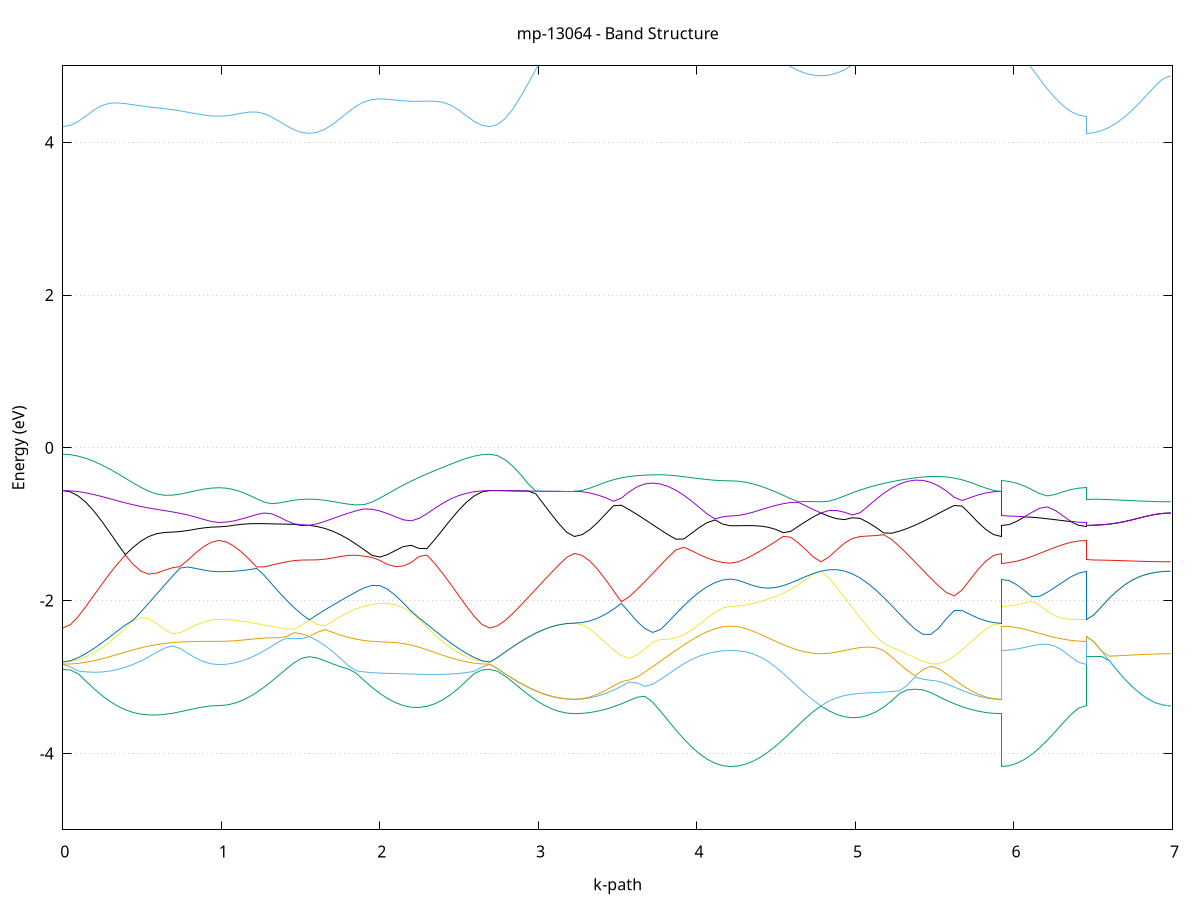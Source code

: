 set title 'mp-13064 - Band Structure'
set xlabel 'k-path'
set ylabel 'Energy (eV)'
set grid y
set yrange [-5:5]
set terminal png size 800,600
set output 'mp-13064_bands_gnuplot.png'
plot '-' using 1:2 with lines notitle, '-' using 1:2 with lines notitle, '-' using 1:2 with lines notitle, '-' using 1:2 with lines notitle, '-' using 1:2 with lines notitle, '-' using 1:2 with lines notitle, '-' using 1:2 with lines notitle, '-' using 1:2 with lines notitle, '-' using 1:2 with lines notitle, '-' using 1:2 with lines notitle, '-' using 1:2 with lines notitle, '-' using 1:2 with lines notitle, '-' using 1:2 with lines notitle, '-' using 1:2 with lines notitle, '-' using 1:2 with lines notitle, '-' using 1:2 with lines notitle, '-' using 1:2 with lines notitle, '-' using 1:2 with lines notitle, '-' using 1:2 with lines notitle, '-' using 1:2 with lines notitle, '-' using 1:2 with lines notitle, '-' using 1:2 with lines notitle, '-' using 1:2 with lines notitle, '-' using 1:2 with lines notitle, '-' using 1:2 with lines notitle, '-' using 1:2 with lines notitle, '-' using 1:2 with lines notitle, '-' using 1:2 with lines notitle, '-' using 1:2 with lines notitle, '-' using 1:2 with lines notitle, '-' using 1:2 with lines notitle, '-' using 1:2 with lines notitle, '-' using 1:2 with lines notitle, '-' using 1:2 with lines notitle, '-' using 1:2 with lines notitle, '-' using 1:2 with lines notitle, '-' using 1:2 with lines notitle, '-' using 1:2 with lines notitle, '-' using 1:2 with lines notitle, '-' using 1:2 with lines notitle, '-' using 1:2 with lines notitle, '-' using 1:2 with lines notitle, '-' using 1:2 with lines notitle, '-' using 1:2 with lines notitle, '-' using 1:2 with lines notitle, '-' using 1:2 with lines notitle, '-' using 1:2 with lines notitle, '-' using 1:2 with lines notitle, '-' using 1:2 with lines notitle, '-' using 1:2 with lines notitle, '-' using 1:2 with lines notitle, '-' using 1:2 with lines notitle, '-' using 1:2 with lines notitle, '-' using 1:2 with lines notitle, '-' using 1:2 with lines notitle, '-' using 1:2 with lines notitle, '-' using 1:2 with lines notitle, '-' using 1:2 with lines notitle, '-' using 1:2 with lines notitle, '-' using 1:2 with lines notitle, '-' using 1:2 with lines notitle, '-' using 1:2 with lines notitle, '-' using 1:2 with lines notitle, '-' using 1:2 with lines notitle
0.000000 -21.507513
0.049287 -21.505713
0.098575 -21.500613
0.147862 -21.492113
0.197150 -21.480813
0.246437 -21.467113
0.295724 -21.451813
0.345012 -21.435913
0.394299 -21.421013
0.443586 -21.408813
0.492874 -21.401613
0.542161 -21.401513
0.591449 -21.410013
0.640736 -21.426513
0.690023 -21.448613
0.739311 -21.473413
0.788598 -21.497613
0.837886 -21.518913
0.887173 -21.535413
0.936460 -21.545813
0.985748 -21.549413
0.985748 -21.549413
1.033174 -21.547513
1.080601 -21.542113
1.128028 -21.533313
1.175455 -21.521413
1.222882 -21.507113
1.270309 -21.491013
1.317735 -21.474213
1.365162 -21.458113
1.412589 -21.448013
1.460016 -21.442513
1.507443 -21.437713
1.554869 -21.433113
1.554869 -21.433113
1.604358 -21.440213
1.653847 -21.449813
1.703336 -21.459013
1.752825 -21.465213
1.802314 -21.466913
1.851802 -21.463413
1.901291 -21.454813
1.950780 -21.442013
2.000269 -21.426913
2.049758 -21.412213
2.099247 -21.401113
2.148735 -21.396213
2.198224 -21.398413
2.247713 -21.406913
2.297202 -21.419813
2.346691 -21.435213
2.396180 -21.451313
2.445668 -21.466713
2.495157 -21.480613
2.544646 -21.492013
2.594135 -21.500513
2.643624 -21.505713
2.693113 -21.507513
2.693113 -21.507513
2.741683 -21.503813
2.790254 -21.492813
2.838825 -21.474713
2.887395 -21.449813
2.935966 -21.418813
2.984537 -21.382613
3.033107 -21.342713
3.081678 -21.301413
3.130249 -21.262713
3.178819 -21.233413
3.227390 -21.222013
3.227390 -21.222013
3.276677 -21.223613
3.325965 -21.228413
3.375252 -21.236713
3.424540 -21.248813
3.473827 -21.265013
3.523114 -21.285713
3.572402 -21.311113
3.621689 -21.341213
3.670977 -21.375413
3.720264 -21.413213
3.769551 -21.453413
3.818839 -21.494813
3.868126 -21.535813
3.917413 -21.575113
3.966701 -21.611113
4.015988 -21.642513
4.065276 -21.668213
4.114563 -21.687313
4.163850 -21.698913
4.213138 -21.702913
4.213138 -21.702913
4.260565 -21.700913
4.307991 -21.695213
4.355418 -21.685813
4.402845 -21.673113
4.450272 -21.657713
4.497699 -21.640113
4.545125 -21.621413
4.592552 -21.602313
4.639979 -21.584113
4.687406 -21.567713
4.734833 -21.553813
4.782259 -21.542713
4.782259 -21.542713
4.831748 -21.553013
4.881237 -21.562413
4.930726 -21.569613
4.980215 -21.573413
5.029704 -21.572913
5.079192 -21.567413
5.128681 -21.556713
5.178170 -21.540613
5.227659 -21.519413
5.277148 -21.493913
5.326637 -21.464813
5.376126 -21.433313
5.425614 -21.400713
5.475103 -21.368313
5.524592 -21.337613
5.574081 -21.309713
5.623570 -21.285413
5.673059 -21.265113
5.722547 -21.249013
5.772036 -21.236813
5.821525 -21.228513
5.871014 -21.223613
5.920503 -21.222013
5.920503 -21.702913
5.969073 -21.701013
6.017644 -21.695413
6.066215 -21.686213
6.114785 -21.673513
6.163356 -21.657513
6.211927 -21.638813
6.260497 -21.617913
6.309068 -21.596013
6.357639 -21.574713
6.406209 -21.557113
6.454780 -21.549413
6.454780 -21.433113
6.503351 -21.435713
6.551922 -21.443213
6.600492 -21.454613
6.649063 -21.468813
6.697634 -21.484313
6.746204 -21.499713
6.794775 -21.513913
6.843346 -21.526013
6.891916 -21.535113
6.940487 -21.540813
6.989058 -21.542713
e
0.000000 -20.489313
0.049287 -20.496813
0.098575 -20.518813
0.147862 -20.554613
0.197150 -20.603013
0.246437 -20.662413
0.295724 -20.730713
0.345012 -20.805813
0.394299 -20.884813
0.443586 -20.965413
0.492874 -21.045313
0.542161 -21.122413
0.591449 -21.195113
0.640736 -21.262013
0.690023 -21.321913
0.739311 -21.373913
0.788598 -21.417213
0.837886 -21.451213
0.887173 -21.475713
0.936460 -21.490413
0.985748 -21.495413
0.985748 -21.495413
1.033174 -21.494413
1.080601 -21.491813
1.128028 -21.487613
1.175455 -21.482013
1.222882 -21.475513
1.270309 -21.468413
1.317735 -21.461213
1.365162 -21.454313
1.412589 -21.444413
1.460016 -21.434813
1.507443 -21.431013
1.554869 -21.433113
1.554869 -21.433113
1.604358 -21.427713
1.653847 -21.420613
1.703336 -21.410713
1.752825 -21.396813
1.802314 -21.377913
1.851802 -21.353013
1.901291 -21.321713
1.950780 -21.283613
2.000269 -21.238613
2.049758 -21.187013
2.099247 -21.129413
2.148735 -21.066413
2.198224 -20.999213
2.247713 -20.929213
2.297202 -20.857913
2.346691 -20.787313
2.396180 -20.719313
2.445668 -20.656313
2.495157 -20.600413
2.544646 -20.553913
2.594135 -20.518813
2.643624 -20.496813
2.693113 -20.489313
2.693113 -20.489313
2.741683 -20.488913
2.790254 -20.487513
2.838825 -20.485313
2.887395 -20.521913
2.935966 -20.571813
2.984537 -20.627313
3.033107 -20.685513
3.081678 -20.742513
3.130249 -20.793213
3.178819 -20.830113
3.227390 -20.844013
3.227390 -20.844013
3.276677 -20.844513
3.325965 -20.846413
3.375252 -20.850813
3.424540 -20.859913
3.473827 -20.877113
3.523114 -20.906213
3.572402 -20.949213
3.621689 -21.004313
3.670977 -21.067213
3.720264 -21.133313
3.769551 -21.199213
3.818839 -21.262213
3.868126 -21.320413
3.917413 -21.372513
3.966701 -21.417513
4.015988 -21.454913
4.065276 -21.484213
4.114563 -21.505413
4.163850 -21.518113
4.213138 -21.522413
4.213138 -21.522413
4.260565 -21.521913
4.307991 -21.520613
4.355418 -21.518813
4.402845 -21.516613
4.450272 -21.514613
4.497699 -21.513313
4.545125 -21.513213
4.592552 -21.515013
4.639979 -21.518913
4.687406 -21.525113
4.734833 -21.533213
4.782259 -21.542713
4.782259 -21.542713
4.831748 -21.533513
4.881237 -21.525313
4.930726 -21.516513
4.980215 -21.504913
5.029704 -21.489013
5.079192 -21.467313
5.128681 -21.439013
5.178170 -21.403513
5.227659 -21.360713
5.277148 -21.311113
5.326637 -21.255213
5.376126 -21.194513
5.425614 -21.130513
5.475103 -21.066013
5.524592 -21.004213
5.574081 -20.949713
5.623570 -20.906813
5.673059 -20.877513
5.722547 -20.860113
5.772036 -20.850913
5.821525 -20.846413
5.871014 -20.844513
5.920503 -20.844013
5.920503 -21.522413
5.969073 -21.520713
6.017644 -21.516013
6.066215 -21.508713
6.114785 -21.500113
6.163356 -21.491413
6.211927 -21.484213
6.260497 -21.480013
6.309068 -21.479913
6.357639 -21.484213
6.406209 -21.491213
6.454780 -21.495413
6.454780 -21.433113
6.503351 -21.435713
6.551922 -21.443113
6.600492 -21.454613
6.649063 -21.468813
6.697634 -21.484313
6.746204 -21.499713
6.794775 -21.513913
6.843346 -21.526013
6.891916 -21.535113
6.940487 -21.540813
6.989058 -21.542713
e
0.000000 -20.489313
0.049287 -20.490513
0.098575 -20.494013
0.147862 -20.499613
0.197150 -20.507213
0.246437 -20.562413
0.295724 -20.622913
0.345012 -20.684713
0.394299 -20.744513
0.443586 -20.799113
0.492874 -20.845213
0.542161 -20.879613
0.591449 -20.900413
0.640736 -20.907513
0.690023 -20.902913
0.739311 -20.889813
0.788598 -20.871713
0.837886 -20.851613
0.887173 -20.833013
0.936460 -20.819413
0.985748 -20.814413
0.985748 -20.814413
1.033174 -20.813413
1.080601 -20.810513
1.128028 -20.805713
1.175455 -20.799013
1.222882 -20.790613
1.270309 -20.832713
1.317735 -20.875513
1.365162 -20.916213
1.412589 -20.951613
1.460016 -20.978913
1.507443 -20.995713
1.554869 -21.001213
1.554869 -21.001213
1.604358 -20.996013
1.653847 -20.982413
1.703336 -20.964513
1.752825 -20.947013
1.802314 -20.934813
1.851802 -20.931413
1.901291 -20.935913
1.950780 -20.943913
2.000269 -20.950413
2.049758 -20.950613
2.099247 -20.940413
2.148735 -20.917113
2.198224 -20.880013
2.247713 -20.830713
2.297202 -20.772113
2.346691 -20.708013
2.396180 -20.642313
2.445668 -20.579413
2.495157 -20.527513
2.544646 -20.502913
2.594135 -20.494413
2.643624 -20.490513
2.693113 -20.489313
2.693113 -20.489313
2.741683 -20.488913
2.790254 -20.487513
2.838825 -20.485313
2.887395 -20.482313
2.935966 -20.478613
2.984537 -20.474413
3.033107 -20.469713
3.081678 -20.464913
3.130249 -20.460413
3.178819 -20.457013
3.227390 -20.455613
3.227390 -20.455613
3.276677 -20.462313
3.325965 -20.481413
3.375252 -20.510813
3.424540 -20.546513
3.473827 -20.583013
3.523114 -20.614013
3.572402 -20.635313
3.621689 -20.646413
3.670977 -20.649713
3.720264 -20.647913
3.769551 -20.643113
3.818839 -20.636913
3.868126 -20.630213
3.917413 -20.624013
3.966701 -20.619013
4.015988 -20.615313
4.065276 -20.612613
4.114563 -20.610513
4.163850 -20.609213
4.213138 -20.608713
4.213138 -20.608713
4.260565 -20.612813
4.307991 -20.625113
4.355418 -20.645813
4.402845 -20.673713
4.450272 -20.706813
4.497699 -20.742913
4.545125 -20.779513
4.592552 -20.814013
4.639979 -20.843913
4.687406 -20.867013
4.734833 -20.881513
4.782259 -20.886413
4.782259 -20.886413
4.831748 -20.881213
4.881237 -20.866413
4.930726 -20.843613
4.980215 -20.814813
5.029704 -20.782013
5.079192 -20.746913
5.128681 -20.710913
5.178170 -20.675513
5.227659 -20.652013
5.277148 -20.633713
5.326637 -20.627213
5.376126 -20.635013
5.425614 -20.641313
5.475103 -20.644613
5.524592 -20.642613
5.574081 -20.632813
5.623570 -20.612713
5.673059 -20.582613
5.722547 -20.546613
5.772036 -20.511113
5.821525 -20.481613
5.871014 -20.462313
5.920503 -20.455613
5.920503 -20.608713
5.969073 -20.624913
6.017644 -20.649213
6.066215 -20.676313
6.114785 -20.704413
6.163356 -20.731813
6.211927 -20.757013
6.260497 -20.778313
6.309068 -20.794813
6.357639 -20.806013
6.406209 -20.812413
6.454780 -20.814413
6.454780 -21.001213
6.503351 -20.999813
6.551922 -20.995413
6.600492 -20.988213
6.649063 -20.978413
6.697634 -20.966213
6.746204 -20.952013
6.794775 -20.936313
6.843346 -20.919913
6.891916 -20.904113
6.940487 -20.891513
6.989058 -20.886413
e
0.000000 -20.422513
0.049287 -20.422913
0.098575 -20.424213
0.147862 -20.458013
0.197150 -20.506313
0.246437 -20.516613
0.295724 -20.527313
0.345012 -20.539213
0.394299 -20.551913
0.443586 -20.565113
0.492874 -20.578413
0.542161 -20.591513
0.591449 -20.604213
0.640736 -20.616113
0.690023 -20.627013
0.739311 -20.636713
0.788598 -20.644813
0.837886 -20.651413
0.887173 -20.656213
0.936460 -20.659113
0.985748 -20.660013
0.985748 -20.660013
1.033174 -20.667813
1.080601 -20.687713
1.128028 -20.715913
1.175455 -20.750613
1.222882 -20.790213
1.270309 -20.780613
1.317735 -20.769013
1.365162 -20.756013
1.412589 -20.741813
1.460016 -20.726613
1.507443 -20.710713
1.554869 -20.694613
1.554869 -20.694613
1.604358 -20.711413
1.653847 -20.728213
1.703336 -20.743513
1.752825 -20.754713
1.802314 -20.758213
1.851802 -20.751213
1.901291 -20.734613
1.950780 -20.711613
2.000269 -20.685813
2.049758 -20.659313
2.099247 -20.633513
2.148735 -20.609213
2.198224 -20.586713
2.247713 -20.566513
2.297202 -20.548413
2.346691 -20.532513
2.396180 -20.518513
2.445668 -20.505513
2.495157 -20.489113
2.544646 -20.456013
2.594135 -20.424213
2.643624 -20.422913
2.693113 -20.422513
2.693113 -20.422513
2.741683 -20.429113
2.790254 -20.448713
2.838825 -20.480213
2.887395 -20.482313
2.935966 -20.478613
2.984537 -20.474313
3.033107 -20.469713
3.081678 -20.464913
3.130249 -20.460413
3.178819 -20.456913
3.227390 -20.455613
3.227390 -20.455613
3.276677 -20.456413
3.325965 -20.458813
3.375252 -20.462713
3.424540 -20.470613
3.473827 -20.492613
3.523114 -20.515513
3.572402 -20.537813
3.621689 -20.557913
3.670977 -20.575113
3.720264 -20.588713
3.769551 -20.598713
3.818839 -20.605113
3.868126 -20.608613
3.917413 -20.609413
3.966701 -20.607913
4.015988 -20.605013
4.065276 -20.601713
4.114563 -20.599013
4.163850 -20.597313
4.213138 -20.596813
4.213138 -20.596813
4.260565 -20.601013
4.307991 -20.612113
4.355418 -20.628813
4.402845 -20.649813
4.450272 -20.673913
4.497699 -20.699513
4.545125 -20.724713
4.592552 -20.747813
4.639979 -20.767213
4.687406 -20.781613
4.734833 -20.790413
4.782259 -20.793313
4.782259 -20.793313
4.831748 -20.790313
4.881237 -20.781913
4.930726 -20.769013
4.980215 -20.752613
5.029704 -20.733813
5.079192 -20.713513
5.128681 -20.692513
5.178170 -20.671813
5.227659 -20.641813
5.277148 -20.620913
5.326637 -20.617313
5.376126 -20.602413
5.425614 -20.587813
5.475103 -20.572213
5.524592 -20.554813
5.574081 -20.535313
5.623570 -20.514013
5.673059 -20.492013
5.722547 -20.471213
5.772036 -20.462913
5.821525 -20.458813
5.871014 -20.456413
5.920503 -20.455613
5.920503 -20.596813
5.969073 -20.588013
6.017644 -20.598613
6.066215 -20.609813
6.114785 -20.620513
6.163356 -20.630313
6.211927 -20.639013
6.260497 -20.646313
6.309068 -20.652213
6.357639 -20.656513
6.406209 -20.659213
6.454780 -20.660013
6.454780 -20.694613
6.503351 -20.691513
6.551922 -20.682513
6.600492 -20.683813
6.649063 -20.694713
6.697634 -20.708113
6.746204 -20.723713
6.794775 -20.740613
6.843346 -20.758213
6.891916 -20.774813
6.940487 -20.788013
6.989058 -20.793313
e
0.000000 -20.389213
0.049287 -20.397213
0.098575 -20.420813
0.147862 -20.426613
0.197150 -20.430013
0.246437 -20.434613
0.295724 -20.440313
0.345012 -20.447313
0.394299 -20.455613
0.443586 -20.465213
0.492874 -20.476313
0.542161 -20.488913
0.591449 -20.502913
0.640736 -20.518413
0.690023 -20.535313
0.739311 -20.553213
0.788598 -20.571613
0.837886 -20.589713
0.887173 -20.605813
0.936460 -20.617513
0.985748 -20.621813
0.985748 -20.621813
1.033174 -20.619713
1.080601 -20.616713
1.128028 -20.615413
1.175455 -20.616513
1.222882 -20.619913
1.270309 -20.625313
1.317735 -20.632613
1.365162 -20.641713
1.412589 -20.652613
1.460016 -20.665213
1.507443 -20.679313
1.554869 -20.694613
1.554869 -20.694613
1.604358 -20.679313
1.653847 -20.667113
1.703336 -20.654013
1.752825 -20.638113
1.802314 -20.619613
1.851802 -20.599413
1.901291 -20.578413
1.950780 -20.557513
2.000269 -20.537413
2.049758 -20.519113
2.099247 -20.502913
2.148735 -20.488813
2.198224 -20.476313
2.247713 -20.465413
2.297202 -20.455813
2.346691 -20.447513
2.396180 -20.440513
2.445668 -20.434713
2.495157 -20.430113
2.544646 -20.426613
2.594135 -20.420713
2.643624 -20.397313
2.693113 -20.389213
2.693113 -20.389213
2.741683 -20.389613
2.790254 -20.391013
2.838825 -20.393213
2.887395 -20.396313
2.935966 -20.400013
2.984537 -20.404313
3.033107 -20.409013
3.081678 -20.413913
3.130249 -20.418413
3.178819 -20.421813
3.227390 -20.423213
3.227390 -20.423213
3.276677 -20.426513
3.325965 -20.436113
3.375252 -20.451213
3.424540 -20.468013
3.473827 -20.474513
3.523114 -20.482213
3.572402 -20.490813
3.621689 -20.500013
3.670977 -20.509713
3.720264 -20.519613
3.769551 -20.529513
3.818839 -20.539113
3.868126 -20.548213
3.917413 -20.556513
3.966701 -20.563913
4.015988 -20.570213
4.065276 -20.575313
4.114563 -20.579013
4.163850 -20.581213
4.213138 -20.582013
4.213138 -20.582013
4.260565 -20.580913
4.307991 -20.579013
4.355418 -20.577113
4.402845 -20.575113
4.450272 -20.573113
4.497699 -20.570913
4.545125 -20.568613
4.592552 -20.566413
4.639979 -20.564313
4.687406 -20.562413
4.734833 -20.560913
4.782259 -20.559713
4.782259 -20.559713
4.831748 -20.561113
4.881237 -20.563413
4.930726 -20.566613
4.980215 -20.570913
5.029704 -20.576313
5.079192 -20.582713
5.128681 -20.590013
5.178170 -20.598113
5.227659 -20.606313
5.277148 -20.603913
5.326637 -20.576813
5.376126 -20.549913
5.425614 -20.528713
5.475103 -20.516813
5.524592 -20.505013
5.574081 -20.493913
5.623570 -20.483913
5.673059 -20.475313
5.722547 -20.467613
5.772036 -20.451113
5.821525 -20.436213
5.871014 -20.426513
5.920503 -20.423213
5.920503 -20.582013
5.969073 -20.585213
6.017644 -20.574113
6.066215 -20.568113
6.114785 -20.567413
6.163356 -20.571413
6.211927 -20.579413
6.260497 -20.589913
6.309068 -20.601413
6.357639 -20.611813
6.406209 -20.619213
6.454780 -20.621813
6.454780 -20.694613
6.503351 -20.691513
6.551922 -20.682513
6.600492 -20.668713
6.649063 -20.651513
6.697634 -20.632613
6.746204 -20.613613
6.794775 -20.595913
6.843346 -20.580813
6.891916 -20.569413
6.940487 -20.562213
6.989058 -20.559713
e
0.000000 -20.389213
0.049287 -20.389613
0.098575 -20.391113
0.147862 -20.393513
0.197150 -20.396813
0.246437 -20.401113
0.295724 -20.406213
0.345012 -20.412013
0.394299 -20.418613
0.443586 -20.425513
0.492874 -20.432813
0.542161 -20.440213
0.591449 -20.447513
0.640736 -20.454513
0.690023 -20.461013
0.739311 -20.466913
0.788598 -20.471913
0.837886 -20.475913
0.887173 -20.478913
0.936460 -20.480713
0.985748 -20.481413
0.985748 -20.481413
1.033174 -20.484513
1.080601 -20.493913
1.128028 -20.508813
1.175455 -20.528213
1.222882 -20.550813
1.270309 -20.575013
1.317735 -20.599313
1.365162 -20.621813
1.412589 -20.641213
1.460016 -20.656213
1.507443 -20.665813
1.554869 -20.669213
1.554869 -20.669213
1.604358 -20.664713
1.653847 -20.651213
1.703336 -20.633613
1.752825 -20.615113
1.802314 -20.596413
1.851802 -20.577913
1.901291 -20.559813
1.950780 -20.542213
2.000269 -20.524813
2.049758 -20.507513
2.099247 -20.490213
2.148735 -20.473613
2.198224 -20.458113
2.247713 -20.444013
2.297202 -20.431613
2.346691 -20.420913
2.396180 -20.411813
2.445668 -20.404413
2.495157 -20.398513
2.544646 -20.394113
2.594135 -20.391213
2.643624 -20.389613
2.693113 -20.389213
2.693113 -20.389213
2.741683 -20.389613
2.790254 -20.391013
2.838825 -20.393213
2.887395 -20.396213
2.935966 -20.400013
2.984537 -20.404313
3.033107 -20.409013
3.081678 -20.413913
3.130249 -20.418413
3.178819 -20.421813
3.227390 -20.423213
3.227390 -20.423213
3.276677 -20.424013
3.325965 -20.426613
3.375252 -20.430813
3.424540 -20.436513
3.473827 -20.443713
3.523114 -20.452013
3.572402 -20.461313
3.621689 -20.471413
3.670977 -20.481913
3.720264 -20.492713
3.769551 -20.503513
3.818839 -20.514013
3.868126 -20.524013
3.917413 -20.533213
3.966701 -20.541413
4.015988 -20.548313
4.065276 -20.554013
4.114563 -20.558113
4.163850 -20.560613
4.213138 -20.561413
4.213138 -20.561413
4.260565 -20.561913
4.307991 -20.563013
4.355418 -20.563613
4.402845 -20.563613
4.450272 -20.563113
4.497699 -20.562313
4.545125 -20.561313
4.592552 -20.560413
4.639979 -20.559613
4.687406 -20.559113
4.734833 -20.559113
4.782259 -20.559713
4.782259 -20.559713
4.831748 -20.559013
4.881237 -20.558813
4.930726 -20.559113
4.980215 -20.559913
5.029704 -20.560813
5.079192 -20.561713
5.128681 -20.562313
5.178170 -20.561913
5.227659 -20.560013
5.277148 -20.555913
5.326637 -20.549113
5.376126 -20.539813
5.425614 -20.525613
5.475103 -20.504313
5.524592 -20.485813
5.574081 -20.470013
5.623570 -20.456813
5.673059 -20.446113
5.722547 -20.437613
5.772036 -20.431213
5.821525 -20.426713
5.871014 -20.424013
5.920503 -20.423213
5.920503 -20.561413
5.969073 -20.555413
6.017644 -20.544613
6.066215 -20.533313
6.114785 -20.522313
6.163356 -20.512313
6.211927 -20.503313
6.260497 -20.495613
6.309068 -20.489513
6.357639 -20.485013
6.406209 -20.482313
6.454780 -20.481413
6.454780 -20.669213
6.503351 -20.670913
6.551922 -20.675813
6.600492 -20.668713
6.649063 -20.651513
6.697634 -20.632613
6.746204 -20.613613
6.794775 -20.595913
6.843346 -20.580813
6.891916 -20.569313
6.940487 -20.562213
6.989058 -20.559713
e
0.000000 -16.587813
0.049287 -16.576313
0.098575 -16.542413
0.147862 -16.487913
0.197150 -16.415413
0.246437 -16.328113
0.295724 -16.229913
0.345012 -16.124813
0.394299 -16.017213
0.443586 -15.912113
0.492874 -15.815313
0.542161 -15.734713
0.591449 -15.678713
0.640736 -15.651113
0.690023 -15.646613
0.739311 -15.655913
0.788598 -15.670913
0.837886 -15.686613
0.887173 -15.699613
0.936460 -15.708113
0.985748 -15.711113
0.985748 -15.711113
1.033174 -15.705013
1.080601 -15.687113
1.128028 -15.658313
1.175455 -15.620213
1.222882 -15.574613
1.270309 -15.523913
1.317735 -15.470513
1.365162 -15.417513
1.412589 -15.367913
1.460016 -15.326113
1.507443 -15.297713
1.554869 -15.288213
1.554869 -15.288213
1.604358 -15.295813
1.653847 -15.311513
1.703336 -15.327513
1.752825 -15.340013
1.802314 -15.347013
1.851802 -15.348113
1.901291 -15.343313
1.950780 -15.340313
2.000269 -15.389413
2.049758 -15.471813
2.099247 -15.566213
2.148735 -15.669113
2.198224 -15.778213
2.247713 -15.891213
2.297202 -16.005513
2.346691 -16.118113
2.396180 -16.226013
2.445668 -16.325813
2.495157 -16.414013
2.544646 -16.487113
2.594135 -16.542113
2.643624 -16.576213
2.693113 -16.587813
2.693113 -16.587813
2.741683 -16.580313
2.790254 -16.558513
2.838825 -16.523913
2.887395 -16.479213
2.935966 -16.428113
2.984537 -16.375313
3.033107 -16.326313
3.081678 -16.286413
3.130249 -16.258313
3.178819 -16.242313
3.227390 -16.237213
3.227390 -16.237213
3.276677 -16.227213
3.325965 -16.197913
3.375252 -16.150913
3.424540 -16.088813
3.473827 -16.014613
3.523114 -15.932513
3.572402 -15.847013
3.621689 -15.762513
3.670977 -15.685513
3.720264 -15.668513
3.769551 -15.678713
3.818839 -15.700113
3.868126 -15.726813
3.917413 -15.754613
3.966701 -15.781013
4.015988 -15.804613
4.065276 -15.824013
4.114563 -15.838413
4.163850 -15.847213
4.213138 -15.850113
4.213138 -15.850113
4.260565 -15.843013
4.307991 -15.821913
4.355418 -15.787613
4.402845 -15.741813
4.450272 -15.686313
4.497699 -15.623413
4.545125 -15.555613
4.592552 -15.485513
4.639979 -15.416213
4.687406 -15.351513
4.734833 -15.298313
4.782259 -15.274913
4.782259 -15.274913
4.831748 -15.296513
4.881237 -15.338213
4.930726 -15.382413
4.980215 -15.423613
5.029704 -15.460013
5.079192 -15.490313
5.128681 -15.514113
5.178170 -15.531613
5.227659 -15.543713
5.277148 -15.552613
5.326637 -15.562313
5.376126 -15.580713
5.425614 -15.618213
5.475103 -15.678813
5.524592 -15.756413
5.574081 -15.842313
5.623570 -15.929413
5.673059 -16.012613
5.722547 -16.087513
5.772036 -16.150213
5.821525 -16.197613
5.871014 -16.227213
5.920503 -16.237213
5.920503 -15.850113
5.969073 -15.847913
6.017644 -15.841113
6.066215 -15.830113
6.114785 -15.815313
6.163356 -15.797713
6.211927 -15.778313
6.260497 -15.758513
6.309068 -15.739913
6.357639 -15.724813
6.406209 -15.714713
6.454780 -15.711113
6.454780 -15.288213
6.503351 -15.287913
6.551922 -15.287013
6.600492 -15.285813
6.649063 -15.284213
6.697634 -15.282413
6.746204 -15.280613
6.794775 -15.278813
6.843346 -15.277213
6.891916 -15.276013
6.940487 -15.275213
6.989058 -15.274913
e
0.000000 -16.107013
0.049287 -16.100113
0.098575 -16.079813
0.147862 -16.047013
0.197150 -16.003413
0.246437 -15.950913
0.295724 -15.891713
0.345012 -15.828313
0.394299 -15.762913
0.443586 -15.697813
0.492874 -15.634813
0.542161 -15.575213
0.591449 -15.518813
0.640736 -15.465513
0.690023 -15.416813
0.739311 -15.374613
0.788598 -15.339813
0.837886 -15.312713
0.887173 -15.293313
0.936460 -15.281713
0.985748 -15.277913
0.985748 -15.277913
1.033174 -15.275413
1.080601 -15.268113
1.128028 -15.256613
1.175455 -15.241813
1.222882 -15.224513
1.270309 -15.206113
1.317735 -15.187813
1.365162 -15.170713
1.412589 -15.156013
1.460016 -15.144713
1.507443 -15.137713
1.554869 -15.135413
1.554869 -15.135413
1.604358 -15.138613
1.653847 -15.147713
1.703336 -15.162913
1.752825 -15.184413
1.802314 -15.211913
1.851802 -15.245413
1.901291 -15.284613
1.950780 -15.329313
2.000269 -15.379213
2.049758 -15.433913
2.099247 -15.493013
2.148735 -15.555813
2.198224 -15.621513
2.247713 -15.689213
2.297202 -15.757513
2.346691 -15.824913
2.396180 -15.889513
2.445668 -15.949513
2.495157 -16.002513
2.544646 -16.046513
2.594135 -16.079513
2.643624 -16.100113
2.693113 -16.107013
2.693113 -16.107013
2.741683 -16.106113
2.790254 -16.103213
2.838825 -16.098313
2.887395 -16.090813
2.935966 -16.080413
2.984537 -16.065613
3.033107 -16.045513
3.081678 -16.020613
3.130249 -15.994113
3.178819 -15.973213
3.227390 -15.965113
3.227390 -15.965113
3.276677 -15.959513
3.325965 -15.943013
3.375252 -15.916313
3.424540 -15.880913
3.473827 -15.838313
3.523114 -15.791413
3.572402 -15.743913
3.621689 -15.702113
3.670977 -15.671913
3.720264 -15.608713
3.769551 -15.543613
3.818839 -15.485313
3.868126 -15.433613
3.917413 -15.388613
3.966701 -15.350113
4.015988 -15.318613
4.065276 -15.293813
4.114563 -15.276113
4.163850 -15.265413
4.213138 -15.261913
4.213138 -15.261913
4.260565 -15.259713
4.307991 -15.253213
4.355418 -15.242913
4.402845 -15.229713
4.450272 -15.214413
4.497699 -15.198413
4.545125 -15.182513
4.592552 -15.168113
4.639979 -15.156013
4.687406 -15.147113
4.734833 -15.142013
4.782259 -15.141213
4.782259 -15.141213
4.831748 -15.145313
4.881237 -15.154513
4.930726 -15.169013
4.980215 -15.188613
5.029704 -15.213313
5.079192 -15.242813
5.128681 -15.277013
5.178170 -15.315613
5.227659 -15.358413
5.277148 -15.405113
5.326637 -15.455213
5.376126 -15.508313
5.425614 -15.563713
5.475103 -15.620513
5.524592 -15.677513
5.574081 -15.733513
5.623570 -15.787013
5.673059 -15.836513
5.722547 -15.880013
5.772036 -15.915913
5.821525 -15.942813
5.871014 -15.959513
5.920503 -15.965113
5.920503 -15.261913
5.969073 -15.261813
6.017644 -15.261613
6.066215 -15.261613
6.114785 -15.261813
6.163356 -15.262813
6.211927 -15.264713
6.260497 -15.267413
6.309068 -15.270813
6.357639 -15.274313
6.406209 -15.276913
6.454780 -15.277913
6.454780 -15.135413
6.503351 -15.135513
6.551922 -15.135813
6.600492 -15.136313
6.649063 -15.137013
6.697634 -15.137813
6.746204 -15.138713
6.794775 -15.139513
6.843346 -15.140213
6.891916 -15.140713
6.940487 -15.141113
6.989058 -15.141213
e
0.000000 -14.873913
0.049287 -14.877813
0.098575 -14.889613
0.147862 -14.908513
0.197150 -14.934113
0.246437 -14.965313
0.295724 -15.000613
0.345012 -15.038413
0.394299 -15.076213
0.443586 -15.110713
0.492874 -15.137613
0.542161 -15.150713
0.591449 -15.144413
0.640736 -15.117013
0.690023 -15.073613
0.739311 -15.023113
0.788598 -14.973413
0.837886 -14.930213
0.887173 -14.897213
0.936460 -14.876713
0.985748 -14.869713
0.985748 -14.869713
1.033174 -14.873013
1.080601 -14.882913
1.128028 -14.899113
1.175455 -14.921013
1.222882 -14.947613
1.270309 -14.978113
1.317735 -15.011413
1.365162 -15.045713
1.412589 -15.079113
1.460016 -15.108313
1.507443 -15.128713
1.554869 -15.135413
1.554869 -15.135413
1.604358 -15.130613
1.653847 -15.124513
1.703336 -15.124813
1.752825 -15.135513
1.802314 -15.158213
1.851802 -15.193913
1.901291 -15.241513
1.950780 -15.293313
2.000269 -15.298413
2.049758 -15.275013
2.099247 -15.244013
2.148735 -15.207913
2.198224 -15.168313
2.247713 -15.126613
2.297202 -15.084113
2.346691 -15.042213
2.396180 -15.002513
2.445668 -14.966313
2.495157 -14.934713
2.544646 -14.908813
2.594135 -14.889713
2.643624 -14.877813
2.693113 -14.873913
2.693113 -14.873913
2.741683 -14.878813
2.790254 -14.893713
2.838825 -14.917713
2.887395 -14.950113
2.935966 -14.989813
2.984537 -15.034713
3.033107 -15.082213
3.081678 -15.128613
3.130249 -15.168813
3.178819 -15.196613
3.227390 -15.206713
3.227390 -15.206713
3.276677 -15.209713
3.325965 -15.218513
3.375252 -15.232613
3.424540 -15.250813
3.473827 -15.271513
3.523114 -15.292113
3.572402 -15.308113
3.621689 -15.312613
3.670977 -15.296713
3.720264 -15.255713
3.769551 -15.194113
3.818839 -15.121313
3.868126 -15.045513
3.917413 -14.972813
3.966701 -14.906513
4.015988 -14.849513
4.065276 -14.803413
4.114563 -14.769713
4.163850 -14.749113
4.213138 -14.742213
4.213138 -14.742213
4.260565 -14.746413
4.307991 -14.758913
4.355418 -14.779413
4.402845 -14.807413
4.450272 -14.842313
4.497699 -14.883013
4.545125 -14.928613
4.592552 -14.977813
4.639979 -15.028813
4.687406 -15.079013
4.734833 -15.122313
4.782259 -15.141213
4.782259 -15.141213
4.831748 -15.121513
4.881237 -15.088613
4.930726 -15.060713
4.980215 -15.043113
5.029704 -15.037813
5.079192 -15.045513
5.128681 -15.066313
5.178170 -15.099513
5.227659 -15.143513
5.277148 -15.195513
5.326637 -15.250513
5.376126 -15.299713
5.425614 -15.332013
5.475103 -15.342113
5.524592 -15.334813
5.574081 -15.317713
5.623570 -15.295913
5.673059 -15.273013
5.722547 -15.251413
5.772036 -15.232813
5.821525 -15.218613
5.871014 -15.209713
5.920503 -15.206713
5.920503 -14.742213
5.969073 -14.744713
6.017644 -14.751913
6.066215 -14.763513
6.114785 -14.778413
6.163356 -14.795613
6.211927 -14.813813
6.260497 -14.831513
6.309068 -14.847013
6.357639 -14.859213
6.406209 -14.867113
6.454780 -14.869713
6.454780 -15.135413
6.503351 -15.135513
6.551922 -15.135813
6.600492 -15.136313
6.649063 -15.137013
6.697634 -15.137813
6.746204 -15.138713
6.794775 -15.139513
6.843346 -15.140213
6.891916 -15.140713
6.940487 -15.141113
6.989058 -15.141213
e
0.000000 -2.899913
0.049287 -2.909113
0.098575 -2.959413
0.147862 -3.057813
0.197150 -3.154413
0.246437 -3.242013
0.295724 -3.317613
0.345012 -3.379813
0.394299 -3.428513
0.443586 -3.463713
0.492874 -3.486213
0.542161 -3.497113
0.591449 -3.497813
0.640736 -3.489813
0.690023 -3.475013
0.739311 -3.455313
0.788598 -3.433013
0.837886 -3.410913
0.887173 -3.391813
0.936460 -3.378713
0.985748 -3.374113
0.985748 -3.374113
1.033174 -3.366813
1.080601 -3.345313
1.128028 -3.310013
1.175455 -3.261913
1.222882 -3.202213
1.270309 -3.132613
1.317735 -3.055313
1.365162 -2.973113
1.412589 -2.890113
1.460016 -2.813013
1.507443 -2.755113
1.554869 -2.734113
1.554869 -2.734113
1.604358 -2.751313
1.653847 -2.787913
1.703336 -2.828613
1.752825 -2.865913
1.802314 -2.896213
1.851802 -2.952413
1.901291 -3.047213
1.950780 -3.135813
2.000269 -3.215113
2.049758 -3.282613
2.099247 -3.336213
2.148735 -3.374313
2.198224 -3.395413
2.247713 -3.398813
2.297202 -3.383913
2.346691 -3.350713
2.396180 -3.299513
2.445668 -3.231613
2.495157 -3.148913
2.544646 -3.054913
2.594135 -2.956713
2.643624 -2.909013
2.693113 -2.899913
2.693113 -2.899913
2.741683 -2.924913
2.790254 -2.987513
2.838825 -3.067213
2.887395 -3.150713
2.935966 -3.230713
2.984537 -3.302913
3.033107 -3.364613
3.081678 -3.414113
3.130249 -3.450313
3.178819 -3.472213
3.227390 -3.479613
3.227390 -3.479613
3.276677 -3.475913
3.325965 -3.464913
3.375252 -3.446713
3.424540 -3.421513
3.473827 -3.389513
3.523114 -3.351413
3.572402 -3.308313
3.621689 -3.265113
3.670977 -3.252413
3.720264 -3.329213
3.769551 -3.445813
3.818839 -3.571113
3.868126 -3.695013
3.917413 -3.811313
3.966701 -3.915713
4.015988 -4.005013
4.065276 -4.076813
4.114563 -4.129313
4.163850 -4.161213
4.213138 -4.171913
4.213138 -4.171913
4.260565 -4.163913
4.307991 -4.140113
4.355418 -4.100913
4.402845 -4.047213
4.450272 -3.980513
4.497699 -3.902613
4.545125 -3.815913
4.592552 -3.723513
4.639979 -3.629213
4.687406 -3.537113
4.734833 -3.452113
4.782259 -3.378413
4.782259 -3.378413
4.831748 -3.441313
4.881237 -3.489113
4.930726 -3.520213
4.980215 -3.533113
5.029704 -3.527113
5.079192 -3.501813
5.128681 -3.457313
5.178170 -3.394113
5.227659 -3.313513
5.277148 -3.217713
5.326637 -3.168913
5.376126 -3.159513
5.425614 -3.167713
5.475103 -3.205013
5.524592 -3.255113
5.574081 -3.304813
5.623570 -3.349713
5.673059 -3.388613
5.722547 -3.421013
5.772036 -3.446413
5.821525 -3.464813
5.871014 -3.475913
5.920503 -3.479613
5.920503 -4.171913
5.969073 -4.161413
6.017644 -4.130213
6.066215 -4.079113
6.114785 -4.009613
6.163356 -3.923913
6.211927 -3.824713
6.260497 -3.716113
6.309068 -3.603313
6.357639 -3.495513
6.406209 -3.409413
6.454780 -3.374113
6.454780 -2.734113
6.503351 -2.733313
6.551922 -2.731113
6.600492 -2.785613
6.649063 -2.909413
6.697634 -3.024313
6.746204 -3.127013
6.794775 -3.214613
6.843346 -3.285013
6.891916 -3.336513
6.940487 -3.367813
6.989058 -3.378413
e
0.000000 -2.831513
0.049287 -2.869713
0.098575 -2.921113
0.147862 -2.933513
0.197150 -2.938113
0.246437 -2.934613
0.295724 -2.922713
0.345012 -2.902113
0.394299 -2.872813
0.443586 -2.834813
0.492874 -2.788813
0.542161 -2.735913
0.591449 -2.678513
0.640736 -2.622913
0.690023 -2.592113
0.739311 -2.626713
0.788598 -2.691113
0.837886 -2.751413
0.887173 -2.798313
0.936460 -2.827813
0.985748 -2.837913
0.985748 -2.837913
1.033174 -2.832713
1.080601 -2.816913
1.128028 -2.790913
1.175455 -2.755313
1.222882 -2.710613
1.270309 -2.658013
1.317735 -2.598613
1.365162 -2.534313
1.412589 -2.491213
1.460016 -2.498513
1.507443 -2.497513
1.554869 -2.470713
1.554869 -2.470713
1.604358 -2.522213
1.653847 -2.588513
1.703336 -2.668513
1.752825 -2.758713
1.802314 -2.854913
1.851802 -2.918613
1.901291 -2.933713
1.950780 -2.943113
2.000269 -2.948713
2.049758 -2.952413
2.099247 -2.955413
2.148735 -2.958513
2.198224 -2.961613
2.247713 -2.964513
2.297202 -2.966513
2.346691 -2.967113
2.396180 -2.965713
2.445668 -2.961413
2.495157 -2.953713
2.544646 -2.941913
2.594135 -2.926213
2.643624 -2.870413
2.693113 -2.831513
2.693113 -2.831513
2.741683 -2.890113
2.790254 -2.957813
2.838825 -3.022113
2.887395 -3.081513
2.935966 -3.135013
2.984537 -3.181713
3.033107 -3.220813
3.081678 -3.251713
3.130249 -3.274213
3.178819 -3.287813
3.227390 -3.292313
3.227390 -3.292313
3.276677 -3.287313
3.325965 -3.272413
3.375252 -3.247813
3.424540 -3.214113
3.473827 -3.171913
3.523114 -3.122013
3.572402 -3.065413
3.621689 -3.076613
3.670977 -3.122513
3.720264 -3.095013
3.769551 -3.033413
3.818839 -2.963513
3.868126 -2.892713
3.917413 -2.826813
3.966701 -2.770613
4.015988 -2.726313
4.065276 -2.693313
4.114563 -2.670513
4.163850 -2.657013
4.213138 -2.652513
4.213138 -2.652513
4.260565 -2.657013
4.307991 -2.671413
4.355418 -2.698213
4.402845 -2.740213
4.450272 -2.798413
4.497699 -2.871313
4.545125 -2.955113
4.592552 -3.044913
4.639979 -3.136013
4.687406 -3.224213
4.734833 -3.306013
4.782259 -3.378413
4.782259 -3.378413
4.831748 -3.316913
4.881237 -3.272413
4.930726 -3.243013
4.980215 -3.225113
5.029704 -3.214813
5.079192 -3.208513
5.128681 -3.203713
5.178170 -3.198413
5.227659 -3.191013
5.277148 -3.181013
5.326637 -3.110413
5.376126 -2.999213
5.425614 -3.029813
5.475103 -3.043113
5.524592 -3.056513
5.574081 -3.088613
5.623570 -3.131313
5.673059 -3.175213
5.722547 -3.215013
5.772036 -3.247913
5.821525 -3.272313
5.871014 -3.287313
5.920503 -3.292313
5.920503 -2.652513
5.969073 -2.647613
6.017644 -2.633813
6.066215 -2.613613
6.114785 -2.591213
6.163356 -2.573813
6.211927 -2.571613
6.260497 -2.597513
6.309068 -2.656313
6.357639 -2.734713
6.406209 -2.806813
6.454780 -2.837913
6.454780 -2.470713
6.503351 -2.537513
6.551922 -2.658013
6.600492 -2.785613
6.649063 -2.909413
6.697634 -3.024313
6.746204 -3.127013
6.794775 -3.214613
6.843346 -3.285013
6.891916 -3.336413
6.940487 -3.367813
6.989058 -3.378413
e
0.000000 -2.831513
0.049287 -2.829313
0.098575 -2.821413
0.147862 -2.807113
0.197150 -2.786913
0.246437 -2.762013
0.295724 -2.733913
0.345012 -2.704013
0.394299 -2.673913
0.443586 -2.645013
0.492874 -2.618613
0.542161 -2.595513
0.591449 -2.576513
0.640736 -2.561613
0.690023 -2.550613
0.739311 -2.543113
0.788598 -2.538213
0.837886 -2.535413
0.887173 -2.534013
0.936460 -2.533313
0.985748 -2.533113
0.985748 -2.533113
1.033174 -2.531313
1.080601 -2.525913
1.128028 -2.517813
1.175455 -2.508113
1.222882 -2.498313
1.270309 -2.490213
1.317735 -2.485513
1.365162 -2.485813
1.412589 -2.468113
1.460016 -2.419213
1.507443 -2.434813
1.554869 -2.470713
1.554869 -2.470713
1.604358 -2.415213
1.653847 -2.379213
1.703336 -2.416213
1.752825 -2.452213
1.802314 -2.482113
1.851802 -2.505513
1.901291 -2.522313
1.950780 -2.532913
2.000269 -2.538913
2.049758 -2.543313
2.099247 -2.549913
2.148735 -2.562413
2.198224 -2.582613
2.247713 -2.610213
2.297202 -2.643313
2.346691 -2.679013
2.396180 -2.714713
2.445668 -2.748113
2.495157 -2.777413
2.544646 -2.801313
2.594135 -2.818613
2.643624 -2.828813
2.693113 -2.831513
2.693113 -2.831513
2.741683 -2.890113
2.790254 -2.957813
2.838825 -3.022113
2.887395 -3.081513
2.935966 -3.135013
2.984537 -3.181713
3.033107 -3.220813
3.081678 -3.251713
3.130249 -3.274213
3.178819 -3.287813
3.227390 -3.292313
3.227390 -3.292313
3.276677 -3.284513
3.325965 -3.261313
3.375252 -3.223813
3.424540 -3.173913
3.473827 -3.116013
3.523114 -3.061513
3.572402 -3.039613
3.621689 -3.003113
3.670977 -2.936313
3.720264 -2.866313
3.769551 -2.794313
3.818839 -2.721813
3.868126 -2.650213
3.917413 -2.580913
3.966701 -2.515913
4.015988 -2.457013
4.065276 -2.406513
4.114563 -2.367313
4.163850 -2.342313
4.213138 -2.333613
4.213138 -2.333613
4.260565 -2.342313
4.307991 -2.366513
4.355418 -2.401813
4.402845 -2.443813
4.450272 -2.489013
4.497699 -2.534313
4.545125 -2.577513
4.592552 -2.616513
4.639979 -2.649313
4.687406 -2.674513
4.734833 -2.690413
4.782259 -2.695813
4.782259 -2.695813
4.831748 -2.690113
4.881237 -2.674613
4.930726 -2.653313
4.980215 -2.631613
5.029704 -2.614813
5.079192 -2.607713
5.128681 -2.616213
5.178170 -2.654713
5.227659 -2.734713
5.277148 -2.826913
5.326637 -2.913213
5.376126 -2.985313
5.425614 -2.902813
5.475103 -2.860413
5.524592 -2.891113
5.574081 -2.958913
5.623570 -3.034813
5.673059 -3.107213
5.722547 -3.170813
5.772036 -3.222713
5.821525 -3.261013
5.871014 -3.284413
5.920503 -3.292313
5.920503 -2.333613
5.969073 -2.338713
6.017644 -2.353313
6.066215 -2.375313
6.114785 -2.401913
6.163356 -2.430213
6.211927 -2.458013
6.260497 -2.483213
6.309068 -2.504213
6.357639 -2.520013
6.406209 -2.529813
6.454780 -2.533113
6.454780 -2.470713
6.503351 -2.537513
6.551922 -2.658013
6.600492 -2.727513
6.649063 -2.723013
6.697634 -2.717813
6.746204 -2.712413
6.794775 -2.707113
6.843346 -2.702513
6.891916 -2.698913
6.940487 -2.696613
6.989058 -2.695813
e
0.000000 -2.804313
0.049287 -2.795813
0.098575 -2.771713
0.147862 -2.733713
0.197150 -2.682413
0.246437 -2.618513
0.295724 -2.542813
0.345012 -2.456413
0.394299 -2.360613
0.443586 -2.257013
0.492874 -2.223413
0.542161 -2.238013
0.591449 -2.297813
0.640736 -2.375913
0.690023 -2.432813
0.739311 -2.420213
0.788598 -2.371613
0.837886 -2.321613
0.887173 -2.280913
0.936460 -2.254713
0.985748 -2.245613
0.985748 -2.245613
1.033174 -2.248413
1.080601 -2.256413
1.128028 -2.268813
1.175455 -2.284313
1.222882 -2.301713
1.270309 -2.319813
1.317735 -2.338013
1.365162 -2.356013
1.412589 -2.373513
1.460016 -2.374813
1.507443 -2.317713
1.554869 -2.251513
1.554869 -2.251513
1.604358 -2.312813
1.653847 -2.331413
1.703336 -2.268813
1.752825 -2.205913
1.802314 -2.151013
1.851802 -2.106113
1.901291 -2.071913
1.950780 -2.048513
2.000269 -2.036413
2.049758 -2.037313
2.099247 -2.055713
2.148735 -2.095413
2.198224 -2.155013
2.247713 -2.246213
2.297202 -2.350513
2.346691 -2.448513
2.396180 -2.537713
2.445668 -2.616213
2.495157 -2.682313
2.544646 -2.734813
2.594135 -2.773013
2.643624 -2.796213
2.693113 -2.804313
2.693113 -2.804313
2.741683 -2.744713
2.790254 -2.673913
2.838825 -2.604713
2.887395 -2.539113
2.935966 -2.478713
2.984537 -2.425113
3.033107 -2.379613
3.081678 -2.343113
3.130249 -2.316513
3.178819 -2.300313
3.227390 -2.294913
3.227390 -2.294913
3.276677 -2.316913
3.325965 -2.376313
3.375252 -2.459213
3.424540 -2.551813
3.473827 -2.643113
3.523114 -2.719413
3.572402 -2.752113
3.621689 -2.714913
3.670977 -2.634113
3.720264 -2.545613
3.769551 -2.508713
3.818839 -2.506313
3.868126 -2.488313
3.917413 -2.448113
3.966701 -2.386913
4.015988 -2.310013
4.065276 -2.227013
4.114563 -2.150813
4.163850 -2.096013
4.213138 -2.075813
4.213138 -2.075813
4.260565 -2.070813
4.307991 -2.057013
4.355418 -2.036613
4.402845 -2.011113
4.450272 -1.980613
4.497699 -1.944513
4.545125 -1.901813
4.592552 -1.851413
4.639979 -1.792613
4.687406 -1.725413
4.734833 -1.653713
4.782259 -1.615113
4.782259 -1.615113
4.831748 -1.701713
4.881237 -1.826613
4.930726 -1.958613
4.980215 -2.091913
5.029704 -2.223313
5.079192 -2.349613
5.128681 -2.465713
5.178170 -2.557113
5.227659 -2.610713
5.277148 -2.653513
5.326637 -2.699313
5.376126 -2.748013
5.425614 -2.794313
5.475103 -2.827113
5.524592 -2.828313
5.574081 -2.790713
5.623570 -2.725113
5.673059 -2.642913
5.722547 -2.551813
5.772036 -2.459613
5.821525 -2.376813
5.871014 -2.317013
5.920503 -2.294913
5.920503 -2.075813
5.969073 -2.071013
6.017644 -2.056613
6.066215 -2.032913
6.114785 -2.006313
6.163356 -2.059113
6.211927 -2.139613
6.260497 -2.199913
6.309068 -2.232113
6.357639 -2.243513
6.406209 -2.245613
6.454780 -2.245613
6.454780 -2.251513
6.503351 -2.188613
6.551922 -2.079913
6.600492 -1.972013
6.649063 -1.875713
6.697634 -1.795013
6.746204 -1.731413
6.794775 -1.684213
6.843346 -1.651413
6.891916 -1.630413
6.940487 -1.618813
6.989058 -1.615113
e
0.000000 -2.804313
0.049287 -2.786513
0.098575 -2.745113
0.147862 -2.690213
0.197150 -2.625713
0.246437 -2.553613
0.295724 -2.476313
0.345012 -2.396713
0.394299 -2.320313
0.443586 -2.256913
0.492874 -2.147213
0.542161 -2.033013
0.591449 -1.916513
0.640736 -1.799813
0.690023 -1.685013
0.739311 -1.574413
0.788598 -1.560013
0.837886 -1.578413
0.887173 -1.599813
0.936460 -1.615813
0.985748 -1.621713
0.985748 -1.621713
1.033174 -1.620213
1.080601 -1.615413
1.128028 -1.607013
1.175455 -1.594813
1.222882 -1.578413
1.270309 -1.669113
1.317735 -1.781113
1.365162 -1.891913
1.412589 -1.997413
1.460016 -2.094213
1.507443 -2.179313
1.554869 -2.251513
1.554869 -2.251513
1.604358 -2.184513
1.653847 -2.120813
1.703336 -2.059713
1.752825 -2.000213
1.802314 -1.941213
1.851802 -1.884013
1.901291 -1.833113
1.950780 -1.800013
2.000269 -1.803613
2.049758 -1.852313
2.099247 -1.933713
2.148735 -2.032513
2.198224 -2.138713
2.247713 -2.228313
2.297202 -2.309013
2.346691 -2.392113
2.396180 -2.474013
2.445668 -2.552213
2.495157 -2.624613
2.544646 -2.689213
2.594135 -2.744313
2.643624 -2.786213
2.693113 -2.804313
2.693113 -2.804313
2.741683 -2.744713
2.790254 -2.673913
2.838825 -2.604713
2.887395 -2.539113
2.935966 -2.478713
2.984537 -2.425113
3.033107 -2.379513
3.081678 -2.343113
3.130249 -2.316513
3.178819 -2.300313
3.227390 -2.294913
3.227390 -2.294913
3.276677 -2.287313
3.325965 -2.264913
3.375252 -2.227813
3.424540 -2.176913
3.473827 -2.112913
3.523114 -2.036913
3.572402 -2.152113
3.621689 -2.271513
3.670977 -2.364213
3.720264 -2.416613
3.769551 -2.380313
3.818839 -2.280113
3.868126 -2.172113
3.917413 -2.067713
3.966701 -1.971613
4.015988 -1.887113
4.065276 -1.817113
4.114563 -1.763913
4.163850 -1.729913
4.213138 -1.718113
4.213138 -1.718113
4.260565 -1.733913
4.307991 -1.768513
4.355418 -1.803913
4.402845 -1.828613
4.450272 -1.837013
4.497699 -1.827813
4.545125 -1.803413
4.592552 -1.767913
4.639979 -1.726313
4.687406 -1.683813
4.734833 -1.645213
4.782259 -1.615113
4.782259 -1.615113
4.831748 -1.596913
4.881237 -1.595413
4.930726 -1.612713
4.980215 -1.649313
5.029704 -1.704513
5.079192 -1.776313
5.128681 -1.862113
5.178170 -1.958713
5.227659 -2.062713
5.277148 -2.170313
5.326637 -2.276313
5.376126 -2.372713
5.425614 -2.440913
5.475103 -2.442413
5.524592 -2.360213
5.574081 -2.236513
5.623570 -2.130213
5.673059 -2.130813
5.722547 -2.180713
5.772036 -2.228413
5.821525 -2.264813
5.871014 -2.287313
5.920503 -2.294913
5.920503 -1.718113
5.969073 -1.738013
6.017644 -1.792213
6.066215 -1.868613
6.114785 -1.949313
6.163356 -1.942313
6.211927 -1.888413
6.260497 -1.824413
6.309068 -1.756013
6.357639 -1.690813
6.406209 -1.641013
6.454780 -1.621713
6.454780 -2.251513
6.503351 -2.188613
6.551922 -2.079813
6.600492 -1.972013
6.649063 -1.875713
6.697634 -1.795013
6.746204 -1.731413
6.794775 -1.684213
6.843346 -1.651413
6.891916 -1.630413
6.940487 -1.618813
6.989058 -1.615113
e
0.000000 -2.358413
0.049287 -2.312713
0.098575 -2.204913
0.147862 -2.071113
0.197150 -1.928513
0.246437 -1.785613
0.295724 -1.647813
0.345012 -1.519213
0.394299 -1.404513
0.443586 -1.525213
0.492874 -1.615713
0.542161 -1.652413
0.591449 -1.639513
0.640736 -1.603713
0.690023 -1.570513
0.739311 -1.554913
0.788598 -1.470513
0.837886 -1.376113
0.887173 -1.295413
0.936460 -1.236013
0.985748 -1.212513
0.985748 -1.212513
1.033174 -1.233713
1.080601 -1.288513
1.128028 -1.365313
1.175455 -1.457213
1.222882 -1.559813
1.270309 -1.558413
1.317735 -1.535813
1.365162 -1.512513
1.412589 -1.491413
1.460016 -1.476113
1.507443 -1.469013
1.554869 -1.467913
1.554869 -1.467913
1.604358 -1.466413
1.653847 -1.458013
1.703336 -1.441713
1.752825 -1.422213
1.802314 -1.407813
1.851802 -1.406113
1.901291 -1.418613
1.950780 -1.434013
2.000269 -1.474413
2.049758 -1.527613
2.099247 -1.555113
2.148735 -1.546913
2.198224 -1.500913
2.247713 -1.422413
2.297202 -1.403313
2.346691 -1.515613
2.396180 -1.643913
2.445668 -1.782313
2.495157 -1.926013
2.544646 -2.069313
2.594135 -2.203913
2.643624 -2.312413
2.693113 -2.358413
2.693113 -2.358413
2.741683 -2.330913
2.790254 -2.260713
2.838825 -2.167913
2.887395 -2.064813
2.935966 -1.957813
2.984537 -1.849813
3.033107 -1.742013
3.081678 -1.635013
3.130249 -1.530013
3.178819 -1.433613
3.227390 -1.382413
3.227390 -1.382413
3.276677 -1.409413
3.325965 -1.484413
3.375252 -1.594513
3.424540 -1.726713
3.473827 -1.870213
3.523114 -2.015113
3.572402 -1.950613
3.621689 -1.855413
3.670977 -1.753413
3.720264 -1.646913
3.769551 -1.538613
3.818839 -1.432013
3.868126 -1.335413
3.917413 -1.301613
3.966701 -1.346513
4.015988 -1.397413
4.065276 -1.442713
4.114563 -1.478313
4.163850 -1.501213
4.213138 -1.509213
4.213138 -1.509213
4.260565 -1.492413
4.307991 -1.452513
4.355418 -1.402113
4.402845 -1.346213
4.450272 -1.286513
4.497699 -1.223813
4.545125 -1.158813
4.592552 -1.170913
4.639979 -1.245913
4.687406 -1.334013
4.734833 -1.429113
4.782259 -1.491913
4.782259 -1.491913
4.831748 -1.431613
4.881237 -1.336913
4.930726 -1.248113
4.980215 -1.187013
5.029704 -1.161613
5.079192 -1.154113
5.128681 -1.148413
5.178170 -1.137313
5.227659 -1.197713
5.277148 -1.290213
5.326637 -1.390113
5.376126 -1.495113
5.425614 -1.602213
5.475103 -1.707913
5.524592 -1.808013
5.574081 -1.894913
5.623570 -1.938113
5.673059 -1.860413
5.722547 -1.726713
5.772036 -1.595613
5.821525 -1.485113
5.871014 -1.409613
5.920503 -1.382413
5.920503 -1.509213
5.969073 -1.502713
6.017644 -1.484213
6.066215 -1.455913
6.114785 -1.420613
6.163356 -1.381413
6.211927 -1.341013
6.260497 -1.302113
6.309068 -1.267013
6.357639 -1.238413
6.406209 -1.219313
6.454780 -1.212513
6.454780 -1.467913
6.503351 -1.468413
6.551922 -1.469813
6.600492 -1.472013
6.649063 -1.474813
6.697634 -1.478113
6.746204 -1.481513
6.794775 -1.484813
6.843346 -1.487713
6.891916 -1.490013
6.940487 -1.491413
6.989058 -1.491913
e
0.000000 -0.559513
0.049287 -0.577813
0.098575 -0.631813
0.147862 -0.717813
0.197150 -0.830413
0.246437 -0.962613
0.295724 -1.107013
0.345012 -1.255513
0.394299 -1.397813
0.443586 -1.303013
0.492874 -1.221413
0.542161 -1.161413
0.591449 -1.124713
0.640736 -1.108413
0.690023 -1.103013
0.739311 -1.096313
0.788598 -1.082413
0.837886 -1.064713
0.887173 -1.048713
0.936460 -1.038313
0.985748 -1.034713
0.985748 -1.034713
1.033174 -1.027413
1.080601 -1.013213
1.128028 -1.001213
1.175455 -0.994313
1.222882 -0.992113
1.270309 -0.992913
1.317735 -0.995013
1.365162 -0.997413
1.412589 -0.999513
1.460016 -1.002013
1.507443 -1.015813
1.554869 -1.014613
1.554869 -1.014613
1.604358 -1.030313
1.653847 -1.055413
1.703336 -1.091613
1.752825 -1.139113
1.802314 -1.197013
1.851802 -1.263313
1.901291 -1.334813
1.950780 -1.407213
2.000269 -1.430513
2.049758 -1.396213
2.099247 -1.342713
2.148735 -1.292313
2.198224 -1.276013
2.247713 -1.317013
2.297202 -1.319513
2.346691 -1.200213
2.396180 -1.072413
2.445668 -0.943713
2.495157 -0.821913
2.544646 -0.715113
2.594135 -0.631513
2.643624 -0.577913
2.693113 -0.559513
2.693113 -0.559513
2.741683 -0.559913
2.790254 -0.561013
2.838825 -0.562613
2.887395 -0.564413
2.935966 -0.566113
2.984537 -0.602713
3.033107 -0.737013
3.081678 -0.869313
3.130249 -0.995013
3.178819 -1.104813
3.227390 -1.160713
3.227390 -1.160713
3.276677 -1.135913
3.325965 -1.068313
3.375252 -0.973313
3.424540 -0.866113
3.473827 -0.758413
3.523114 -0.751313
3.572402 -0.809213
3.621689 -0.871713
3.670977 -0.937313
3.720264 -1.004713
3.769551 -1.072413
3.818839 -1.138213
3.868126 -1.195713
3.917413 -1.193713
3.966701 -1.117913
4.015988 -1.042013
4.065276 -0.978513
4.114563 -0.944213
4.163850 -0.999913
4.213138 -1.020613
4.213138 -1.020613
4.260565 -1.019813
4.307991 -1.018413
4.355418 -1.018813
4.402845 -1.024713
4.450272 -1.039913
4.497699 -1.068013
4.545125 -1.111313
4.592552 -1.092813
4.639979 -1.027013
4.687406 -0.963313
4.734833 -0.903813
4.782259 -0.853213
4.782259 -0.853213
4.831748 -0.895313
4.881237 -0.927513
4.930726 -0.939613
4.980215 -0.915313
5.029704 -0.923513
5.079192 -0.977413
5.128681 -1.040813
5.178170 -1.114313
5.227659 -1.118413
5.277148 -1.091113
5.326637 -1.055713
5.376126 -1.013213
5.425614 -0.965113
5.475103 -0.913013
5.524592 -0.858613
5.574081 -0.804513
5.623570 -0.754613
5.673059 -0.763413
5.722547 -0.865413
5.772036 -0.972313
5.821525 -1.067713
5.871014 -1.135713
5.920503 -1.160713
5.920503 -1.020613
5.969073 -1.004613
6.017644 -0.962013
6.066215 -0.904313
6.114785 -0.908713
6.163356 -0.917913
6.211927 -0.928813
6.260497 -0.941013
6.309068 -0.953613
6.357639 -0.965213
6.406209 -1.014113
6.454780 -1.034713
6.454780 -1.014613
6.503351 -1.013013
6.551922 -1.007913
6.600492 -0.998713
6.649063 -0.984613
6.697634 -0.965513
6.746204 -0.942113
6.794775 -0.916513
6.843346 -0.891813
6.891916 -0.871413
6.940487 -0.857913
6.989058 -0.853213
e
0.000000 -0.559513
0.049287 -0.563113
0.098575 -0.573713
0.147862 -0.590513
0.197150 -0.612313
0.246437 -0.637813
0.295724 -0.665413
0.345012 -0.693413
0.394299 -0.720413
0.443586 -0.745413
0.492874 -0.767813
0.542161 -0.787413
0.591449 -0.804913
0.640736 -0.821413
0.690023 -0.838213
0.739311 -0.857113
0.788598 -0.879513
0.837886 -0.906213
0.887173 -0.936213
0.936460 -0.964213
0.985748 -0.977113
0.985748 -0.977113
1.033174 -0.971613
1.080601 -0.955813
1.128028 -0.931713
1.175455 -0.902713
1.222882 -0.873313
1.270309 -0.853313
1.317735 -0.863213
1.365162 -0.905813
1.412589 -0.955513
1.460016 -0.995213
1.507443 -1.006313
1.554869 -1.014613
1.554869 -1.014613
1.604358 -0.994413
1.653847 -0.962313
1.703336 -0.925713
1.752825 -0.889313
1.802314 -0.855313
1.851802 -0.823613
1.901291 -0.800613
1.950780 -0.804113
2.000269 -0.826913
2.049758 -0.861513
2.099247 -0.903513
2.148735 -0.942713
2.198224 -0.955713
2.247713 -0.923513
2.297202 -0.861913
2.346691 -0.792313
2.396180 -0.726613
2.445668 -0.670613
2.495157 -0.626913
2.544646 -0.595413
2.594135 -0.574713
2.643624 -0.563213
2.693113 -0.559513
2.693113 -0.559513
2.741683 -0.559913
2.790254 -0.560913
2.838825 -0.562513
2.887395 -0.564313
2.935966 -0.566113
2.984537 -0.567513
3.033107 -0.568513
3.081678 -0.569013
3.130249 -0.569213
3.178819 -0.569313
3.227390 -0.569313
3.227390 -0.569313
3.276677 -0.574813
3.325965 -0.591213
3.375252 -0.618013
3.424540 -0.654413
3.473827 -0.699213
3.523114 -0.659313
3.572402 -0.575413
3.621689 -0.511813
3.670977 -0.473013
3.720264 -0.461013
3.769551 -0.473513
3.818839 -0.506013
3.868126 -0.555713
3.917413 -0.620513
3.966701 -0.697213
4.015988 -0.781613
4.065276 -0.867113
4.114563 -0.931113
4.163850 -0.901813
4.213138 -0.891913
4.213138 -0.891913
4.260565 -0.885513
4.307991 -0.867513
4.355418 -0.841413
4.402845 -0.811313
4.450272 -0.781013
4.497699 -0.753713
4.545125 -0.731313
4.592552 -0.715213
4.639979 -0.713413
4.687406 -0.760913
4.734833 -0.808013
4.782259 -0.853213
4.782259 -0.853213
4.831748 -0.821013
4.881237 -0.820613
4.930726 -0.843213
4.980215 -0.878613
5.029704 -0.849913
5.079192 -0.764013
5.128681 -0.676313
5.178170 -0.596013
5.227659 -0.528013
5.277148 -0.475113
5.326637 -0.439413
5.376126 -0.422813
5.425614 -0.426613
5.475103 -0.451813
5.524592 -0.498513
5.574081 -0.565413
5.623570 -0.648013
5.673059 -0.690013
5.722547 -0.652713
5.772036 -0.617813
5.821525 -0.591313
5.871014 -0.574813
5.920503 -0.569313
5.920503 -0.891913
5.969073 -0.892913
6.017644 -0.896113
6.066215 -0.901413
6.114785 -0.842713
6.163356 -0.789913
6.211927 -0.774013
6.260497 -0.819413
6.309068 -0.890213
6.357639 -0.960513
6.406209 -0.973813
6.454780 -0.977113
6.454780 -1.014613
6.503351 -1.013013
6.551922 -1.007913
6.600492 -0.998713
6.649063 -0.984613
6.697634 -0.965413
6.746204 -0.942013
6.794775 -0.916513
6.843346 -0.891813
6.891916 -0.871413
6.940487 -0.857913
6.989058 -0.853213
e
0.000000 -0.083413
0.049287 -0.090013
0.098575 -0.109113
0.147862 -0.139013
0.197150 -0.178113
0.246437 -0.224813
0.295724 -0.277813
0.345012 -0.335813
0.394299 -0.397113
0.443586 -0.459213
0.492874 -0.518213
0.542161 -0.568813
0.591449 -0.604513
0.640736 -0.621213
0.690023 -0.619913
0.739311 -0.605813
0.788598 -0.584913
0.837886 -0.561913
0.887173 -0.541413
0.936460 -0.527213
0.985748 -0.522113
0.985748 -0.522113
1.033174 -0.528613
1.080601 -0.547713
1.128028 -0.578713
1.175455 -0.619713
1.222882 -0.667113
1.270309 -0.711513
1.317735 -0.731513
1.365162 -0.721613
1.412589 -0.702913
1.460016 -0.686313
1.507443 -0.675413
1.554869 -0.671613
1.554869 -0.671613
1.604358 -0.675613
1.653847 -0.686913
1.703336 -0.703213
1.752825 -0.721313
1.802314 -0.737113
1.851802 -0.747213
1.901291 -0.743113
1.950780 -0.709413
2.000269 -0.658113
2.049758 -0.600913
2.099247 -0.542913
2.148735 -0.487013
2.198224 -0.434613
2.247713 -0.386213
2.297202 -0.341313
2.346691 -0.298613
2.396180 -0.256813
2.445668 -0.215413
2.495157 -0.175213
2.544646 -0.138613
2.594135 -0.109213
2.643624 -0.090013
2.693113 -0.083413
2.693113 -0.083413
2.741683 -0.102113
2.790254 -0.156313
2.838825 -0.240813
2.887395 -0.348213
2.935966 -0.471113
2.984537 -0.567513
3.033107 -0.568513
3.081678 -0.569013
3.130249 -0.569213
3.178819 -0.569213
3.227390 -0.569213
3.227390 -0.569213
3.276677 -0.557413
3.325965 -0.527013
3.375252 -0.488313
3.424540 -0.450213
3.473827 -0.417513
3.523114 -0.392413
3.572402 -0.375113
3.621689 -0.364513
3.670977 -0.358113
3.720264 -0.353713
3.769551 -0.352513
3.818839 -0.356613
3.868126 -0.365613
3.917413 -0.377713
3.966701 -0.391113
4.015988 -0.404213
4.065276 -0.415813
4.114563 -0.424813
4.163850 -0.430513
4.213138 -0.432513
4.213138 -0.432513
4.260565 -0.437213
4.307991 -0.450913
4.355418 -0.473013
4.402845 -0.502513
4.450272 -0.538013
4.497699 -0.578113
4.545125 -0.621313
4.592552 -0.666613
4.639979 -0.705613
4.687406 -0.702313
4.734833 -0.703813
4.782259 -0.706113
4.782259 -0.706113
4.831748 -0.698513
4.881237 -0.670113
4.930726 -0.630413
4.980215 -0.590013
5.029704 -0.552813
5.079192 -0.520113
5.128681 -0.491513
5.178170 -0.466613
5.227659 -0.444613
5.277148 -0.425013
5.326637 -0.407713
5.376126 -0.393113
5.425614 -0.382013
5.475103 -0.375413
5.524592 -0.374613
5.574081 -0.381013
5.623570 -0.395613
5.673059 -0.419013
5.722547 -0.450613
5.772036 -0.488213
5.821525 -0.526713
5.871014 -0.557313
5.920503 -0.569213
5.920503 -0.432513
5.969073 -0.440313
6.017644 -0.463413
6.066215 -0.500613
6.114785 -0.548913
6.163356 -0.600713
6.211927 -0.629413
6.260497 -0.610213
6.309068 -0.576213
6.357639 -0.547113
6.406209 -0.528513
6.454780 -0.522113
6.454780 -0.671613
6.503351 -0.672413
6.551922 -0.674513
6.600492 -0.677813
6.649063 -0.682013
6.697634 -0.686713
6.746204 -0.691613
6.794775 -0.696313
6.843346 -0.700313
6.891916 -0.703413
6.940487 -0.705413
6.989058 -0.706113
e
0.000000 4.204187
0.049287 4.222587
0.098575 4.273887
0.147862 4.346587
0.197150 4.422187
0.246437 4.480487
0.295724 4.510287
0.345012 4.515287
0.394299 4.506087
0.443586 4.491387
0.492874 4.476287
0.542161 4.462987
0.591449 4.451187
0.640736 4.439687
0.690023 4.426787
0.739311 4.411387
0.788598 4.393387
0.837886 4.374387
0.887173 4.357187
0.936460 4.344987
0.985748 4.340587
0.985748 4.340587
1.033174 4.346187
1.080601 4.361187
1.128028 4.380387
1.175455 4.395287
1.222882 4.395787
1.270309 4.374387
1.317735 4.331087
1.365162 4.273887
1.412589 4.214387
1.460016 4.163187
1.507443 4.128587
1.554869 4.116287
1.554869 4.116287
1.604358 4.130287
1.653847 4.171287
1.703336 4.235687
1.752825 4.315487
1.802314 4.399487
1.851802 4.474487
1.901291 4.529287
1.950780 4.559487
2.000269 4.567887
2.049758 4.562587
2.099247 4.551887
2.148735 4.542087
2.198224 4.536687
2.247713 4.536287
2.297202 4.538387
2.346691 4.537187
2.396180 4.523487
2.445668 4.487087
2.495157 4.425087
2.544646 4.347887
2.594135 4.274487
2.643624 4.222687
2.693113 4.204187
2.693113 4.204187
2.741683 4.231387
2.790254 4.310387
2.838825 4.434287
2.887395 4.592687
2.935966 4.772187
2.984537 4.956087
3.033107 5.123687
3.081678 5.256387
3.130249 5.347387
3.178819 5.399887
3.227390 5.417087
3.227390 5.417087
3.276677 5.416487
3.325965 5.413287
3.375252 5.404187
3.424540 5.387187
3.473827 5.364587
3.523114 5.340987
3.572402 5.319887
3.621689 5.303187
3.670977 5.292187
3.720264 5.287587
3.769551 5.289087
3.818839 5.296287
3.868126 5.308187
3.917413 5.324087
3.966701 5.343587
4.015988 5.366387
4.065276 5.392187
4.114563 5.419387
4.163850 5.445787
4.213138 5.464887
4.213138 5.464887
4.260565 5.450987
4.307991 5.411387
4.355418 5.351387
4.402845 5.278287
4.450272 5.199487
4.497699 5.121587
4.545125 5.049887
4.592552 4.987687
4.639979 4.937587
4.687406 4.900787
4.734833 4.878287
4.782259 4.870687
4.782259 4.870687
4.831748 4.879187
4.881237 4.905087
4.930726 4.948587
4.980215 5.008987
5.029704 5.084587
5.079192 5.171687
5.128681 5.264687
5.178170 5.356187
5.227659 5.434787
5.277148 5.402087
5.326637 5.373687
5.376126 5.351887
5.425614 5.337887
5.475103 5.332287
5.524592 5.334687
5.574081 5.344287
5.623570 5.358987
5.673059 5.376187
5.722547 5.392787
5.772036 5.405787
5.821525 5.413487
5.871014 5.416487
5.920503 5.417087
5.920503 5.464887
5.969073 5.356287
6.017644 5.230987
6.066215 5.097487
6.114785 4.960287
6.163356 4.824287
6.211927 4.694887
6.260497 4.577787
6.309068 4.478887
6.357639 4.403687
6.406209 4.356587
6.454780 4.340587
6.454780 4.116287
6.503351 4.125187
6.551922 4.151687
6.600492 4.195487
6.649063 4.255687
6.697634 4.331287
6.746204 4.420787
6.794775 4.521787
6.843346 4.630687
6.891916 4.739587
6.940487 4.831287
6.989058 4.870687
e
0.000000 5.107587
0.049287 5.111987
0.098575 5.124487
0.147862 5.144387
0.197150 5.176787
0.246437 5.231087
0.295724 5.306287
0.345012 5.389187
0.394299 5.471487
0.443586 5.551587
0.492874 5.628787
0.542161 5.701587
0.591449 5.768787
0.640736 5.828987
0.690023 5.881587
0.739311 5.925987
0.788598 5.961987
0.837886 5.989987
0.887173 6.010687
0.936460 6.024187
0.985748 6.029187
0.985748 6.029187
1.033174 6.027587
1.080601 5.940587
1.128028 5.802087
1.175455 5.685587
1.222882 5.604787
1.270309 5.568087
1.317735 5.574887
1.365162 5.616287
1.412589 5.678987
1.460016 5.749887
1.507443 5.817687
1.554869 5.872887
1.554869 5.872887
1.604358 5.821687
1.653847 5.768687
1.703336 5.718387
1.752825 5.673687
1.802314 5.635887
1.851802 5.604887
1.901291 5.579487
1.950780 5.557787
2.000269 5.537487
2.049758 5.515987
2.099247 5.491087
2.148735 5.461387
2.198224 5.426187
2.247713 5.386087
2.297202 5.342587
2.346691 5.297787
2.396180 5.253987
2.445668 5.213087
2.495157 5.177087
2.544646 5.147587
2.594135 5.125587
2.643624 5.112087
2.693113 5.107587
2.693113 5.107587
2.741683 5.116987
2.790254 5.144987
2.838825 5.190287
2.887395 5.251187
2.935966 5.324787
2.984537 5.407487
3.033107 5.494587
3.081678 5.579387
3.130249 5.653387
3.178819 5.705387
3.227390 5.724387
3.227390 5.724387
3.276677 5.700087
3.325965 5.648887
3.375252 5.598187
3.424540 5.559087
3.473827 5.531887
3.523114 5.513787
3.572402 5.502887
3.621689 5.498387
3.670977 5.498887
3.720264 5.502487
3.769551 5.507187
3.818839 5.511587
3.868126 5.514887
3.917413 5.516587
3.966701 5.516687
4.015988 5.514887
4.065276 5.510487
4.114563 5.502287
4.163850 5.489387
4.213138 5.475287
4.213138 5.475287
4.260565 5.479987
4.307991 5.492987
4.355418 5.511887
4.402845 5.532387
4.450272 5.548687
4.497699 5.554987
4.545125 5.547887
4.592552 5.528287
4.639979 5.501787
4.687406 5.476087
4.734833 5.457787
4.782259 5.451287
4.782259 5.451287
4.831748 5.458187
4.881237 5.476287
4.930726 5.499387
4.980215 5.518787
5.029704 5.526687
5.079192 5.519387
5.128681 5.498387
5.178170 5.468387
5.227659 5.437987
5.277148 5.502987
5.326637 5.546487
5.376126 5.567987
5.425614 5.570287
5.475103 5.559487
5.524592 5.542987
5.574081 5.528387
5.623570 5.522487
5.673059 5.530287
5.722547 5.554587
5.772036 5.595087
5.821525 5.647687
5.871014 5.699887
5.920503 5.724387
5.920503 5.475287
5.969073 5.569087
6.017644 5.651287
6.066215 5.716487
6.114785 5.766387
6.163356 5.804687
6.211927 5.836287
6.260497 5.866987
6.309068 5.901987
6.357639 5.945087
6.406209 5.995587
6.454780 6.029187
6.454780 5.872887
6.503351 5.890687
6.551922 5.943087
6.600492 6.026987
6.649063 6.137187
6.697634 6.231087
6.746204 6.078687
6.794775 5.919287
6.843346 5.760687
6.891916 5.613987
6.940487 5.498687
6.989058 5.451287
e
0.000000 5.107587
0.049287 5.117087
0.098575 5.145287
0.147862 5.191087
0.197150 5.252687
0.246437 5.327887
0.295724 5.414087
0.345012 5.508287
0.394299 5.607587
0.443586 5.709187
0.492874 5.810487
0.542161 5.909287
0.591449 6.004187
0.640736 6.093887
0.690023 6.177387
0.739311 6.253587
0.788598 6.265587
0.837886 6.226087
0.887173 6.189787
0.936460 6.163987
0.985748 6.154387
0.985748 6.154387
1.033174 6.079187
1.080601 6.023087
1.128028 6.016587
1.175455 6.009287
1.222882 6.001987
1.270309 5.995287
1.317735 5.988687
1.365162 5.980587
1.412589 5.967787
1.460016 5.946887
1.507443 5.915087
1.554869 5.872887
1.554869 5.872887
1.604358 5.909887
1.653847 5.923387
1.703336 5.917187
1.752825 5.900387
1.802314 5.884687
1.851802 5.880587
1.901291 5.893787
1.950780 5.920887
2.000269 5.950387
2.049758 5.967487
2.099247 5.960787
2.148735 5.924587
2.198224 5.858287
2.247713 5.765787
2.297202 5.653387
2.346691 5.529487
2.396180 5.407787
2.445668 5.306087
2.495157 5.234287
2.544646 5.183987
2.594135 5.144187
2.643624 5.117087
2.693113 5.107587
2.693113 5.107587
2.741683 5.116987
2.790254 5.144987
2.838825 5.190287
2.887395 5.251187
2.935966 5.324787
2.984537 5.407487
3.033107 5.494587
3.081678 5.579487
3.130249 5.653487
3.178819 5.705487
3.227390 5.724387
3.227390 5.724387
3.276677 5.733787
3.325965 5.761687
3.375252 5.807187
3.424540 5.868987
3.473827 5.945187
3.523114 6.033787
3.572402 6.132187
3.621689 6.237787
3.670977 6.347787
3.720264 6.459287
3.769551 6.569687
3.818839 6.676587
3.868126 6.778687
3.917413 6.875087
3.966701 6.965287
4.015988 7.047887
4.065276 7.071987
4.114563 7.016787
4.163850 6.976187
4.213138 6.961287
4.213138 6.961287
4.260565 6.942987
4.307991 6.894587
4.355418 6.829287
4.402845 6.760287
4.450272 6.699787
4.497699 6.658487
4.545125 6.643787
4.592552 6.656987
4.639979 6.693487
4.687406 6.745187
4.734833 6.801487
4.782259 6.837987
4.782259 6.837987
4.831748 6.811387
4.881237 6.775187
4.930726 6.754887
4.980215 6.759387
5.029704 6.780287
5.079192 6.756087
5.128681 6.728287
5.178170 6.697887
5.227659 6.665887
5.277148 6.619787
5.326637 6.530587
5.376126 6.441587
5.425614 6.354287
5.475103 6.269387
5.524592 6.186787
5.574081 6.105587
5.623570 6.025287
5.673059 5.946887
5.722547 5.873487
5.772036 5.810287
5.821525 5.762787
5.871014 5.733987
5.920503 5.724387
5.920503 6.961287
5.969073 6.948587
6.017644 6.911887
6.066215 6.855087
6.114785 6.782587
6.163356 6.698087
6.211927 6.604287
6.260497 6.503287
6.309068 6.397987
6.357639 6.294287
6.406209 6.202587
6.454780 6.154387
6.454780 5.872887
6.503351 5.890687
6.551922 5.943087
6.600492 6.026987
6.649063 6.137187
6.697634 6.266187
6.746204 6.404487
6.794775 6.540487
6.843346 6.661687
6.891916 6.756887
6.940487 6.817287
6.989058 6.837987
e
0.000000 5.255587
0.049287 5.255787
0.098575 5.260087
0.147862 5.277387
0.197150 5.316387
0.246437 5.381687
0.295724 5.477987
0.345012 5.606387
0.394299 5.755287
0.443586 5.907387
0.492874 6.047787
0.542161 6.165187
0.591449 6.250987
0.640736 6.300187
0.690023 6.313887
0.739311 6.298687
0.788598 6.320787
0.837886 6.377087
0.887173 6.419987
0.936460 6.446987
0.985748 6.456187
0.985748 6.456187
1.033174 6.518387
1.080601 6.612787
1.128028 6.678287
1.175455 6.716687
1.222882 6.739887
1.270309 6.754287
1.317735 6.762187
1.365162 6.764487
1.412589 6.762087
1.460016 6.711987
1.507443 6.665287
1.554869 6.650487
1.554869 6.650487
1.604358 6.664687
1.653847 6.702887
1.703336 6.758187
1.752825 6.804087
1.802314 6.819987
1.851802 6.824187
1.901291 6.809187
1.950780 6.766787
2.000269 6.691887
2.049758 6.584887
2.099247 6.451887
2.148735 6.300887
2.198224 6.139387
2.247713 5.974187
2.297202 5.812287
2.346691 5.662087
2.396180 5.530387
2.445668 5.420387
2.495157 5.335387
2.544646 5.282187
2.594135 5.260487
2.643624 5.255787
2.693113 5.255587
2.693113 5.255587
2.741683 5.261587
2.790254 5.279987
2.838825 5.311887
2.887395 5.358987
2.935966 5.423887
2.984537 5.510987
3.033107 5.626287
3.081678 5.771487
3.130249 5.930987
3.178819 6.067287
3.227390 6.124587
3.227390 6.124587
3.276677 6.163087
3.325965 6.255787
3.375252 6.369487
3.424540 6.477087
3.473827 6.558987
3.523114 6.630687
3.572402 6.709087
3.621689 6.730787
3.670977 6.751087
3.720264 6.782587
3.769551 6.825487
3.818839 6.878887
3.868126 6.940287
3.917413 7.005687
3.966701 7.070087
4.015988 7.126687
4.065276 7.119687
4.114563 7.176287
4.163850 7.213287
4.213138 7.226287
4.213138 7.226287
4.260565 7.214987
4.307991 7.153887
4.355418 7.086487
4.402845 7.024787
4.450272 6.972587
4.497699 6.930687
4.545125 6.898587
4.592552 6.875187
4.639979 6.859187
4.687406 6.848887
4.734833 6.842487
4.782259 6.837987
4.782259 6.837987
4.831748 6.832987
4.881237 6.825987
4.930726 6.815287
4.980215 6.800187
5.029704 6.792387
5.079192 6.845687
5.128681 6.851287
5.178170 6.786887
5.227659 6.706587
5.277148 6.633087
5.326637 6.600287
5.376126 6.569587
5.425614 6.543587
5.475103 6.524987
5.524592 6.515287
5.574081 6.513187
5.623570 6.513487
5.673059 6.503287
5.722547 6.458087
5.772036 6.366187
5.821525 6.256087
5.871014 6.163387
5.920503 6.124587
5.920503 7.226287
5.969073 7.109487
6.017644 6.992587
6.066215 6.884787
6.114785 6.787287
6.163356 6.701187
6.211927 6.627387
6.260497 6.566187
6.309068 6.518287
6.357639 6.483887
6.406209 6.463087
6.454780 6.456187
6.454780 6.650487
6.503351 6.631087
6.551922 6.574887
6.600492 6.485787
6.649063 6.368987
6.697634 6.266187
6.746204 6.404487
6.794775 6.540487
6.843346 6.661687
6.891916 6.756887
6.940487 6.817287
6.989058 6.837987
e
0.000000 7.303287
0.049287 7.300487
0.098575 7.291787
0.147862 7.277587
0.197150 7.258487
0.246437 7.235787
0.295724 7.210487
0.345012 7.182987
0.394299 7.153387
0.443586 7.121687
0.492874 7.087687
0.542161 7.051887
0.591449 7.014987
0.640736 6.979087
0.690023 6.947187
0.739311 6.923487
0.788598 6.911387
0.837886 6.911187
0.887173 6.919387
0.936460 6.929287
0.985748 6.933587
0.985748 6.933587
1.033174 6.956387
1.080601 7.030487
1.128028 7.156587
1.175455 7.315487
1.222882 7.332087
1.270309 7.172887
1.317735 7.026087
1.365162 6.896787
1.412589 6.790287
1.460016 6.756787
1.507443 6.750987
1.554869 6.748187
1.554869 6.748187
1.604358 6.752187
1.653847 6.764687
1.703336 6.783587
1.752825 6.823587
1.802314 6.891987
1.851802 6.956087
1.901291 7.008887
1.950780 7.046187
2.000269 7.068287
2.049758 7.079187
2.099247 7.084887
2.148735 7.090987
2.198224 7.101287
2.247713 7.117587
2.297202 7.140087
2.346691 7.167387
2.396180 7.197387
2.445668 7.227387
2.495157 7.254387
2.544646 7.276287
2.594135 7.291587
2.643624 7.300487
2.693113 7.303287
2.693113 7.303287
2.741683 7.312587
2.790254 7.337787
2.838825 7.371487
2.887395 7.329787
2.935966 7.233187
2.984537 7.128787
3.033107 7.023087
3.081678 6.923387
3.130249 6.838887
3.178819 6.780687
3.227390 6.759687
3.227390 6.759687
3.276677 6.728687
3.325965 6.682487
3.375252 6.662187
3.424540 6.693087
3.473827 6.723187
3.523114 6.718687
3.572402 6.720487
3.621689 6.795587
3.670977 6.885987
3.720264 6.974787
3.769551 7.055387
3.818839 7.120787
3.868126 7.164087
3.917413 7.179687
3.966701 7.165987
4.015988 7.128587
4.065276 7.177387
4.114563 7.213487
4.163850 7.235287
4.213138 7.242387
4.213138 7.242387
4.260565 7.229387
4.307991 7.234187
4.355418 7.233687
4.402845 7.224087
4.450272 7.204387
4.497699 7.175187
4.545125 7.137487
4.592552 7.092887
4.639979 7.042987
4.687406 6.989887
4.734833 6.937887
4.782259 6.906487
4.782259 6.906487
4.831748 6.936187
4.881237 6.972987
4.930726 6.993987
4.980215 6.994787
5.029704 6.974987
5.079192 6.941487
5.128681 6.955487
5.178170 7.027987
5.227659 7.092887
5.277148 7.131687
5.326637 7.136687
5.376126 7.107987
5.425614 7.050687
5.475103 6.973387
5.524592 6.886187
5.574081 6.799887
5.623570 6.725287
5.673059 6.671687
5.722547 6.645487
5.772036 6.648887
5.821525 6.679687
5.871014 6.728387
5.920503 6.759687
5.920503 7.242387
5.969073 7.364787
6.017644 7.497887
6.066215 7.631487
6.114785 7.761987
6.163356 7.690687
6.211927 7.458187
6.260497 7.264687
6.309068 7.115987
6.357639 7.012887
6.406209 6.953087
6.454780 6.933587
6.454780 6.748187
6.503351 6.751387
6.551922 6.760387
6.600492 6.774087
6.649063 6.791887
6.697634 6.812687
6.746204 6.834887
6.794775 6.856887
6.843346 6.876787
6.891916 6.892687
6.940487 6.902887
6.989058 6.906487
e
0.000000 7.530587
0.049287 7.528987
0.098575 7.524687
0.147862 7.518787
0.197150 7.512787
0.246437 7.508987
0.295724 7.509787
0.345012 7.517487
0.394299 7.534387
0.443586 7.562487
0.492874 7.603187
0.542161 7.656887
0.591449 7.723187
0.640736 7.800587
0.690023 7.886387
0.739311 7.976687
0.788598 8.066587
0.837886 8.149587
0.887173 8.121387
0.936460 8.060387
0.985748 8.038587
0.985748 8.038587
1.033174 7.969087
1.080601 7.828887
1.128028 7.666987
1.175455 7.498787
1.222882 7.486687
1.270309 7.657587
1.317735 7.820587
1.365162 7.969487
1.412589 8.099487
1.460016 8.205887
1.507443 8.284987
1.554869 8.334687
1.554869 8.334687
1.604358 8.296187
1.653847 8.253387
1.703336 8.206987
1.752825 8.159087
1.802314 8.112287
1.851802 8.068887
1.901291 8.028987
1.950780 7.988887
2.000269 7.942387
2.049758 7.885787
2.099247 7.820887
2.148735 7.753887
2.198224 7.690787
2.247713 7.636387
2.297202 7.592787
2.346691 7.560387
2.396180 7.538687
2.445668 7.526087
2.495157 7.521187
2.544646 7.521787
2.594135 7.525387
2.643624 7.529087
2.693113 7.530587
2.693113 7.530587
2.741683 7.516787
2.790254 7.476487
2.838825 7.412687
2.887395 7.329787
2.935966 7.233187
2.984537 7.128787
3.033107 7.023087
3.081678 6.923387
3.130249 6.838887
3.178819 6.780687
3.227390 6.759687
3.227390 6.759687
3.276677 6.757387
3.325965 6.750987
3.375252 6.741787
3.424540 6.731687
3.473827 6.792887
3.523114 6.943287
3.572402 7.122887
3.621689 7.323587
3.670977 7.540087
3.720264 7.762087
3.769551 7.963687
3.818839 8.078787
3.868126 8.066287
3.917413 7.993087
3.966701 7.907887
4.015988 7.830687
4.065276 7.769787
4.114563 7.727287
4.163850 7.702687
4.213138 7.694687
4.213138 7.694687
4.260565 7.734087
4.307991 7.829587
4.355418 7.950087
4.402845 8.078487
4.450272 8.206487
4.497699 8.329687
4.545125 8.445687
4.592552 8.552287
4.639979 8.646887
4.687406 8.725787
4.734833 8.785287
4.782259 8.823087
4.782259 8.823087
4.831748 8.793687
4.881237 8.762787
4.930726 8.732087
4.980215 8.703187
5.029704 8.677287
5.079192 8.618687
5.128681 8.564787
5.178170 8.527787
5.227659 8.514687
5.277148 8.519387
5.326637 8.364587
5.376126 8.131187
5.425614 7.895387
5.475103 7.666687
5.524592 7.449187
5.574081 7.245987
5.623570 7.061287
5.673059 6.905987
5.722547 6.802287
5.772036 6.760487
5.821525 6.754187
5.871014 6.757587
5.920503 6.759687
5.920503 7.694687
5.969073 7.701587
6.017644 7.721587
6.066215 7.752787
6.114785 7.792487
6.163356 7.839787
6.211927 7.887987
6.260497 7.935287
6.309068 7.977387
6.357639 8.010287
6.406209 8.031287
6.454780 8.038587
6.454780 8.334687
6.503351 8.336787
6.551922 8.343487
6.600492 8.355887
6.649063 8.376087
6.697634 8.406987
6.746204 8.451887
6.794775 8.514087
6.843346 8.594587
6.891916 8.689187
6.940487 8.779987
6.989058 8.823087
e
0.000000 7.530587
0.049287 7.544987
0.098575 7.587787
0.147862 7.658087
0.197150 7.754087
0.246437 7.873987
0.295724 8.017287
0.345012 8.183487
0.394299 8.371487
0.443586 8.573687
0.492874 8.729387
0.542161 8.668087
0.591449 8.575287
0.640736 8.507887
0.690023 8.456087
0.739311 8.393387
0.788598 8.306687
0.837886 8.209187
0.887173 8.217987
0.936460 8.263587
0.985748 8.279687
0.985748 8.279687
1.033174 8.323387
1.080601 8.389087
1.128028 8.436387
1.175455 8.462487
1.222882 8.471987
1.270309 8.469587
1.317735 8.458787
1.365162 8.442187
1.412589 8.420987
1.460016 8.395987
1.507443 8.367287
1.554869 8.334687
1.554869 8.334687
1.604358 8.354787
1.653847 8.344587
1.703336 8.308687
1.752825 8.253987
1.802314 8.189387
1.851802 8.126987
1.901291 8.081887
1.950780 8.070687
2.000269 8.106787
2.049758 8.194587
2.099247 8.327987
2.148735 8.492287
2.198224 8.644887
2.247713 8.562287
2.297202 8.362887
2.346691 8.175687
2.396180 8.011087
2.445668 7.869787
2.495157 7.751787
2.544646 7.657287
2.594135 7.587787
2.643624 7.544987
2.693113 7.530587
2.693113 7.530587
2.741683 7.516787
2.790254 7.476487
2.838825 7.412687
2.887395 7.402087
2.935966 7.415287
2.984537 7.397587
3.033107 7.340687
3.081678 7.246387
3.130249 7.129587
3.178819 7.021487
3.227390 6.973987
3.227390 6.973987
3.276677 7.026687
3.325965 7.140287
3.375252 7.280787
3.424540 7.438287
3.473827 7.607187
3.523114 7.781287
3.572402 7.952987
3.621689 8.112587
3.670977 8.248487
3.720264 8.347487
3.769551 8.406887
3.818839 8.479587
3.868126 8.613287
3.917413 8.728887
3.966701 8.778787
4.015988 8.804687
4.065276 8.823887
4.114563 8.838187
4.163850 8.846887
4.213138 8.849787
4.213138 8.849787
4.260565 8.851787
4.307991 8.857587
4.355418 8.865987
4.402845 8.875487
4.450272 8.884287
4.497699 8.890887
4.545125 8.893487
4.592552 8.890987
4.639979 8.882687
4.687406 8.868187
4.734833 8.847987
4.782259 8.823087
4.782259 8.823087
4.831748 8.838687
4.881237 8.829287
4.930726 8.795587
4.980215 8.743387
5.029704 8.681287
5.079192 8.654987
5.128681 8.636687
5.178170 8.621687
5.227659 8.606287
5.277148 8.582587
5.326637 8.539787
5.376126 8.469487
5.425614 8.368987
5.475103 8.241287
5.524592 8.092987
5.574081 7.931587
5.623570 7.764287
5.673059 7.596787
5.722547 7.433887
5.772036 7.280087
5.821525 7.140887
5.871014 7.027087
5.920503 6.973987
5.920503 8.849787
5.969073 8.743087
6.017644 8.509287
6.066215 8.233787
6.114785 7.954887
6.163356 7.885687
6.211927 7.998487
6.260497 8.096187
6.309068 8.175187
6.357639 8.232987
6.406209 8.267987
6.454780 8.279687
6.454780 8.334687
6.503351 8.336787
6.551922 8.343487
6.600492 8.355887
6.649063 8.376187
6.697634 8.406987
6.746204 8.451887
6.794775 8.514087
6.843346 8.594687
6.891916 8.689187
6.940487 8.779987
6.989058 8.823087
e
0.000000 9.837087
0.049287 9.830687
0.098575 9.811187
0.147862 9.775987
0.197150 9.718487
0.246437 9.627187
0.295724 9.496187
0.345012 9.336487
0.394299 9.166287
0.443586 9.004087
0.492874 8.910087
0.542161 9.021387
0.591449 9.069987
0.640736 9.019787
0.690023 8.958587
0.739311 8.937887
0.788598 8.970387
0.837886 9.035287
0.887173 9.043587
0.936460 9.013987
0.985748 9.003787
0.985748 9.003787
1.033174 9.015987
1.080601 9.050187
1.128028 9.100687
1.175455 9.162387
1.222882 9.231487
1.270309 9.304987
1.317735 9.379587
1.365162 9.452387
1.412589 9.520287
1.460016 9.580887
1.507443 9.630187
1.554869 9.652787
1.554869 9.652787
1.604358 9.631387
1.653847 9.579487
1.703336 9.505487
1.752825 9.415287
1.802314 9.316687
1.851802 9.219687
1.901291 9.136487
1.950780 9.080287
2.000269 9.061187
2.049758 9.082087
2.099247 9.136687
2.148735 9.115987
2.198224 8.903487
2.247713 8.952787
2.297202 9.144887
2.346691 9.344487
2.396180 9.530887
2.445668 9.683787
2.495157 9.742287
2.544646 9.782487
2.594135 9.812187
2.643624 9.830687
2.693113 9.837087
2.693113 9.837087
2.741683 9.822987
2.790254 9.785087
2.838825 9.731987
2.887395 9.671287
2.935966 9.608287
2.984537 9.546987
3.033107 9.490687
3.081678 9.442687
3.130249 9.405887
3.178819 9.382687
3.227390 9.374787
3.227390 9.374787
3.276677 9.372787
3.325965 9.365187
3.375252 9.348387
3.424540 9.317987
3.473827 9.270887
3.523114 9.205687
3.572402 9.123787
3.621689 9.029687
3.670977 8.932687
3.720264 8.849387
3.769551 8.801187
3.818839 8.793687
3.868126 8.813487
3.917413 8.870687
3.966701 8.969387
4.015988 9.053387
4.065276 9.013087
4.114563 8.983487
4.163850 8.965487
4.213138 8.959587
4.213138 8.959587
4.260565 8.962487
4.307991 8.970287
4.355418 8.981287
4.402845 8.993487
4.450272 9.005887
4.497699 9.018987
4.545125 9.033887
4.592552 9.053087
4.639979 9.080187
4.687406 9.119587
4.734833 9.174687
4.782259 9.244987
4.782259 9.244987
4.831748 9.192687
4.881237 9.146787
4.930726 9.108287
4.980215 9.078487
5.029704 9.058487
5.079192 9.048987
5.128681 9.050787
5.178170 8.953687
5.227659 8.801687
5.277148 8.618687
5.326637 8.599387
5.376126 8.676787
5.425614 8.778387
5.475103 8.891187
5.524592 9.003887
5.574081 9.107487
5.623570 9.195687
5.673059 9.265087
5.722547 9.315187
5.772036 9.347287
5.821525 9.364887
5.871014 9.372687
5.920503 9.374787
5.920503 8.959587
5.969073 8.959687
6.017644 8.960287
6.066215 8.961487
6.114785 8.963587
6.163356 8.967087
6.211927 8.972287
6.260497 8.979187
6.309068 8.987387
6.357639 8.995387
6.406209 9.001487
6.454780 9.003787
6.454780 9.652787
6.503351 9.642587
6.551922 9.613887
6.600492 9.570687
6.649063 9.518287
6.697634 9.461687
6.746204 9.405587
6.794775 9.353787
6.843346 9.309587
6.891916 9.275787
6.940487 9.254487
6.989058 9.244987
e
0.000000 9.837087
0.049287 9.836387
0.098575 9.833587
0.147862 9.827487
0.197150 9.815887
0.246437 9.797187
0.295724 9.770087
0.345012 9.734087
0.394299 9.689287
0.443586 9.636487
0.492874 9.563487
0.542161 9.510387
0.591449 9.439587
0.640736 9.365587
0.690023 9.290687
0.739311 9.217487
0.788598 9.149287
0.837886 9.089887
0.887173 9.104187
0.936460 9.154787
0.985748 9.173287
0.985748 9.173287
1.033174 9.186687
1.080601 9.225987
1.128028 9.286787
1.175455 9.360587
1.222882 9.437587
1.270309 9.509987
1.317735 9.572987
1.365162 9.624287
1.412589 9.662687
1.460016 9.687687
1.507443 9.701187
1.554869 9.717887
1.554869 9.717887
1.604358 9.691787
1.653847 9.671487
1.703336 9.657487
1.752825 9.649787
1.802314 9.648287
1.851802 9.651287
1.901291 9.655687
1.950780 9.654487
2.000269 9.630387
2.049758 9.542587
2.099247 9.355987
2.148735 9.213987
2.198224 9.302587
2.247713 9.393487
2.297202 9.480787
2.346691 9.560687
2.396180 9.631387
2.445668 9.691887
2.495157 9.778287
2.544646 9.818387
2.594135 9.832187
2.643624 9.836287
2.693113 9.837087
2.693113 9.837087
2.741683 9.822987
2.790254 9.785087
2.838825 9.731987
2.887395 9.671287
2.935966 9.608287
2.984537 9.546987
3.033107 9.490687
3.081678 9.442687
3.130249 9.405887
3.178819 9.382687
3.227390 9.374787
3.227390 9.374787
3.276677 9.378487
3.325965 9.388987
3.375252 9.404187
3.424540 9.420887
3.473827 9.435487
3.523114 9.444187
3.572402 9.443787
3.621689 9.432087
3.670977 9.408187
3.720264 9.372587
3.769551 9.326687
3.818839 9.273387
3.868126 9.215887
3.917413 9.157687
3.966701 9.102487
4.015988 9.060687
4.065276 9.130287
4.114563 9.179087
4.163850 9.208387
4.213138 9.218287
4.213138 9.218287
4.260565 9.222987
4.307991 9.235987
4.355418 9.254287
4.402845 9.273587
4.450272 9.290287
4.497699 9.302387
4.545125 9.308787
4.592552 9.308987
4.639979 9.302687
4.687406 9.289687
4.734833 9.270387
4.782259 9.244987
4.782259 9.244987
4.831748 9.221187
4.881237 9.199687
4.930726 9.184587
4.980215 9.172087
5.029704 9.154287
5.079192 9.120387
5.128681 9.057787
5.178170 9.064687
5.227659 9.092887
5.277148 9.137987
5.326637 9.200087
5.376126 9.273087
5.425614 9.344787
5.475103 9.402487
5.524592 9.438787
5.574081 9.453887
5.623570 9.452687
5.673059 9.440887
5.722547 9.423587
5.772036 9.405287
5.821525 9.389287
5.871014 9.378587
5.920503 9.374787
5.920503 9.218287
5.969073 9.237887
6.017644 9.249987
6.066215 9.239687
6.114785 9.220487
6.163356 9.202087
6.211927 9.188387
6.260497 9.179887
6.309068 9.175487
6.357639 9.173787
6.406209 9.173287
6.454780 9.173287
6.454780 9.717887
6.503351 9.715587
6.551922 9.708487
6.600492 9.695287
6.649063 9.674387
6.697634 9.643287
6.746204 9.598987
6.794775 9.539087
6.843346 9.462387
6.891916 9.372787
6.940487 9.286287
6.989058 9.244987
e
0.000000 10.471487
0.049287 10.441087
0.098575 10.357987
0.147862 10.240687
0.197150 10.110387
0.246437 9.988687
0.295724 9.887987
0.345012 9.802387
0.394299 9.720487
0.443586 9.637887
0.492874 9.576487
0.542161 9.539287
0.591449 9.655887
0.640736 9.897487
0.690023 10.183487
0.739311 10.224987
0.788598 10.138687
0.837886 10.056287
0.887173 9.986987
0.936460 9.940087
0.985748 9.923487
0.985748 9.923487
1.033174 9.923487
1.080601 9.922987
1.128028 9.920887
1.175455 9.915487
1.222882 9.905487
1.270309 9.889887
1.317735 9.868387
1.365162 9.841687
1.412589 9.811187
1.460016 9.778987
1.507443 9.747187
1.554869 9.717887
1.554869 9.717887
1.604358 9.755387
1.653847 9.800387
1.703336 9.848987
1.752825 9.901687
1.802314 9.958587
1.851802 10.019487
1.901291 10.083287
1.950780 10.148387
2.000269 10.212887
2.049758 10.103287
2.099247 9.995987
2.148735 9.963987
2.198224 9.960387
2.247713 9.965687
2.297202 9.973787
2.346691 9.984087
2.396180 10.001887
2.445668 10.041887
2.495157 10.125387
2.544646 10.242687
2.594135 10.357687
2.643624 10.440887
2.693113 10.471487
2.693113 10.471487
2.741683 10.489387
2.790254 10.538187
2.838825 10.539487
2.887395 10.322087
2.935966 10.135487
2.984537 9.990587
3.033107 9.890887
3.081678 9.832187
3.130249 9.803587
3.178819 9.792687
3.227390 9.790187
3.227390 9.790187
3.276677 9.792987
3.325965 9.801687
3.375252 9.816587
3.424540 9.837187
3.473827 9.860787
3.523114 9.883287
3.572402 9.900487
3.621689 9.909787
3.670977 9.911587
3.720264 9.910587
3.769551 9.917387
3.818839 9.946287
3.868126 10.006687
3.917413 10.083387
3.966701 10.139687
4.015988 10.173887
4.065276 10.108087
4.114563 10.039787
4.163850 9.995187
4.213138 9.979587
4.213138 9.979587
4.260565 9.964187
4.307991 9.921787
4.355418 9.860887
4.402845 9.789987
4.450272 9.714987
4.497699 9.639387
4.545125 9.565187
4.592552 9.493587
4.639979 9.425187
4.687406 9.360587
4.734833 9.300387
4.782259 9.247287
4.782259 9.247287
4.831748 9.332687
4.881237 9.428587
4.930726 9.528987
4.980215 9.630287
5.029704 9.728887
5.079192 9.819587
5.128681 9.894787
5.178170 9.943487
5.227659 9.958187
5.277148 9.948787
5.326637 9.934487
5.376126 9.925187
5.425614 9.920787
5.475103 9.917687
5.524592 9.911887
5.574081 9.900587
5.623570 9.882987
5.673059 9.860687
5.722547 9.837287
5.772036 9.816787
5.821525 9.801787
5.871014 9.792987
5.920503 9.790187
5.920503 9.979587
5.969073 9.978587
6.017644 9.975787
6.066215 9.971187
6.114785 9.965187
6.163356 9.958087
6.211927 9.950387
6.260497 9.942487
6.309068 9.935187
6.357639 9.929087
6.406209 9.924987
6.454780 9.923487
6.454780 9.717887
6.503351 9.715587
6.551922 9.708487
6.600492 9.695387
6.649063 9.674387
6.697634 9.643287
6.746204 9.598987
6.794775 9.539087
6.843346 9.462387
6.891916 9.372787
6.940487 9.286287
6.989058 9.247287
e
0.000000 10.471487
0.049287 10.472587
0.098575 10.476087
0.147862 10.482287
0.197150 10.491287
0.246437 10.502687
0.295724 10.514887
0.345012 10.525387
0.394299 10.530987
0.443586 10.528187
0.492874 10.513587
0.542161 10.484887
0.591449 10.440487
0.640736 10.380787
0.690023 10.307687
0.739311 10.478287
0.788598 10.765987
0.837886 11.036487
0.887173 11.280587
0.936460 11.479287
0.985748 11.569087
0.985748 11.569087
1.033174 11.578587
1.080601 11.606987
1.128028 11.654087
1.175455 11.719387
1.222882 11.801587
1.270309 11.898087
1.317735 12.005187
1.365162 12.118087
1.412589 12.231087
1.460016 12.337087
1.507443 12.423687
1.554869 12.463187
1.554869 12.463187
1.604358 12.407887
1.653847 12.261787
1.703336 12.060187
1.752825 11.817887
1.802314 11.542787
1.851802 11.242787
1.901291 10.928287
1.950780 10.613687
2.000269 10.322987
2.049758 10.274887
2.099247 10.331987
2.148735 10.382287
2.198224 10.423987
2.247713 10.455687
2.297202 10.477087
2.346691 10.488887
2.396180 10.492587
2.445668 10.490787
2.495157 10.485987
2.544646 10.480387
2.594135 10.475687
2.643624 10.472587
2.693113 10.471487
2.693113 10.471487
2.741683 10.489387
2.790254 10.538187
2.838825 10.607587
2.887395 10.687587
2.935966 10.770487
2.984537 10.850187
3.033107 10.922087
3.081678 10.982287
3.130249 11.027687
3.178819 11.055887
3.227390 11.065487
3.227390 11.065487
3.276677 11.051287
3.325965 11.009887
3.375252 10.943887
3.424540 10.858187
3.473827 10.758987
3.523114 10.653487
3.572402 10.549487
3.621689 10.453887
3.670977 10.373387
3.720264 10.312087
3.769551 10.273087
3.818839 10.258287
3.868126 10.274787
3.917413 10.348387
3.966701 10.286087
4.015988 10.192687
4.065276 10.198187
4.114563 10.216187
4.163850 10.227787
4.213138 10.231787
4.213138 10.231787
4.260565 10.249887
4.307991 10.305487
4.355418 10.401587
4.402845 10.540187
4.450272 10.720487
4.497699 10.937487
4.545125 11.182787
4.592552 11.445087
4.639979 11.710287
4.687406 11.960387
4.734833 12.173687
4.782259 12.329787
4.782259 12.329787
4.831748 12.187287
4.881237 12.023287
4.930726 11.847187
4.980215 11.665587
5.029704 11.482687
5.079192 11.226687
5.128681 10.942187
5.178170 10.737787
5.227659 10.630987
5.277148 10.607987
5.326637 10.526387
5.376126 10.444587
5.425614 10.406687
5.475103 10.415887
5.524592 10.467687
5.574081 10.550887
5.623570 10.651787
5.673059 10.757087
5.722547 10.856887
5.772036 10.943087
5.821525 11.009487
5.871014 11.051187
5.920503 11.065487
5.920503 10.231787
5.969073 10.302487
6.017644 10.478687
6.066215 10.697887
6.114785 10.916287
6.163356 11.109887
6.211927 11.267287
6.260497 11.386787
6.309068 11.471687
6.357639 11.527587
6.406209 11.558987
6.454780 11.569087
6.454780 12.463187
6.503351 12.489987
6.551922 12.567387
6.600492 12.687287
6.649063 12.776387
6.697634 12.722087
6.746204 12.653087
6.794775 12.571487
6.843346 12.484587
6.891916 12.405587
6.940487 12.349887
6.989058 12.329787
e
0.000000 11.095487
0.049287 11.114387
0.098575 11.169487
0.147862 11.257587
0.197150 11.374087
0.246437 11.514387
0.295724 11.674087
0.345012 11.849187
0.394299 12.035387
0.443586 12.228087
0.492874 12.422187
0.542161 12.611087
0.591449 12.781587
0.640736 12.890587
0.690023 12.898287
0.739311 12.831687
0.788598 12.712387
0.837886 12.557187
0.887173 12.384687
0.936460 12.223887
0.985748 12.145587
0.985748 12.145587
1.033174 12.156687
1.080601 12.189187
1.128028 12.241287
1.175455 12.309387
1.222882 12.388787
1.270309 12.473587
1.317735 12.557187
1.365162 12.634487
1.412589 12.702587
1.460016 12.761487
1.507443 12.814087
1.554869 12.865187
1.554869 12.865187
1.604358 12.854287
1.653847 12.904087
1.703336 12.970387
1.752825 13.031487
1.802314 13.077087
1.851802 13.101487
1.901291 13.103187
1.950780 13.083887
2.000269 13.046687
2.049758 12.986387
2.099247 12.817887
2.148735 12.631387
2.198224 12.435987
2.247713 12.238087
2.297202 12.042887
2.346691 11.855087
2.396180 11.678587
2.445668 11.517687
2.495157 11.376287
2.544646 11.258887
2.594135 11.170087
2.643624 11.114487
2.693113 11.095487
2.693113 11.095487
2.741683 10.987887
2.790254 10.771987
2.838825 10.607587
2.887395 10.687687
2.935966 10.770487
2.984537 10.850187
3.033107 10.922087
3.081678 10.982287
3.130249 11.027687
3.178819 11.055887
3.227390 11.065487
3.227390 11.065487
3.276677 11.060987
3.325965 11.047987
3.375252 11.026887
3.424540 10.998487
3.473827 10.963987
3.523114 10.924087
3.572402 10.879187
3.621689 10.829087
3.670977 10.773387
3.720264 10.710787
3.769551 10.640287
3.818839 10.561487
3.868126 10.474687
3.917413 10.381787
3.966701 10.513287
4.015988 10.752587
4.065276 11.023887
4.114563 11.283587
4.163850 11.479087
4.213138 11.553287
4.213138 11.553287
4.260565 11.586387
4.307991 11.679887
4.355418 11.819587
4.402845 11.987287
4.450272 12.161987
4.497699 12.319487
4.545125 12.436587
4.592552 12.505087
4.639979 12.526887
4.687406 12.503387
4.734833 12.435987
4.782259 12.329787
4.782259 12.329787
4.831748 12.418387
4.881237 12.409287
4.930726 12.235387
4.980215 11.916887
5.029704 11.562287
5.079192 11.300887
5.128681 11.122287
5.178170 10.949887
5.227659 10.788187
5.277148 10.644087
5.326637 10.633687
5.376126 10.680087
5.425614 10.732487
5.475103 10.784587
5.524592 10.834087
5.574081 10.880387
5.623570 10.923587
5.673059 10.962987
5.722547 10.997687
5.772036 11.026387
5.821525 11.047787
5.871014 11.060987
5.920503 11.065487
5.920503 11.553287
5.969073 11.580787
6.017644 11.654587
6.066215 11.753287
6.114785 11.854087
6.163356 11.941987
6.211927 12.011887
6.260497 12.064387
6.309068 12.101887
6.357639 12.126787
6.406209 12.140987
6.454780 12.145587
6.454780 12.865187
6.503351 12.859987
6.551922 12.844087
6.600492 12.816587
6.649063 12.776387
6.697634 12.722087
6.746204 12.653087
6.794775 12.571487
6.843346 12.484587
6.891916 12.405587
6.940487 12.349887
6.989058 12.329787
e
0.000000 11.734287
0.049287 11.760187
0.098575 11.831187
0.147862 11.932687
0.197150 12.051387
0.246437 12.178187
0.295724 12.307287
0.345012 12.434787
0.394299 12.558187
0.443586 12.675287
0.492874 12.783787
0.542161 12.880687
0.591449 12.966287
0.640736 13.068587
0.690023 13.215287
0.739311 13.375287
0.788598 13.532287
0.837886 13.676687
0.887173 13.796587
0.936460 13.877487
0.985748 13.906187
0.985748 13.906187
1.033174 13.899387
1.080601 13.877787
1.128028 13.838787
1.175455 13.778987
1.222882 13.696287
1.270309 13.591587
1.317735 13.469387
1.365162 13.336687
1.412589 13.200687
1.460016 13.068487
1.507443 12.948987
1.554869 12.865187
1.554869 12.865187
1.604358 12.922487
1.653847 12.987187
1.703336 13.059587
1.752825 13.134987
1.802314 13.204187
1.851802 13.252287
1.901291 13.261987
1.950780 13.220187
2.000269 13.125087
2.049758 12.994887
2.099247 12.930587
2.148735 12.854587
2.198224 12.766687
2.247713 12.666887
2.297202 12.556187
2.346691 12.436287
2.396180 12.310087
2.445668 12.180887
2.495157 12.053487
2.544646 11.934087
2.594135 11.831987
2.643624 11.760387
2.693113 11.734287
2.693113 11.734287
2.741683 11.844587
2.790254 12.069387
2.838825 12.319587
2.887395 12.568387
2.935966 12.804687
2.984537 13.021887
3.033107 13.214387
3.081678 13.376987
3.130249 13.503487
3.178819 13.585887
3.227390 13.614887
3.227390 13.614887
3.276677 13.619587
3.325965 13.633087
3.375252 13.652987
3.424540 13.671687
3.473827 13.666387
3.523114 13.594287
3.572402 13.446487
3.621689 13.266787
3.670977 13.089487
3.720264 12.930587
3.769551 12.796987
3.818839 12.690387
3.868126 12.609087
3.917413 12.549387
3.966701 12.507387
4.015988 12.480387
4.065276 12.467887
4.114563 12.471687
4.163850 12.490987
4.213138 12.505087
4.213138 12.505087
4.260565 12.511187
4.307991 12.529787
4.355418 12.561887
4.402845 12.609687
4.450272 12.678187
4.497699 12.776087
4.545125 12.910787
4.592552 13.075387
4.639979 13.254587
4.687406 13.439387
4.734833 13.616587
4.782259 13.747687
4.782259 13.747687
4.831748 13.403087
4.881237 13.061987
4.930726 12.864387
4.980215 12.813687
5.029704 12.821187
5.079192 12.851787
5.128681 12.896387
5.178170 12.951587
5.227659 13.016087
5.277148 13.089287
5.326637 13.171587
5.376126 13.264887
5.425614 13.372287
5.475103 13.497587
5.524592 13.643987
5.574081 13.792287
5.623570 13.751687
5.673059 13.715387
5.722547 13.682787
5.772036 13.654987
5.821525 13.633287
5.871014 13.619587
5.920503 13.614887
5.920503 12.505087
5.969073 12.520487
6.017644 12.568087
6.066215 12.650887
6.114785 12.771587
6.163356 12.929587
6.211927 13.119087
6.260497 13.327887
6.309068 13.537987
6.357639 13.724487
6.406209 13.857387
6.454780 13.906187
6.454780 12.865187
6.503351 12.859987
6.551922 12.844087
6.600492 12.816587
6.649063 12.838487
6.697634 13.008687
6.746204 13.185787
6.794775 13.357587
6.843346 13.512087
6.891916 13.636787
6.940487 13.718887
6.989058 13.747687
e
0.000000 16.845787
0.049287 16.809787
0.098575 16.716787
0.147862 16.571087
0.197150 16.379487
0.246437 16.155687
0.295724 15.916387
0.345012 15.677187
0.394299 15.451187
0.443586 15.248787
0.492874 15.078487
0.542161 14.948387
0.591449 14.867787
0.640736 14.846687
0.690023 14.891687
0.739311 14.999387
0.788598 15.154587
0.837886 15.330687
0.887173 15.482787
0.936460 15.556487
0.985748 15.570787
0.985748 15.570787
1.033174 15.577687
1.080601 15.597387
1.128028 15.627187
1.175455 15.663787
1.222882 15.706087
1.270309 15.756187
1.317735 15.818387
1.365162 15.888087
1.412589 15.964887
1.460016 16.059487
1.507443 16.148787
1.554869 16.200987
1.554869 16.200987
1.604358 16.116687
1.653847 15.945887
1.703336 15.740487
1.752825 15.530987
1.802314 15.338487
1.851802 15.181687
1.901291 15.078187
1.950780 15.039587
2.000269 15.064987
2.049758 15.141687
2.099247 15.253487
2.148735 15.347087
2.198224 15.429987
2.247713 15.556187
2.297202 15.722387
2.346691 15.919587
2.396180 16.133987
2.445668 16.316587
2.495157 16.467487
2.544646 16.606587
2.594135 16.724987
2.643624 16.810187
2.693113 16.845787
2.693113 16.845787
2.741683 16.730387
2.790254 16.479587
2.838825 16.197887
2.887395 15.925287
2.935966 15.677187
2.984537 15.444087
3.033107 15.153787
3.081678 14.907687
3.130249 14.718787
3.178819 14.598487
3.227390 14.556787
3.227390 14.556787
3.276677 14.570787
3.325965 14.611687
3.375252 14.617087
3.424540 14.440187
3.473827 14.279887
3.523114 14.201287
3.572402 14.226287
3.621689 14.320187
3.670977 14.454487
3.720264 14.615787
3.769551 14.796187
3.818839 14.985787
3.868126 15.146787
3.917413 15.101587
3.966701 14.839187
4.015988 14.514287
4.065276 14.178687
4.114563 13.866087
4.163850 13.623987
4.213138 13.526987
4.213138 13.526987
4.260565 13.525487
4.307991 13.520987
4.355418 13.513687
4.402845 13.503687
4.450272 13.491687
4.497699 13.479287
4.545125 13.469587
4.592552 13.467587
4.639979 13.482087
4.687406 13.526087
4.734833 13.628587
4.782259 13.824087
4.782259 13.824087
4.831748 14.002787
4.881237 14.261287
4.930726 14.496187
4.980215 14.740887
5.029704 14.981187
5.079192 15.032387
5.128681 14.861187
5.178170 14.669387
5.227659 14.485887
5.277148 14.320887
5.326637 14.179487
5.376126 14.063087
5.425614 13.970187
5.475103 13.897187
5.524592 13.839487
5.574081 13.813187
5.623570 14.003287
5.673059 14.208687
5.722547 14.418387
5.772036 14.611587
5.821525 14.612087
5.871014 14.570887
5.920503 14.556787
5.920503 13.526987
5.969073 13.552787
6.017644 13.631587
6.066215 13.766687
6.114785 13.959287
6.163356 14.204187
6.211927 14.488187
6.260497 14.791687
6.309068 15.090087
6.357639 15.349387
6.406209 15.519887
6.454780 15.570787
6.454780 16.200987
6.503351 16.081187
6.551922 15.803287
6.600492 15.466387
6.649063 15.118887
6.697634 14.787387
6.746204 14.490887
6.794775 14.243687
6.843346 14.054287
6.891916 13.923787
6.940487 13.848487
6.989058 13.824087
e
0.000000 16.845787
0.049287 16.831487
0.098575 16.791587
0.147862 16.732887
0.197150 16.662487
0.246437 16.586187
0.295724 16.508687
0.345012 16.433187
0.394299 16.362887
0.443586 16.300987
0.492874 16.250687
0.542161 16.215087
0.591449 16.197287
0.640736 16.199487
0.690023 16.115787
0.739311 15.984487
0.788598 15.883487
0.837886 15.818387
0.887173 15.805987
0.936460 15.858787
0.985748 15.898587
0.985748 15.898587
1.033174 15.902987
1.080601 15.917587
1.128028 15.946887
1.175455 15.991587
1.222882 15.892987
1.270309 15.844087
1.317735 15.844387
1.365162 15.895987
1.412589 15.988287
1.460016 16.087787
1.507443 16.173887
1.554869 16.200987
1.554869 16.200987
1.604358 16.185987
1.653847 16.099487
1.703336 15.970087
1.752825 15.828587
1.802314 15.694187
1.851802 15.575187
1.901291 15.474587
1.950780 15.393987
2.000269 15.335987
2.049758 15.305187
2.099247 15.306887
2.148735 15.386787
2.198224 15.532587
2.247713 15.685487
2.297202 15.842187
2.346691 16.000987
2.396180 16.159887
2.445668 16.346887
2.495157 16.536887
2.544646 16.684187
2.594135 16.780387
2.643624 16.830687
2.693113 16.845787
2.693113 16.845787
2.741683 16.730387
2.790254 16.479587
2.838825 16.197887
2.887395 15.925287
2.935966 15.677187
2.984537 15.460287
3.033107 15.278887
3.081678 15.135287
3.130249 15.031487
3.178819 14.968687
3.227390 14.947587
3.227390 14.947587
3.276677 14.906987
3.325965 14.794787
3.375252 14.693987
3.424540 14.780187
3.473827 14.894787
3.523114 15.027787
3.572402 15.173987
3.621689 15.326187
3.670977 15.472587
3.720264 15.593687
3.769551 15.659587
3.818839 15.639687
3.868126 15.550587
3.917413 15.583587
3.966701 15.780187
4.015988 16.009687
4.065276 16.233987
4.114563 16.428087
4.163850 16.563887
4.213138 16.613287
4.213138 16.613287
4.260565 16.594887
4.307991 16.539187
4.355418 16.447487
4.402845 16.326387
4.450272 16.187487
4.497699 16.022587
4.545125 15.681487
4.592552 15.324487
4.639979 14.954987
4.687406 14.575687
4.734833 14.189987
4.782259 13.824187
4.782259 13.824187
4.831748 14.037287
4.881237 14.282587
4.930726 14.593887
4.980215 14.916587
5.029704 15.233587
5.079192 15.353287
5.128681 15.627587
5.178170 15.946587
5.227659 16.058187
5.277148 16.059987
5.326637 15.982587
5.376126 15.851787
5.425614 15.691987
5.475103 15.520587
5.524592 15.349287
5.574081 15.185187
5.623570 15.033487
5.673059 14.897787
5.722547 14.781787
5.772036 14.693987
5.821525 14.792987
5.871014 14.906687
5.920503 14.947587
5.920503 16.613287
5.969073 16.601587
6.017644 16.567387
6.066215 16.513087
6.114785 16.441887
6.163356 16.356287
6.211927 16.258587
6.260497 16.152087
6.309068 16.043987
6.357639 15.950887
6.406209 15.902287
6.454780 15.898587
6.454780 16.200987
6.503351 16.081187
6.551922 15.803287
6.600492 15.466387
6.649063 15.118887
6.697634 14.787387
6.746204 14.490887
6.794775 14.243787
6.843346 14.054287
6.891916 13.923787
6.940487 13.848587
6.989058 13.824187
e
0.000000 16.899187
0.049287 16.914687
0.098575 16.946187
0.147862 16.992487
0.197150 17.055687
0.246437 17.135587
0.295724 17.226887
0.345012 17.291187
0.394299 17.217787
0.443586 17.048387
0.492874 16.851687
0.542161 16.649387
0.591449 16.453787
0.640736 16.273687
0.690023 16.222787
0.739311 16.266987
0.788598 16.329887
0.837886 16.406587
0.887173 16.487587
0.936460 16.555087
0.985748 16.582687
0.985748 16.582687
1.033174 16.486087
1.080601 16.308187
1.128028 16.134287
1.175455 15.996587
1.222882 16.071187
1.270309 16.171187
1.317735 16.293487
1.365162 16.431787
1.412589 16.572987
1.460016 16.684787
1.507443 16.715987
1.554869 16.702487
1.554869 16.702487
1.604358 16.735587
1.653847 16.813487
1.703336 16.894887
1.752825 16.843787
1.802314 16.851387
1.851802 16.918287
1.901291 17.041787
1.950780 17.165487
2.000269 17.212987
2.049758 17.268487
2.099247 17.331187
2.148735 17.393787
2.198224 17.441187
2.247713 17.451487
2.297202 17.410687
2.346691 17.329787
2.396180 17.233387
2.445668 17.140187
2.495157 17.059387
2.544646 16.994787
2.594135 16.947087
2.643624 16.914787
2.693113 16.899187
2.693113 16.899187
2.741683 16.836187
2.790254 16.659087
2.838825 16.398587
2.887395 16.089387
2.935966 15.762587
2.984537 15.460387
3.033107 15.278887
3.081678 15.135287
3.130249 15.031487
3.178819 14.968687
3.227390 14.947587
3.227390 14.947587
3.276677 14.960287
3.325965 14.998287
3.375252 15.061287
3.424540 15.148987
3.473827 15.260687
3.523114 15.395787
3.572402 15.553387
3.621689 15.732287
3.670977 15.930787
3.720264 16.146887
3.769551 16.377487
3.818839 16.618987
3.868126 16.866087
3.917413 17.110987
3.966701 17.335787
4.015988 17.451987
4.065276 17.372787
4.114563 17.277187
4.163850 17.215287
4.213138 17.194287
4.213138 17.194287
4.260565 17.158487
4.307991 17.050087
4.355418 16.870187
4.402845 16.628887
4.450272 16.341687
4.497699 16.044887
4.545125 15.912787
4.592552 15.804187
4.639979 15.728087
4.687406 15.686887
4.734833 15.673687
4.782259 15.673487
4.782259 15.673487
4.831748 15.666487
4.881237 15.632687
4.930726 15.558987
4.980215 15.443987
5.029704 15.308987
5.079192 15.527787
5.128681 15.778687
5.178170 15.962487
5.227659 16.294687
5.277148 16.668187
5.326637 16.953387
5.376126 16.694587
5.425614 16.396487
5.475103 16.115087
5.524592 15.859387
5.574081 15.634387
5.623570 15.442587
5.673059 15.284687
5.722547 15.159487
5.772036 15.064987
5.821525 14.999287
5.871014 14.960487
5.920503 14.947587
5.920503 17.194287
5.969073 17.196887
6.017644 17.204587
6.066215 17.215987
6.114785 17.227487
6.163356 17.213187
6.211927 17.075587
6.260497 16.910887
6.309068 16.772087
6.357639 16.668187
6.406209 16.604287
6.454780 16.582687
6.454780 16.702487
6.503351 16.679987
6.551922 16.615987
6.600492 16.518387
6.649063 16.397287
6.697634 16.262487
6.746204 16.122887
6.794775 15.987287
6.843346 15.864187
6.891916 15.763787
6.940487 15.696987
6.989058 15.673487
e
0.000000 18.049787
0.049287 18.033487
0.098575 17.988787
0.147862 17.924587
0.197150 17.846087
0.246437 17.753187
0.295724 17.647687
0.345012 17.565787
0.394299 17.620187
0.443586 17.774087
0.492874 17.961887
0.542161 18.154587
0.591449 18.300087
0.640736 18.307087
0.690023 18.163687
0.739311 17.950987
0.788598 17.718987
0.837886 17.488787
0.887173 17.277987
0.936460 17.115387
0.985748 17.050387
0.985748 17.050387
1.033174 17.152087
1.080601 17.344787
1.128028 17.349887
1.175455 17.341687
1.222882 17.327687
1.270309 17.305087
1.317735 17.271487
1.365162 17.226587
1.412589 17.177187
1.460016 17.154987
1.507443 17.222487
1.554869 17.382387
1.554869 17.382387
1.604358 17.169687
1.653847 17.003987
1.703336 16.898187
1.752825 16.972387
1.802314 17.032587
1.851802 17.080987
1.901291 17.123287
1.950780 17.214087
2.000269 17.420887
2.049758 17.641587
2.099247 17.848487
2.148735 18.010587
2.198224 18.105587
2.247713 18.133787
2.297202 18.113587
2.346691 18.066787
2.396180 18.013087
2.445668 17.969187
2.495157 17.949287
2.544646 17.960487
2.594135 17.995987
2.643624 18.033787
2.693113 18.049787
2.693113 18.049787
2.741683 18.192787
2.790254 18.525287
2.838825 18.941087
2.887395 19.395287
2.935966 19.598687
2.984537 19.220587
3.033107 18.874887
3.081678 18.580087
3.130249 18.353887
3.178819 18.211187
3.227390 18.162387
3.227390 18.162387
3.276677 18.201387
3.325965 18.309787
3.375252 18.466987
3.424540 18.648287
3.473827 18.829287
3.523114 18.982687
3.572402 19.063287
3.621689 18.975287
3.670977 18.693087
3.720264 18.362987
3.769551 18.085287
3.818839 17.910287
3.868126 17.852487
3.917413 17.884987
3.966701 17.812487
4.015988 17.733087
4.065276 17.867387
4.114563 18.023087
4.163850 18.133187
4.213138 18.173087
4.213138 18.173087
4.260565 18.140487
4.307991 18.091987
4.355418 18.075687
4.402845 18.103287
4.450272 18.170387
4.497699 18.265487
4.545125 18.336887
4.592552 18.382087
4.639979 18.437187
4.687406 18.497187
4.734833 18.553487
4.782259 18.581287
4.782259 18.581287
4.831748 18.558787
4.881237 18.525887
4.930726 18.504987
4.980215 18.495687
5.029704 18.433387
5.079192 18.321587
5.128681 18.152787
5.178170 17.924387
5.227659 17.650487
5.277148 17.352987
5.326637 17.163587
5.376126 17.552387
5.425614 18.025687
5.475103 18.534587
5.524592 19.074587
5.574081 19.084987
5.623570 18.984987
5.673059 18.831387
5.722547 18.650887
5.772036 18.469087
5.821525 18.310887
5.871014 18.201687
5.920503 18.162387
5.920503 18.173087
5.969073 18.108987
6.017644 17.947787
6.066215 17.740687
6.114785 17.524387
6.163356 17.342487
6.211927 17.302487
6.260497 17.314787
6.309068 17.330787
6.357639 17.236487
6.406209 17.103887
6.454780 17.050387
6.454780 17.382387
6.503351 17.406487
6.551922 17.455487
6.600492 17.535787
6.649063 17.645587
6.697634 17.781887
6.746204 17.939687
6.794775 18.110687
6.843346 18.281787
6.891916 18.433787
6.940487 18.541687
6.989058 18.581287
e
0.000000 18.049787
0.049287 18.070787
0.098575 18.130287
0.147862 18.219387
0.197150 18.327387
0.246437 18.443187
0.295724 18.555487
0.345012 18.651587
0.394299 18.718387
0.443586 18.743587
0.492874 18.718987
0.542161 18.643987
0.591449 18.524887
0.640736 18.372887
0.690023 18.199987
0.739311 18.016987
0.788598 17.833887
0.837886 17.660387
0.887173 17.508987
0.936460 17.398687
0.985748 17.356487
0.985748 17.356487
1.033174 17.355987
1.080601 17.354087
1.128028 17.542187
1.175455 17.709487
1.222882 17.804487
1.270309 17.788487
1.317735 17.710487
1.365162 17.616887
1.412589 17.524087
1.460016 17.443187
1.507443 17.390287
1.554869 17.382387
1.554869 17.382387
1.604358 17.464687
1.653847 17.616287
1.703336 17.819787
1.752825 18.049887
1.802314 18.288587
1.851802 18.522487
1.901291 18.740287
1.950780 18.931387
2.000269 19.089087
2.049758 19.217987
2.099247 19.119487
2.148735 18.839887
2.198224 18.611787
2.247713 18.455387
2.297202 18.375287
2.346691 18.346687
2.396180 18.332087
2.445668 18.305387
2.495157 18.257587
2.544646 18.192887
2.594135 18.124387
2.643624 18.070487
2.693113 18.049787
2.693113 18.049787
2.741683 18.192787
2.790254 18.525287
2.838825 18.941087
2.887395 19.395287
2.935966 19.863387
2.984537 20.319687
3.033107 20.721387
3.081678 21.007987
3.130249 21.157787
3.178819 21.217187
3.227390 21.232087
3.227390 21.232087
3.276677 21.224187
3.325965 21.200487
3.375252 21.160887
3.424540 21.105087
3.473827 20.938587
3.523114 20.463187
3.572402 20.029987
3.621689 19.759687
3.670977 19.688787
3.720264 19.319787
3.769551 18.948287
3.818839 18.605587
3.868126 18.296787
3.917413 18.027787
3.966701 17.963787
4.015988 18.053987
4.065276 18.139287
4.114563 18.217987
4.163850 18.292787
4.213138 18.336187
4.213138 18.336187
4.260565 18.336787
4.307991 18.333787
4.355418 18.316987
4.402845 18.296387
4.450272 18.290787
4.497699 18.305187
4.545125 18.374987
4.592552 18.484487
4.639979 18.579887
4.687406 18.649787
4.734833 18.687187
4.782259 18.691087
4.782259 18.691087
4.831748 18.664987
4.881237 18.619387
4.930726 18.565787
4.980215 18.507387
5.029704 18.481887
5.079192 18.446987
5.128681 18.401187
5.178170 18.374887
5.227659 18.397187
5.277148 18.480387
5.326637 18.613887
5.376126 18.772987
5.425614 18.928887
5.475103 19.050887
5.524592 19.108787
5.574081 19.641287
5.623570 20.228787
5.673059 20.826487
5.722547 21.100587
5.772036 21.159387
5.821525 21.200087
5.871014 21.224087
5.920503 21.232087
5.920503 18.336187
5.969073 18.309487
6.017644 18.243687
6.066215 18.153087
6.114785 18.040287
6.163356 17.905287
6.211927 17.750287
6.260497 17.580387
6.309068 17.404387
6.357639 17.344387
6.406209 17.353387
6.454780 17.356487
6.454780 17.382387
6.503351 17.481887
6.551922 17.699587
6.600492 17.938487
6.649063 18.155287
6.697634 18.333487
6.746204 18.468687
6.794775 18.564087
6.843346 18.626887
6.891916 18.664887
6.940487 18.684887
6.989058 18.691087
e
0.000000 21.007387
0.049287 21.001587
0.098575 20.981787
0.147862 20.940587
0.197150 20.865487
0.246437 20.744187
0.295724 20.574887
0.345012 20.367987
0.394299 20.136687
0.443586 19.891287
0.492874 19.644287
0.542161 19.417387
0.591449 19.261387
0.640736 19.261987
0.690023 19.399787
0.739311 19.365787
0.788598 19.089987
0.837886 18.812887
0.887173 18.584187
0.936460 18.432587
0.985748 18.379387
0.985748 18.379387
1.033174 18.360687
1.080601 18.308887
1.128028 18.235187
1.175455 18.158287
1.222882 18.114487
1.270309 18.134787
1.317735 18.158387
1.365162 18.125587
1.412589 18.015387
1.460016 17.834887
1.507443 17.612487
1.554869 17.389987
1.554869 17.389987
1.604358 17.597987
1.653847 17.837587
1.703336 18.090987
1.752825 18.352787
1.802314 18.619587
1.851802 18.888587
1.901291 19.156087
1.950780 19.412887
2.000269 19.589087
2.049758 19.417387
2.099247 19.339087
2.148735 19.483087
2.198224 19.671787
2.247713 19.901987
2.297202 20.150287
2.346691 20.388887
2.396180 20.595187
2.445668 20.756187
2.495157 20.869287
2.544646 20.940887
2.594135 20.981687
2.643624 21.001587
2.693113 21.007387
2.693113 21.007387
2.741683 20.921587
2.790254 20.689387
2.838825 20.362687
2.887395 19.987887
2.935966 19.863387
2.984537 20.319687
3.033107 20.721387
3.081678 21.007987
3.130249 21.157787
3.178819 21.217187
3.227390 21.232087
3.227390 21.232087
3.276677 21.228287
3.325965 21.216587
3.375252 21.194287
3.424540 21.151487
3.473827 21.030787
3.523114 20.906687
3.572402 20.547287
3.621689 20.127087
3.670977 19.714687
3.720264 19.687987
3.769551 19.681887
3.818839 19.641987
3.868126 19.545087
3.917413 19.380787
3.966701 19.182987
4.015988 18.992187
4.065276 18.829387
4.114563 18.702587
4.163850 18.609787
4.213138 18.562487
4.213138 18.562487
4.260565 18.628787
4.307991 18.582087
4.355418 18.538087
4.402845 18.546287
4.450272 18.582287
4.497699 18.628487
4.545125 18.673987
4.592552 18.709387
4.639979 18.726587
4.687406 18.721787
4.734833 18.700687
4.782259 18.691087
4.782259 18.691087
4.831748 18.721187
4.881237 18.756487
4.930726 18.777787
4.980215 18.788787
5.029704 18.811387
5.079192 18.874187
5.128681 18.985787
5.178170 19.140387
5.227659 19.329787
5.277148 19.545587
5.326637 19.777387
5.376126 20.011887
5.425614 20.235387
5.475103 20.438087
5.524592 20.618387
5.574081 20.778987
5.623570 20.915187
5.673059 21.020987
5.722547 21.159887
5.772036 21.195387
5.821525 21.216587
5.871014 21.228287
5.920503 21.232087
5.920503 18.562487
5.969073 18.560887
6.017644 18.556387
6.066215 18.549687
6.114785 18.540587
6.163356 18.527487
6.211927 18.508487
6.260497 18.481987
6.309068 18.449187
6.357639 18.415487
6.406209 18.389287
6.454780 18.379387
6.454780 17.389987
6.503351 17.481887
6.551922 17.699587
6.600492 17.938487
6.649063 18.155287
6.697634 18.333487
6.746204 18.468687
6.794775 18.564087
6.843346 18.626887
6.891916 18.664887
6.940487 18.684887
6.989058 18.691087
e
0.000000 22.340587
0.049287 22.280787
0.098575 22.131487
0.147862 21.946487
0.197150 21.768387
0.246437 21.625087
0.295724 21.521287
0.345012 21.434287
0.394299 21.328587
0.443586 21.176087
0.492874 20.970387
0.542161 20.719587
0.591449 20.434887
0.640736 20.129887
0.690023 19.838287
0.739311 19.779387
0.788598 19.941087
0.837886 20.014287
0.887173 19.981587
0.936460 19.928087
0.985748 19.905687
0.985748 19.905687
1.033174 19.863087
1.080601 19.808787
1.128028 19.783187
1.175455 19.783587
1.222882 19.796987
1.270309 19.805387
1.317735 19.786487
1.365162 19.728487
1.412589 19.655587
1.460016 19.600987
1.507443 19.572787
1.554869 19.564887
1.554869 19.564887
1.604358 19.571887
1.653847 19.591687
1.703336 19.624287
1.752825 19.669687
1.802314 19.727887
1.851802 19.798887
1.901291 19.885387
1.950780 19.993987
2.000269 19.940487
2.049758 20.046087
2.099247 20.277887
2.148735 20.508887
2.198224 20.718587
2.247713 20.899787
2.297202 21.056487
2.346691 21.203287
2.396180 21.358787
2.445668 21.534287
2.495157 21.730387
2.544646 21.935887
2.594135 22.130187
2.643624 22.280787
2.693113 22.340587
2.693113 22.340587
2.741683 22.325487
2.790254 22.283487
2.838825 22.223187
2.887395 22.157687
2.935966 22.103387
2.984537 22.084487
3.033107 22.140687
3.081678 22.325687
3.130249 22.645387
3.178819 23.011987
3.227390 23.223987
3.227390 23.223987
3.276677 23.007387
3.325965 22.572287
3.375252 22.066887
3.424540 21.546987
3.473827 21.186687
3.523114 21.051487
3.572402 20.880187
3.621689 20.765687
3.670977 20.647187
3.720264 20.523287
3.769551 20.336487
3.818839 20.100687
3.868126 19.881487
3.917413 19.696087
3.966701 19.520987
4.015988 19.330887
4.065276 19.127487
4.114563 18.930387
4.163850 18.776387
4.213138 18.717987
4.213138 18.717987
4.260565 18.667987
4.307991 18.778387
4.355418 18.960287
4.402845 19.153787
4.450272 19.348987
4.497699 19.540687
4.545125 19.726687
4.592552 19.906687
4.639979 20.081487
4.687406 20.247587
4.734833 20.383087
4.782259 20.436787
4.782259 20.436787
4.831748 20.392387
4.881237 20.299387
4.930726 20.189987
4.980215 20.076487
5.029704 19.974887
5.079192 19.909087
5.128681 19.900287
5.178170 19.952487
5.227659 20.053587
5.277148 20.186687
5.326637 20.335887
5.376126 20.488987
5.425614 20.636287
5.475103 20.770587
5.524592 20.887787
5.574081 20.985587
5.623570 21.064387
5.673059 21.127987
5.722547 21.441687
5.772036 22.025087
5.821525 22.568187
5.871014 23.014987
5.920503 23.223987
5.920503 18.717987
5.969073 18.759987
6.017644 18.868687
6.066215 19.021587
6.114785 19.204387
6.163356 19.403187
6.211927 19.598087
6.260497 19.761187
6.309068 19.864387
6.357639 19.904187
6.406209 19.908087
6.454780 19.905687
6.454780 19.564887
6.503351 19.590187
6.551922 19.662587
6.600492 19.772187
6.649063 19.905887
6.697634 20.048987
6.746204 20.185687
6.794775 20.300687
6.843346 20.381387
6.891916 20.423287
6.940487 20.435787
6.989058 20.436787
e
0.000000 22.340587
0.049287 22.330987
0.098575 22.302187
0.147862 22.254687
0.197150 22.189687
0.246437 22.110287
0.295724 22.021787
0.345012 21.931487
0.394299 21.843187
0.443586 21.730887
0.492874 21.537287
0.542161 21.303487
0.591449 21.076087
0.640736 20.868987
0.690023 20.687187
0.739311 20.532687
0.788598 20.406387
0.837886 20.308387
0.887173 20.238687
0.936460 20.196887
0.985748 20.182987
0.985748 20.182987
1.033174 20.276887
1.080601 20.478887
1.128028 20.725487
1.175455 20.892887
1.222882 20.753387
1.270309 20.556787
1.317735 20.389987
1.365162 20.290187
1.412589 20.254687
1.460016 20.260487
1.507443 20.297387
1.554869 20.367287
1.554869 20.367287
1.604358 20.306687
1.653847 20.301487
1.703336 20.337487
1.752825 20.395687
1.802314 20.448887
1.851802 20.454187
1.901291 20.358787
1.950780 20.150887
2.000269 20.133287
2.049758 20.307787
2.099247 20.513587
2.148735 20.741987
2.198224 20.983487
2.247713 21.229687
2.297202 21.470987
2.346691 21.695487
2.396180 21.888487
2.445668 22.040487
2.495157 22.154087
2.544646 22.237487
2.594135 22.296087
2.643624 22.330187
2.693113 22.340587
2.693113 22.340587
2.741683 22.325587
2.790254 22.283487
2.838825 22.223187
2.887395 22.157687
2.935966 22.103387
2.984537 22.084487
3.033107 22.140687
3.081678 22.325687
3.130249 22.645387
3.178819 23.011987
3.227390 23.223987
3.227390 23.223987
3.276677 23.035487
3.325965 22.684587
3.375252 22.288687
3.424540 21.871687
3.473827 21.446187
3.523114 21.098887
3.572402 21.015387
3.621689 20.903587
3.670977 20.752587
3.720264 20.560487
3.769551 20.395887
3.818839 20.267387
3.868126 20.139987
3.917413 20.015787
3.966701 19.896387
4.015988 19.783587
4.065276 19.680387
4.114563 19.592887
4.163850 19.531387
4.213138 19.508787
4.213138 19.508787
4.260565 19.596287
4.307991 19.800287
4.355418 20.048787
4.402845 20.307487
4.450272 20.559487
4.497699 20.795187
4.545125 21.008587
4.592552 21.196087
4.639979 21.135687
4.687406 21.050887
4.734833 21.006387
4.782259 21.056387
4.782259 21.056387
4.831748 20.964087
4.881237 20.919587
4.930726 20.921287
4.980215 20.968387
5.029704 21.056687
5.079192 21.176087
5.128681 21.307987
5.178170 21.421287
5.227659 21.479687
5.277148 21.472387
5.326637 21.415787
5.376126 21.330987
5.425614 21.242487
5.475103 21.181587
5.524592 21.179587
5.574081 21.257287
5.623570 21.422787
5.673059 21.668287
5.722547 21.972487
5.772036 22.314687
5.821525 22.675687
5.871014 23.024187
5.920503 23.223987
5.920503 19.508787
5.969073 19.567087
6.017644 19.708787
6.066215 19.875987
6.114785 20.025887
6.163356 20.134787
6.211927 20.195987
6.260497 20.217687
6.309068 20.214287
6.357639 20.200687
6.406209 20.187987
6.454780 20.182987
6.454780 20.367287
6.503351 20.375387
6.551922 20.400187
6.600492 20.443287
6.649063 20.505787
6.697634 20.586987
6.746204 20.682887
6.794775 20.786087
6.843346 20.886787
6.891916 20.973687
6.940487 21.034287
6.989058 21.056387
e
0.000000 22.454787
0.049287 22.485987
0.098575 22.571087
0.147862 22.676087
0.197150 22.737287
0.246437 22.694387
0.295724 22.573387
0.345012 22.441987
0.394299 22.281687
0.443586 22.060287
0.492874 21.987387
0.542161 22.030987
0.591449 21.956687
0.640736 21.693887
0.690023 21.415887
0.739311 21.171287
0.788598 21.023487
0.837886 21.044887
0.887173 21.208187
0.936460 21.387487
0.985748 21.465787
0.985748 21.465787
1.033174 21.434587
1.080601 21.345187
1.128028 21.214787
1.175455 21.162187
1.222882 21.419887
1.270309 21.746887
1.317735 21.577087
1.365162 21.226987
1.412589 20.920787
1.460016 20.671787
1.507443 20.486987
1.554869 20.367287
1.554869 20.367287
1.604358 20.481187
1.653847 20.641487
1.703336 20.849487
1.752825 21.103887
1.802314 21.400087
1.851802 21.729387
1.901291 21.772687
1.950780 21.734987
2.000269 21.777587
2.049758 21.856987
2.099247 21.948487
2.148735 22.046687
2.198224 22.158887
2.247713 22.297887
2.297202 22.471987
2.346691 22.678787
2.396180 22.906087
2.445668 22.957687
2.495157 22.860487
2.544646 22.714987
2.594135 22.579087
2.643624 22.486587
2.693113 22.454787
2.693113 22.454787
2.741683 22.521087
2.790254 22.707887
2.838825 22.976787
2.887395 23.262087
2.935966 23.450687
2.984537 23.506887
3.033107 23.524787
3.081678 23.533487
3.130249 23.538687
3.178819 23.542087
3.227390 23.543487
3.227390 23.543487
3.276677 23.540187
3.325965 23.527487
3.375252 23.500187
3.424540 23.434187
3.473827 23.324787
3.523114 23.203787
3.572402 23.087287
3.621689 22.972487
3.670977 22.844387
3.720264 22.691687
3.769551 22.525587
3.818839 22.370787
3.868126 22.254987
3.917413 22.204487
3.966701 22.240387
4.015988 22.370387
4.065276 22.476887
4.114563 22.415487
4.163850 22.379387
4.213138 22.367487
4.213138 22.367487
4.260565 22.323287
4.307991 22.205787
4.355418 22.044487
4.402845 21.865187
4.450272 21.685687
4.497699 21.517887
4.545125 21.368987
4.592552 21.241887
4.639979 21.351787
4.687406 21.363787
4.734833 21.192787
4.782259 21.056487
4.782259 21.056487
4.831748 21.230687
4.881237 21.479287
4.930726 21.592487
4.980215 21.607087
5.029704 21.660587
5.079192 21.748987
5.128681 21.864887
5.178170 22.000887
5.227659 22.151287
5.277148 22.311187
5.326637 22.477387
5.376126 22.646887
5.425614 22.798687
5.475103 22.959987
5.524592 23.150087
5.574081 23.300687
5.623570 23.421787
5.673059 23.491187
5.722547 23.519887
5.772036 23.532187
5.821525 23.538387
5.871014 23.542687
5.920503 23.543487
5.920503 22.367487
5.969073 22.368587
6.017644 22.377387
6.066215 22.408487
6.114785 22.188387
6.163356 21.862687
6.211927 21.595887
6.260497 21.417587
6.309068 21.348887
6.357639 21.374687
6.406209 21.435787
6.454780 21.465787
6.454780 20.367287
6.503351 20.375387
6.551922 20.400187
6.600492 20.443287
6.649063 20.505787
6.697634 20.586987
6.746204 20.682887
6.794775 20.786087
6.843346 20.886787
6.891916 20.973687
6.940487 21.034287
6.989058 21.056487
e
0.000000 23.245287
0.049287 23.281787
0.098575 23.357487
0.147862 23.418287
0.197150 23.456687
0.246437 23.226787
0.295724 22.898887
0.345012 22.577387
0.394299 22.346487
0.443586 22.296887
0.492874 22.255687
0.542161 22.154187
0.591449 22.144387
0.640736 22.307387
0.690023 22.506787
0.739311 22.731787
0.788598 22.974387
0.837886 23.227887
0.887173 23.125187
0.936460 22.973687
0.985748 22.908587
0.985748 22.908587
1.033174 22.906887
1.080601 22.889987
1.128028 22.816187
1.175455 22.625487
1.222882 22.317087
1.270309 21.950787
1.317735 22.068087
1.365162 22.346887
1.412589 22.562787
1.460016 22.735387
1.507443 22.898087
1.554869 23.065287
1.554869 23.065287
1.604358 22.893787
1.653847 22.730187
1.703336 22.561087
1.752825 22.365787
1.802314 22.140187
1.851802 21.919887
1.901291 22.079087
1.950780 22.430587
2.000269 22.758087
2.049758 23.019287
2.099247 23.125887
2.148735 23.099887
2.198224 23.043287
2.247713 22.988987
2.297202 22.953187
2.346691 22.947287
2.396180 22.966487
2.445668 23.134587
2.495157 23.323387
2.544646 23.394887
2.594135 23.355887
2.643624 23.281987
2.693113 23.245287
2.693113 23.245287
2.741683 23.295787
2.790254 23.411987
2.838825 23.503587
2.887395 23.536387
2.935966 23.545587
2.984537 23.548387
3.033107 23.549187
3.081678 23.549087
3.130249 23.548487
3.178819 23.547487
3.227390 23.546687
3.227390 23.546687
3.276677 23.546487
3.325965 23.549187
3.375252 23.550787
3.424540 23.551787
3.473827 23.551987
3.523114 23.550587
3.572402 23.540287
3.621689 23.516487
3.670977 23.492987
3.720264 23.491887
3.769551 23.418887
3.818839 23.193487
3.868126 22.994387
3.917413 22.822887
3.966701 22.679787
4.015988 22.564587
4.065276 22.587187
4.114563 22.870887
4.163850 23.191587
4.213138 23.447187
4.213138 23.447187
4.260565 23.440187
4.307991 23.420387
4.355418 23.390787
4.402845 23.354987
4.450272 23.119587
4.497699 22.735787
4.545125 22.349587
4.592552 21.990287
4.639979 21.685787
4.687406 21.564787
4.734833 21.676687
4.782259 21.804587
4.782259 21.804587
4.831748 21.694687
4.881237 21.628287
4.930726 21.779587
4.980215 22.099387
5.029704 22.184187
5.079192 22.166687
5.128681 22.153287
5.178170 22.179487
5.227659 22.278087
5.277148 22.442987
5.326637 22.602987
5.376126 22.693787
5.425614 22.817487
5.475103 22.986487
5.524592 23.174087
5.574081 23.420487
5.623570 23.546587
5.673059 23.546087
5.722547 23.545687
5.772036 23.545387
5.821525 23.545187
5.871014 23.544787
5.920503 23.546687
5.920503 23.447187
5.969073 23.235987
6.017644 22.903687
6.066215 22.544387
6.114785 22.480087
6.163356 22.606787
6.211927 22.791087
6.260497 23.022387
6.309068 23.066687
6.357639 22.989587
6.406209 22.931287
6.454780 22.908587
6.454780 23.065287
6.503351 23.010387
6.551922 22.874387
6.600492 22.704287
6.649063 22.529387
6.697634 22.363987
6.746204 22.214187
6.794775 22.082787
6.843346 21.971687
6.891916 21.883887
6.940487 21.825487
6.989058 21.804587
e
0.000000 23.561887
0.049287 23.561887
0.098575 23.561787
0.147862 23.561587
0.197150 23.545787
0.246437 23.507087
0.295724 23.537887
0.345012 23.546387
0.394299 23.546887
0.443586 23.534387
0.492874 23.453087
0.542161 23.384387
0.591449 23.409987
0.640736 23.482887
0.690023 23.520487
0.739311 23.497787
0.788598 23.424887
0.837886 23.291987
0.887173 23.485887
0.936460 23.561887
0.985748 23.562487
0.985748 23.562487
1.033174 23.562287
1.080601 23.561487
1.128028 23.559587
1.175455 23.553987
1.222882 23.532287
1.270309 23.475587
1.317735 23.440487
1.365162 23.478287
1.412589 23.533087
1.460016 23.408287
1.507443 23.237887
1.554869 23.065287
1.554869 23.065287
1.604358 23.240887
1.653847 23.402587
1.703336 23.529387
1.752825 23.545587
1.802314 23.543387
1.851802 23.542487
1.901291 23.541187
1.950780 23.477587
2.000269 23.417887
2.049758 23.387487
2.099247 23.453387
2.148735 23.531487
2.198224 23.545187
2.247713 23.548487
2.297202 23.550787
2.346691 23.549187
2.396180 23.544487
2.445668 23.544787
2.495157 23.558387
2.544646 23.561287
2.594135 23.561787
2.643624 23.561887
2.693113 23.561887
2.693113 23.561887
2.741683 23.562487
2.790254 23.564787
2.838825 23.571987
2.887395 23.599787
2.935966 23.707287
2.984537 23.897387
3.033107 24.079387
3.081678 24.102687
3.130249 24.021287
3.178819 23.880187
3.227390 23.759587
3.227390 23.759587
3.276677 23.813387
3.325965 23.801187
3.375252 23.713187
3.424540 23.631687
3.473827 23.590687
3.523114 23.569387
3.572402 23.558487
3.621689 23.556387
3.670977 23.555987
3.720264 23.556087
3.769551 23.512987
3.818839 23.534587
3.868126 23.546987
3.917413 23.552187
3.966701 23.553987
4.015988 23.554587
4.065276 23.554687
4.114563 23.554187
4.163850 23.551787
4.213138 23.535487
4.213138 23.535487
4.260565 23.540987
4.307991 23.549687
4.355418 23.555087
4.402845 23.468787
4.450272 23.318487
4.497699 23.277787
4.545125 23.002687
4.592552 22.704687
4.639979 22.415687
4.687406 22.161187
4.734833 21.956587
4.782259 21.804587
4.782259 21.804587
4.831748 21.934587
4.881237 22.049787
4.930726 22.135087
4.980215 22.179287
5.029704 22.440987
5.079192 22.796587
5.128681 23.134987
5.178170 23.043087
5.227659 22.942987
5.277148 22.872587
5.326637 22.907987
5.376126 23.113187
5.425614 23.396687
5.475103 23.541187
5.524592 23.546587
5.574081 23.547087
5.623570 23.639687
5.673059 23.710287
5.722547 23.796587
5.772036 23.861687
5.821525 23.878087
5.871014 23.825587
5.920503 23.759587
5.920503 23.535487
5.969073 23.545987
6.017644 23.545287
6.066215 23.534487
6.114785 23.484887
6.163356 23.372187
6.211927 23.256387
6.260497 23.155187
6.309068 23.281187
6.357639 23.542587
6.406209 23.562487
6.454780 23.562487
6.454780 23.065287
6.503351 23.010387
6.551922 22.874387
6.600492 22.704287
6.649063 22.529387
6.697634 22.363987
6.746204 22.214187
6.794775 22.082787
6.843346 21.971687
6.891916 21.883887
6.940487 21.825487
6.989058 21.804587
e
0.000000 23.601887
0.049287 23.605587
0.098575 23.617287
0.147862 23.629087
0.197150 23.561187
0.246437 23.560587
0.295724 23.559887
0.345012 23.559087
0.394299 23.557787
0.443586 23.556287
0.492874 23.554387
0.542161 23.551987
0.591449 23.548787
0.640736 23.544487
0.690023 23.545387
0.739311 23.553487
0.788598 23.557187
0.837886 23.559287
0.887173 23.560787
0.936460 23.568687
0.985748 23.567487
0.985748 23.567487
1.033174 23.567687
1.080601 23.568287
1.128028 23.569687
1.175455 23.571987
1.222882 23.570387
1.270309 23.567087
1.317735 23.565287
1.365162 23.564087
1.412589 23.556687
1.460016 23.550187
1.507443 23.555987
1.554869 23.558687
1.554869 23.558687
1.604358 23.556187
1.653847 23.553087
1.703336 23.549187
1.752825 23.560287
1.802314 23.561987
1.851802 23.562087
1.901291 23.541487
1.950780 23.539887
2.000269 23.538587
2.049758 23.538287
2.099247 23.539487
2.148735 23.541987
2.198224 23.546987
2.247713 23.550487
2.297202 23.551387
2.346691 23.553987
2.396180 23.556687
2.445668 23.562087
2.495157 23.580187
2.544646 23.616387
2.594135 23.616687
2.643624 23.605587
2.693113 23.601887
2.693113 23.601887
2.741683 23.609587
2.790254 23.645987
2.838825 23.765287
2.887395 23.984387
2.935966 24.198687
2.984537 24.175687
3.033107 24.147487
3.081678 24.102687
3.130249 24.021287
3.178819 23.880187
3.227390 23.759587
3.227390 23.759587
3.276677 23.912587
3.325965 24.153887
3.375252 24.358687
3.424540 24.498587
3.473827 24.554587
3.523114 24.315387
3.572402 24.088887
3.621689 23.911887
3.670977 23.810587
3.720264 23.667287
3.769551 23.556287
3.818839 23.556787
3.868126 23.557887
3.917413 23.559787
3.966701 23.561787
4.015988 23.563287
4.065276 23.564287
4.114563 23.565387
4.163850 23.568187
4.213138 23.586187
4.213138 23.586187
4.260565 23.584587
4.307991 23.580887
4.355418 23.576887
4.402845 23.556987
4.450272 23.494187
4.497699 23.279687
4.545125 23.242687
4.592552 23.209687
4.639979 23.183087
4.687406 23.164687
4.734833 23.154487
4.782259 23.151387
4.782259 23.151387
4.831748 23.154687
4.881237 23.165387
4.930726 23.184187
4.980215 23.206287
5.029704 23.216287
5.079192 23.195487
5.128681 23.158087
5.178170 23.512587
5.227659 23.556987
5.277148 23.556287
5.326637 23.556187
5.376126 23.557087
5.425614 23.564287
5.475103 23.580687
5.524592 23.588787
5.574081 23.604387
5.623570 23.670087
5.673059 23.885987
5.722547 24.030487
5.772036 24.085987
5.821525 24.049587
5.871014 23.900787
5.920503 23.759587
5.920503 23.586187
5.969073 23.567587
6.017644 23.563987
6.066215 23.563087
6.114785 23.562687
6.163356 23.562487
6.211927 23.562487
6.260497 23.562387
6.309068 23.562487
6.357639 23.562487
6.406209 23.567587
6.454780 23.567487
6.454780 23.558687
6.503351 23.560087
6.551922 23.562487
6.600492 23.564087
6.649063 23.564887
6.697634 23.565287
6.746204 23.565487
6.794775 23.565487
6.843346 23.405687
6.891916 23.260687
6.940487 23.177687
6.989058 23.151387
e
0.000000 24.324987
0.049287 24.259887
0.098575 24.085987
0.147862 23.838987
0.197150 23.628787
0.246437 23.658787
0.295724 23.760887
0.345012 23.846787
0.394299 23.795387
0.443586 23.653387
0.492874 23.579387
0.542161 23.570887
0.591449 23.571487
0.640736 23.578387
0.690023 23.597487
0.739311 23.603887
0.788598 23.589687
0.837886 23.578187
0.887173 23.571987
0.936460 23.735087
0.985748 23.888487
0.985748 23.888487
1.033174 23.879787
1.080601 23.850787
1.128028 23.791887
1.175455 23.670587
1.222882 23.633687
1.270309 23.599287
1.317735 23.597987
1.365162 23.625787
1.412589 23.563087
1.460016 23.561887
1.507443 23.560487
1.554869 23.558687
1.554869 23.558687
1.604358 23.560387
1.653847 23.561887
1.703336 23.565987
1.752825 23.616087
1.802314 23.636387
1.851802 23.607087
1.901291 23.570587
1.950780 23.569387
2.000269 23.571687
2.049758 23.576987
2.099247 23.596287
2.148735 23.694187
2.198224 23.849187
2.247713 23.966787
2.297202 23.974087
2.346691 23.854587
2.396180 23.708987
2.445668 23.642287
2.495157 23.714687
2.544646 23.895187
2.594135 24.097287
2.643624 24.259787
2.693113 24.324987
2.693113 24.324987
2.741683 24.312587
2.790254 24.283387
2.838825 24.251187
2.887395 24.222787
2.935966 24.198687
2.984537 24.175687
3.033107 24.147487
3.081678 24.235187
3.130249 24.360987
3.178819 24.446787
3.227390 24.477987
3.227390 24.477987
3.276677 24.523187
3.325965 24.642187
3.375252 24.751887
3.424540 24.747187
3.473827 24.566987
3.523114 24.553887
3.572402 24.426587
3.621689 24.197287
3.670977 23.931687
3.720264 23.782687
3.769551 23.816087
3.818839 23.903387
3.868126 24.027487
3.917413 24.166987
3.966701 24.302987
4.015988 24.288387
4.065276 24.201187
4.114563 24.129387
4.163850 23.886887
4.213138 23.646587
4.213138 23.646587
4.260565 23.658387
4.307991 23.683287
4.355418 23.688187
4.402845 23.575687
4.450272 23.563587
4.497699 23.562787
4.545125 23.563287
4.592552 23.563887
4.639979 23.564387
4.687406 23.564787
4.734833 23.565087
4.782259 23.565287
4.782259 23.565287
4.831748 23.565287
4.881237 23.565287
4.930726 23.565187
4.980215 23.565187
5.029704 23.565287
5.079192 23.563487
5.128681 23.560487
5.178170 23.558287
5.227659 23.566487
5.277148 23.568187
5.326637 23.570087
5.376126 23.572487
5.425614 23.575787
5.475103 23.741187
5.524592 24.068787
5.574081 24.394687
5.623570 24.655987
5.673059 24.734087
5.722547 24.760387
5.772036 24.764887
5.821525 24.659887
5.871014 24.524387
5.920503 24.477987
5.920503 23.646587
5.969073 23.772887
6.017644 23.809987
6.066215 23.716287
6.114785 23.613987
6.163356 23.581687
6.211927 23.573487
6.260497 23.570287
6.309068 23.568787
6.357639 23.567987
6.406209 23.772887
6.454780 23.888487
6.454780 23.558687
6.503351 23.560087
6.551922 23.562487
6.600492 23.564087
6.649063 23.564887
6.697634 23.565287
6.746204 23.565487
6.794775 23.565487
6.843346 23.565387
6.891916 23.565387
6.940487 23.565287
6.989058 23.565287
e
0.000000 24.324987
0.049287 24.262887
0.098575 24.132087
0.147862 24.036587
0.197150 24.052387
0.246437 24.141687
0.295724 24.227087
0.345012 24.284587
0.394299 24.392787
0.443586 24.545187
0.492874 24.677787
0.542161 24.763487
0.591449 24.819387
0.640736 24.885987
0.690023 25.005687
0.739311 25.202187
0.788598 25.147187
0.837886 24.893787
0.887173 24.632887
0.936460 24.381087
0.985748 24.226787
0.985748 24.226787
1.033174 24.159087
1.080601 23.986887
1.128028 23.795587
1.175455 23.715087
1.222882 23.650987
1.270309 23.678487
1.317735 23.693687
1.365162 23.657287
1.412589 23.761487
1.460016 24.029187
1.507443 24.342187
1.554869 24.619087
1.554869 24.619087
1.604358 24.405187
1.653847 24.218487
1.703336 24.067487
1.752825 23.968887
1.802314 23.940887
1.851802 23.988287
1.901291 24.099087
1.950780 24.226387
2.000269 24.215787
2.049758 24.219287
2.099247 24.247787
2.148735 24.297787
2.198224 24.360187
2.247713 24.417087
2.297202 24.437187
2.346691 24.388887
2.396180 24.279387
2.445668 24.144887
2.495157 24.028887
2.544646 24.006187
2.594135 24.120587
2.643624 24.262087
2.693113 24.324987
2.693113 24.324987
2.741683 24.312587
2.790254 24.283387
2.838825 24.251187
2.887395 24.222787
2.935966 24.270187
2.984537 24.594187
3.033107 24.901487
3.081678 25.130887
3.130249 25.255387
3.178819 25.299487
3.227390 25.307487
3.227390 25.307487
3.276677 25.300087
3.325965 25.207087
3.375252 25.057887
3.424540 24.926887
3.473827 24.910187
3.523114 24.906287
3.572402 24.897487
3.621689 24.846887
3.670977 24.798487
3.720264 24.752487
3.769551 24.699087
3.818839 24.635387
3.868126 24.560187
3.917413 24.474687
3.966701 24.382287
4.015988 24.397287
4.065276 24.352787
4.114563 24.158387
4.163850 24.081987
4.213138 24.065387
4.213138 24.065387
4.260565 24.036087
4.307991 23.937187
4.355418 23.749387
4.402845 23.635487
4.450272 23.572487
4.497699 23.570587
4.545125 23.569087
4.592552 23.567887
4.639979 23.566887
4.687406 23.566087
4.734833 23.565587
4.782259 23.565287
4.782259 23.565287
4.831748 23.565387
4.881237 23.565887
4.930726 23.566487
4.980215 23.566787
5.029704 23.565887
5.079192 23.565687
5.128681 23.566287
5.178170 23.570687
5.227659 23.860987
5.277148 24.174087
5.326637 24.441287
5.376126 24.648987
5.425614 24.796987
5.475103 24.899987
5.524592 24.975387
5.574081 24.980487
5.623570 24.962387
5.673059 25.131987
5.722547 25.179087
5.772036 25.228187
5.821525 25.275787
5.871014 25.308887
5.920503 25.307487
5.920503 24.065387
5.969073 24.079287
6.017644 24.118487
6.066215 24.176387
6.114785 24.243887
6.163356 24.311487
6.211927 24.368887
6.260497 24.405287
6.309068 24.409187
6.357639 24.370287
6.406209 24.289587
6.454780 24.226787
6.454780 24.619087
6.503351 24.702387
6.551922 24.847487
6.600492 24.636487
6.649063 24.389387
6.697634 24.122487
6.746204 23.855087
6.794775 23.608887
6.843346 23.565387
6.891916 23.565387
6.940487 23.565287
6.989058 23.565287
e
0.000000 25.017687
0.049287 25.034387
0.098575 25.065487
0.147862 25.054487
0.197150 24.999887
0.246437 24.922487
0.295724 24.868587
0.345012 24.894387
0.394299 24.994087
0.443586 25.126587
0.492874 25.162087
0.542161 25.208587
0.591449 25.274087
0.640736 25.355287
0.690023 25.428487
0.739311 25.365187
0.788598 25.467587
0.837886 25.770787
0.887173 26.067987
0.936460 26.295587
0.985748 26.381287
0.985748 26.381287
1.033174 26.377887
1.080601 26.280587
1.128028 26.065887
1.175455 25.819387
1.222882 25.578187
1.270309 25.368287
1.317735 25.215787
1.365162 25.142087
1.412589 25.140487
1.460016 25.077487
1.507443 24.845787
1.554869 24.619087
1.554869 24.619087
1.604358 24.718887
1.653847 24.653487
1.703336 24.556787
1.752825 24.472487
1.802314 24.425887
1.851802 24.396387
1.901291 24.304087
1.950780 24.276587
2.000269 24.440587
2.049758 24.618487
2.099247 24.774987
2.148735 24.889287
2.198224 24.893987
2.247713 24.706987
2.297202 24.625587
2.346691 24.678787
2.396180 24.789787
2.445668 24.902887
2.495157 24.992487
2.544646 25.044287
2.594135 25.053787
2.643624 25.033287
2.693113 25.017687
2.693113 25.017687
2.741683 25.052987
2.790254 25.146487
2.838825 25.274187
2.887395 25.413887
2.935966 25.548287
2.984537 25.663087
3.033107 25.742987
3.081678 25.757987
3.130249 25.645687
3.178819 25.448487
3.227390 25.356487
3.227390 25.356487
3.276677 25.365187
3.325965 25.414287
3.375252 25.481987
3.424540 25.486687
3.473827 25.305987
3.523114 25.084187
3.572402 24.925587
3.621689 24.889187
3.670977 24.886287
3.720264 24.891387
3.769551 24.903787
3.818839 24.917987
3.868126 24.923087
3.917413 24.904987
3.966701 24.856287
4.015988 24.800587
4.065276 24.831187
4.114563 24.956187
4.163850 25.092687
4.213138 25.158087
4.213138 25.158087
4.260565 25.163087
4.307991 25.186087
4.355418 25.242987
4.402845 25.340987
4.450272 25.248187
4.497699 25.030087
4.545125 24.838187
4.592552 24.672387
4.639979 24.533187
4.687406 24.426087
4.734833 24.358387
4.782259 24.335487
4.782259 24.335487
4.831748 24.358887
4.881237 24.421587
4.930726 24.506487
4.980215 24.593987
5.029704 24.670687
5.079192 24.733487
5.128681 24.788687
5.178170 24.844587
5.227659 24.908287
5.277148 24.984687
5.326637 25.077987
5.376126 25.190087
5.425614 25.313587
5.475103 25.240187
5.524592 25.092487
5.574081 25.034687
5.623570 25.085087
5.673059 25.148087
5.722547 25.359587
5.772036 25.389287
5.821525 25.332787
5.871014 25.343487
5.920503 25.356487
5.920503 25.158087
5.969073 25.061887
6.017644 25.029487
6.066215 25.174487
6.114785 25.416387
6.163356 25.688687
6.211927 25.956787
6.260497 26.194987
6.309068 26.373187
6.357639 26.446187
6.406209 26.411787
6.454780 26.381287
6.454780 24.619087
6.503351 24.702387
6.551922 24.924787
6.600492 25.238687
6.649063 25.168687
6.697634 25.036687
6.746204 24.885287
6.794775 24.727787
6.843346 24.578287
6.891916 24.451987
6.940487 24.366087
6.989058 24.335487
e
0.000000 25.017687
0.049287 25.038987
0.098575 25.068087
0.147862 25.097287
0.197150 25.114387
0.246437 25.120087
0.295724 25.119187
0.345012 25.117087
0.394299 25.120087
0.443586 25.133487
0.492874 25.284087
0.542161 25.476887
0.591449 25.698387
0.640736 25.929087
0.690023 25.784387
0.739311 25.731387
0.788598 25.850487
0.837886 26.021187
0.887173 26.215987
0.936460 26.422687
0.985748 26.571887
0.985748 26.571887
1.033174 26.523887
1.080601 26.484287
1.128028 26.436387
1.175455 26.250187
1.222882 26.064787
1.270309 25.880587
1.317735 25.698987
1.365162 25.526687
1.412589 25.370587
1.460016 25.235087
1.507443 25.125287
1.554869 25.068287
1.554869 25.068287
1.604358 25.184387
1.653847 25.136587
1.703336 24.930087
1.752825 24.714887
1.802314 24.532687
1.851802 24.427787
1.901291 24.478087
1.950780 24.579387
2.000269 24.740687
2.049758 24.961487
2.099247 25.158787
2.148735 25.095987
2.198224 24.948887
2.247713 24.958487
2.297202 24.949487
2.346691 24.962587
2.396180 25.004087
2.445668 25.051787
2.495157 25.086787
2.544646 25.097187
2.594135 25.078587
2.643624 25.040287
2.693113 25.017687
2.693113 25.017687
2.741683 25.052987
2.790254 25.146487
2.838825 25.274187
2.887395 25.413887
2.935966 25.548287
2.984537 25.663087
3.033107 25.743087
3.081678 25.757987
3.130249 25.645687
3.178819 25.448487
3.227390 25.356487
3.227390 25.356487
3.276677 25.370587
3.325965 25.454087
3.375252 25.594187
3.424540 25.770187
3.473827 25.922387
3.523114 26.115087
3.572402 26.297287
3.621689 26.410387
3.670977 26.481887
3.720264 26.515087
3.769551 26.515487
3.818839 26.489287
3.868126 26.443487
3.917413 26.383287
3.966701 26.311387
4.015988 26.226887
4.065276 26.126087
4.114563 26.006787
4.163850 25.884787
4.213138 25.824187
4.213138 25.824187
4.260565 25.813087
4.307991 25.769587
4.355418 25.663187
4.402845 25.475787
4.450272 25.475487
4.497699 25.637887
4.545125 25.820287
4.592552 26.015787
4.639979 26.216487
4.687406 26.409287
4.734833 26.568387
4.782259 26.647187
4.782259 26.647187
4.831748 26.594887
4.881237 26.427187
4.930726 26.224787
4.980215 26.054487
5.029704 25.952487
5.079192 25.926787
5.128681 25.954587
5.178170 25.985887
5.227659 25.967287
5.277148 25.880187
5.326637 25.741987
5.376126 25.577787
5.425614 25.406087
5.475103 25.431387
5.524592 25.528987
5.574081 25.599287
5.623570 25.639987
5.673059 25.649887
5.722547 25.626587
5.772036 25.566887
5.821525 25.475187
5.871014 25.383787
5.920503 25.356487
5.920503 25.824187
5.969073 26.055287
6.017644 26.508087
6.066215 26.994487
6.114785 27.217087
6.163356 27.154187
6.211927 26.987687
6.260497 26.842687
6.309068 26.724887
6.357639 26.638987
6.406209 26.588287
6.454780 26.571887
6.454780 25.068287
6.503351 25.003887
6.551922 24.924787
6.600492 25.238687
6.649063 25.610187
6.697634 26.015787
6.746204 26.417587
6.794775 26.610687
6.843346 26.628787
6.891916 26.636687
6.940487 26.643987
6.989058 26.647187
e
0.000000 27.286287
0.049287 27.335987
0.098575 27.470887
0.147862 27.646287
0.197150 27.651887
0.246437 27.500887
0.295724 27.339187
0.345012 27.190087
0.394299 27.077787
0.443586 26.990887
0.492874 26.726687
0.542161 26.474087
0.591449 26.229287
0.640736 25.992387
0.690023 26.149887
0.739311 26.346587
0.788598 26.512987
0.837886 26.651087
0.887173 26.769487
0.936460 26.876887
0.985748 26.780487
0.985748 26.780487
1.033174 26.733887
1.080601 26.608087
1.128028 26.505287
1.175455 26.506687
1.222882 26.414887
1.270309 26.213187
1.317735 25.952887
1.365162 25.672187
1.412589 25.397987
1.460016 25.247487
1.507443 25.292987
1.554869 25.321887
1.554869 25.321887
1.604358 25.277187
1.653847 25.445387
1.703336 25.735287
1.752825 26.040987
1.802314 26.359687
1.851802 26.620987
1.901291 26.520187
1.950780 26.300587
2.000269 26.062787
2.049758 25.834887
2.099247 25.710887
2.148735 25.923287
2.198224 26.343287
2.247713 26.824187
2.297202 27.278787
2.346691 27.388587
2.396180 27.465887
2.445668 27.569587
2.495157 27.690487
2.544646 27.658687
2.594135 27.473087
2.643624 27.336387
2.693113 27.286287
2.693113 27.286287
2.741683 27.271587
2.790254 27.228887
2.838825 27.163787
2.887395 27.085287
2.935966 27.007287
2.984537 26.952587
3.033107 26.953087
3.081678 26.584287
3.130249 26.301187
3.178819 26.206387
3.227390 26.189287
3.227390 26.189287
3.276677 26.152487
3.325965 26.047287
3.375252 25.897287
3.424540 25.809387
3.473827 25.961787
3.523114 26.144087
3.572402 26.329087
3.621689 26.548187
3.670977 26.765987
3.720264 26.980687
3.769551 27.191787
3.818839 27.398587
3.868126 27.596587
3.917413 27.772887
3.966701 27.896887
4.015988 27.936687
4.065276 27.778787
4.114563 27.489487
4.163850 27.296087
4.213138 27.229587
4.213138 27.229587
4.260565 27.105287
4.307991 26.843087
4.355418 26.602287
4.402845 26.468787
4.450272 26.433387
4.497699 26.451987
4.545125 26.495287
4.592552 26.546987
4.639979 26.596587
4.687406 26.635087
4.734833 26.653987
4.782259 26.647187
4.782259 26.647187
4.831748 26.614187
4.881237 26.568787
4.930726 26.533587
4.980215 26.529687
5.029704 26.566587
5.079192 26.640187
5.128681 26.738687
5.178170 26.853387
5.227659 26.979387
5.277148 27.096487
5.326637 27.118287
5.376126 27.055187
5.425614 26.976487
5.475103 26.896887
5.524592 26.817587
5.574081 26.736987
5.623570 26.652887
5.673059 26.425387
5.722547 26.066687
5.772036 25.952687
5.821525 26.053087
5.871014 26.152487
5.920503 26.189287
5.920503 27.229587
5.969073 27.232787
6.017644 27.244287
6.066215 27.285287
6.114785 27.333787
6.163356 27.254287
6.211927 27.279887
6.260497 27.285187
6.309068 27.123587
6.357639 26.944887
6.406209 26.823987
6.454780 26.780487
6.454780 25.321887
6.503351 25.330287
6.551922 25.321287
6.600492 25.267187
6.649063 25.610187
6.697634 26.015787
6.746204 26.417687
6.794775 26.610687
6.843346 26.628787
6.891916 26.636687
6.940487 26.643987
6.989058 26.647187
e
0.000000 28.006787
0.049287 27.983287
0.098575 27.915487
0.147862 27.816587
0.197150 27.855187
0.246437 27.990787
0.295724 27.893387
0.345012 27.571987
0.394299 27.271487
0.443586 27.022487
0.492874 27.031787
0.542161 27.096987
0.591449 27.200687
0.640736 27.327587
0.690023 27.467887
0.739311 27.607287
0.788598 27.691687
0.837886 27.435187
0.887173 27.182187
0.936460 26.941287
0.985748 26.935887
0.985748 26.935887
1.033174 26.944987
1.080601 26.952487
1.128028 26.927487
1.175455 26.872187
1.222882 26.748687
1.270309 26.664587
1.317735 26.648487
1.365162 26.687187
1.412589 26.763887
1.460016 26.863187
1.507443 26.971287
1.554869 27.073887
1.554869 27.073887
1.604358 26.969987
1.653847 26.895387
1.703336 26.875687
1.752825 26.897387
1.802314 26.939387
1.851802 26.870287
1.901291 27.028287
1.950780 27.063487
2.000269 27.093387
2.049758 27.124787
2.099247 27.167787
2.148735 27.232687
2.198224 27.327087
2.247713 27.387187
2.297202 27.434287
2.346691 27.820687
2.396180 28.004587
2.445668 27.964087
2.495157 27.839687
2.544646 27.811987
2.594135 27.914887
2.643624 27.983087
2.693113 28.006787
2.693113 28.006787
2.741683 28.052687
2.790254 28.184987
2.838825 28.387887
2.887395 28.463987
2.935966 28.016387
2.984537 27.524987
3.033107 27.027987
3.081678 26.584387
3.130249 26.301187
3.178819 26.206387
3.227390 26.189287
3.227390 26.189287
3.276677 26.213987
3.325965 26.282687
3.375252 26.382987
3.424540 26.505087
3.473827 26.645787
3.523114 26.805687
3.572402 26.985887
3.621689 27.180087
3.670977 27.374987
3.720264 27.557787
3.769551 27.723687
3.818839 27.879487
3.868126 28.037987
3.917413 28.200587
3.966701 28.278187
4.015988 28.090587
4.065276 27.914587
4.114563 27.875787
4.163850 27.845487
4.213138 27.834487
4.213138 27.834487
4.260565 27.812087
4.307991 27.756787
4.355418 27.694187
4.402845 27.642587
4.450272 27.599587
4.497699 27.562587
4.545125 27.557087
4.592552 27.602487
4.639979 27.700687
4.687406 27.843287
4.734833 28.012887
4.782259 28.171887
4.782259 28.171887
4.831748 28.062887
4.881237 27.990887
4.930726 27.937887
4.980215 27.886087
5.029704 27.822587
5.079192 27.742387
5.128681 27.647287
5.178170 27.544787
5.227659 27.446687
5.277148 27.386487
5.326637 27.464087
5.376126 27.677787
5.425614 27.960087
5.475103 28.191687
5.524592 27.765087
5.574081 27.316187
5.623570 26.861687
5.673059 26.562287
5.722547 26.466287
5.772036 26.368887
5.821525 26.279587
5.871014 26.213987
5.920503 26.189287
5.920503 27.834487
5.969073 27.791387
6.017644 27.675187
6.066215 27.513787
6.114785 27.588487
6.163356 27.802987
6.211927 27.569687
6.260497 27.338287
6.309068 27.148687
6.357639 26.978987
6.406209 26.934287
6.454780 26.935887
6.454780 27.073887
6.503351 27.050787
6.551922 26.989587
6.600492 26.908687
6.649063 26.828287
6.697634 26.765687
6.746204 26.751087
6.794775 26.975587
6.843346 27.381687
6.891916 27.765887
6.940487 28.057187
6.989058 28.171887
e
0.000000 29.216987
0.049287 29.184287
0.098575 29.071487
0.147862 28.857587
0.197150 28.561587
0.246437 28.228787
0.295724 28.082787
0.345012 28.131487
0.394299 28.141787
0.443586 28.121787
0.492874 28.086487
0.542161 28.052587
0.591449 28.032487
0.640736 28.033887
0.690023 28.060487
0.739311 27.945787
0.788598 27.711787
0.837886 27.740587
0.887173 27.686787
0.936460 27.579687
0.985748 27.512587
0.985748 27.512587
1.033174 27.452987
1.080601 27.296487
1.128028 27.094887
1.175455 26.899387
1.222882 26.850287
1.270309 26.892887
1.317735 26.967287
1.365162 27.049387
1.412589 27.120887
1.460016 27.160687
1.507443 27.146687
1.554869 27.073887
1.554869 27.073887
1.604358 27.157887
1.653847 27.198487
1.703336 27.179787
1.752825 27.099187
1.802314 26.970587
1.851802 26.985787
1.901291 27.094887
1.950780 27.373387
2.000269 27.562487
2.049758 27.622987
2.099247 27.583187
2.148735 27.503587
2.198224 27.429387
2.247713 27.455287
2.297202 27.619687
2.346691 27.869987
2.396180 28.069187
2.445668 28.328587
2.495157 28.607187
2.544646 28.869587
2.594135 29.071987
2.643624 29.184087
2.693113 29.216987
2.693113 29.216987
2.741683 29.188387
2.790254 29.073987
2.838825 28.829687
2.887395 28.463987
2.935966 28.016387
2.984537 27.524987
3.033107 27.027987
3.081678 27.043087
3.130249 27.227687
3.178819 27.443987
3.227390 27.552887
3.227390 27.552887
3.276677 27.611087
3.325965 27.773587
3.375252 28.004787
3.424540 28.257087
3.473827 28.494887
3.523114 28.705587
3.572402 28.893487
3.621689 29.048787
3.670977 29.094987
3.720264 29.030287
3.769551 28.899987
3.818839 28.751787
3.868126 28.623687
3.917413 28.527487
3.966701 28.487887
4.015988 28.519287
4.065276 28.567987
4.114563 28.582787
4.163850 28.578487
4.213138 28.574987
4.213138 28.574987
4.260565 28.671787
4.307991 28.678087
4.355418 28.328387
4.402845 28.076287
4.450272 27.944687
4.497699 27.934887
4.545125 28.008987
4.592552 28.127787
4.639979 28.259087
4.687406 28.359387
4.734833 28.319387
4.782259 28.171887
4.782259 28.171887
4.831748 28.262187
4.881237 28.362987
4.930726 28.383087
4.980215 28.289187
5.029704 28.124887
5.079192 27.937987
5.128681 27.779487
5.178170 27.701787
5.227659 27.745787
5.277148 27.912187
5.326637 28.163787
5.376126 28.452187
5.425614 28.560087
5.475103 28.287587
5.524592 28.630987
5.574081 28.795987
5.623570 28.672087
5.673059 28.483187
5.722547 28.255587
5.772036 28.006687
5.821525 27.775087
5.871014 27.611487
5.920503 27.552887
5.920503 28.574987
5.969073 28.530487
6.017644 28.408287
6.066215 28.233387
6.114785 28.027387
6.163356 28.005687
6.211927 27.924487
6.260497 27.588987
6.309068 27.451487
6.357639 27.470687
6.406209 27.500487
6.454780 27.512587
6.454780 27.073887
6.503351 27.050787
6.551922 26.989587
6.600492 26.908687
6.649063 26.828387
6.697634 26.765687
6.746204 26.751087
6.794775 26.975587
6.843346 27.381687
6.891916 27.765887
6.940487 28.057187
6.989058 28.171887
e
0.000000 29.216987
0.049287 29.226387
0.098575 29.260987
0.147862 29.329787
0.197150 29.390887
0.246437 29.350087
0.295724 29.276487
0.345012 29.238687
0.394299 29.252687
0.443586 29.130487
0.492874 28.987687
0.542161 28.822487
0.591449 28.633787
0.640736 28.422487
0.690023 28.191487
0.739311 28.118187
0.788598 28.224587
0.837886 28.389087
0.887173 28.575887
0.936460 28.720787
0.985748 28.773587
0.985748 28.773587
1.033174 28.832387
1.080601 28.993487
1.128028 29.229287
1.175455 29.388387
1.222882 29.400787
1.270309 29.354887
1.317735 29.243887
1.365162 29.084687
1.412589 28.906287
1.460016 28.741087
1.507443 28.621187
1.554869 28.575987
1.554869 28.575987
1.604358 28.630387
1.653847 28.792187
1.703336 29.038487
1.752825 29.321887
1.802314 29.592287
1.851802 29.805287
1.901291 29.561787
1.950780 29.210687
2.000269 28.888587
2.049758 28.597587
2.099247 28.345887
2.148735 28.148887
2.198224 28.021687
2.247713 27.967987
2.297202 27.972887
2.346691 28.003487
2.396180 28.361287
2.445668 28.821487
2.495157 29.209687
2.544646 29.321587
2.594135 29.260787
2.643624 29.226487
2.693113 29.216987
2.693113 29.216987
2.741683 29.188387
2.790254 29.073987
2.838825 28.829687
2.887395 28.638387
2.935966 28.908287
2.984537 29.170287
3.033107 29.396887
3.081678 29.392787
3.130249 29.086487
3.178819 28.816787
3.227390 28.694987
3.227390 28.694987
3.276677 28.723487
3.325965 28.805787
3.375252 28.933287
3.424540 29.092687
3.473827 29.265287
3.523114 29.417487
3.572402 29.479787
3.621689 29.423787
3.670977 29.237887
3.720264 29.062987
3.769551 28.950687
3.818839 28.882687
3.868126 28.820787
3.917413 28.749987
3.966701 28.723887
4.015988 28.894787
4.065276 29.053787
4.114563 29.162587
4.163850 29.282587
4.213138 29.314287
4.213138 29.314287
4.260565 29.076087
4.307991 28.862887
4.355418 29.016187
4.402845 29.079387
4.450272 29.110187
4.497699 29.140987
4.545125 29.107687
4.592552 28.942587
4.639979 28.722987
4.687406 28.507087
4.734833 28.369487
4.782259 28.328587
4.782259 28.328587
4.831748 28.413287
4.881237 28.566387
4.930726 28.817887
4.980215 29.061787
5.029704 29.122787
5.079192 29.264587
5.128681 29.483387
5.178170 29.757387
5.227659 29.726187
5.277148 29.604187
5.326637 29.311687
5.376126 28.991387
5.425614 28.824287
5.475103 29.078587
5.524592 29.075687
5.574081 29.153587
5.623570 29.420187
5.673059 29.272987
5.722547 29.097487
5.772036 28.935587
5.821525 28.806687
5.871014 28.723687
5.920503 28.694987
5.920503 29.314287
5.969073 29.276987
6.017644 29.161287
6.066215 28.960487
6.114785 28.678287
6.163356 28.345987
6.211927 28.377487
6.260497 28.562787
6.309068 28.665487
6.357639 28.725387
6.406209 28.760887
6.454780 28.773587
6.454780 28.575987
6.503351 28.570687
6.551922 28.561287
6.600492 28.558687
6.649063 28.563087
6.697634 28.561287
6.746204 28.537787
6.794775 28.490287
6.843346 28.431487
6.891916 28.377787
6.940487 28.341387
6.989058 28.328587
e
0.000000 29.945687
0.049287 29.899987
0.098575 29.792787
0.147862 29.683987
0.197150 29.597887
0.246437 29.522987
0.295724 29.445287
0.345012 29.356487
0.394299 29.269287
0.443586 29.379087
0.492874 29.561287
0.542161 29.796687
0.591449 30.059887
0.640736 30.305987
0.690023 30.295187
0.739311 30.161587
0.788598 29.919787
0.837886 29.670787
0.887173 29.478687
0.936460 29.368687
0.985748 29.335187
0.985748 29.335187
1.033174 29.319687
1.080601 29.315687
1.128028 29.347487
1.175455 29.512387
1.222882 29.733987
1.270309 29.726787
1.317735 29.687487
1.365162 29.665387
1.412589 29.669387
1.460016 29.700987
1.507443 29.752887
1.554869 29.813787
1.554869 29.813787
1.604358 29.762787
1.653847 29.770687
1.703336 29.862887
1.752825 30.045987
1.802314 30.267787
1.851802 29.939287
1.901291 29.869287
1.950780 29.790887
2.000269 29.772887
2.049758 29.910287
2.099247 30.172987
2.148735 30.256287
2.198224 30.278587
2.247713 30.335487
2.297202 30.414887
2.346691 30.184787
2.396180 29.935287
2.445668 29.707387
2.495157 29.539587
2.544646 29.618587
2.594135 29.814387
2.643624 29.901987
2.693113 29.945687
2.693113 29.945687
2.741683 29.920487
2.790254 29.884587
2.838825 29.909287
2.887395 30.014287
2.935966 30.184587
2.984537 30.054687
3.033107 29.740287
3.081678 29.604287
3.130249 29.723987
3.178819 29.798287
3.227390 29.822787
3.227390 29.822787
3.276677 29.853787
3.325965 29.948587
3.375252 30.103987
3.424540 30.243587
3.473827 30.068287
3.523114 29.835187
3.572402 29.621787
3.621689 29.446087
3.670977 29.496687
3.720264 29.688787
3.769551 29.548587
3.818839 29.405787
3.868126 29.273987
3.917413 29.157287
3.966701 29.065887
4.015988 29.020687
4.065276 29.129187
4.114563 29.264287
4.163850 29.305287
4.213138 29.335987
4.213138 29.335987
4.260565 29.322587
4.307991 29.297087
4.355418 29.302287
4.402845 29.372887
4.450272 29.448987
4.497699 29.466987
4.545125 29.454887
4.592552 29.507887
4.639979 29.576187
4.687406 29.512087
4.734833 29.358387
4.782259 29.413087
4.782259 29.413087
4.831748 29.270787
4.881237 29.149987
4.930726 29.074787
4.980215 29.162587
5.029704 29.560387
5.079192 29.935787
5.128681 29.868387
5.178170 29.804487
5.227659 29.863687
5.277148 29.643087
5.326637 29.546787
5.376126 29.436487
5.425614 29.315387
5.475103 29.189087
5.524592 29.311187
5.574081 29.447387
5.623570 29.511187
5.673059 29.891587
5.722547 30.180987
5.772036 30.104787
5.821525 29.949587
5.871014 29.853987
5.920503 29.822787
5.920503 29.335987
5.969073 29.355587
6.017644 29.414287
6.066215 29.502387
6.114785 29.603587
6.163356 29.705887
6.211927 29.802687
6.260497 29.697387
6.309068 29.568487
6.357639 29.456187
6.406209 29.369587
6.454780 29.335187
6.454780 29.813787
6.503351 29.843987
6.551922 29.919987
6.600492 30.004487
6.649063 30.056487
6.697634 30.037887
6.746204 29.980487
6.794775 29.865487
6.843346 29.726287
6.891916 29.583987
6.940487 29.464387
6.989058 29.413087
e
0.000000 29.945687
0.049287 29.919987
0.098575 29.850787
0.147862 29.766987
0.197150 29.757587
0.246437 29.947387
0.295724 30.261187
0.345012 30.459787
0.394299 30.406687
0.443586 30.343187
0.492874 30.298687
0.542161 30.279487
0.591449 30.286287
0.640736 30.317987
0.690023 30.518987
0.739311 30.491287
0.788598 30.332187
0.837886 30.220287
0.887173 30.146587
0.936460 30.036887
0.985748 30.021987
0.985748 30.021987
1.033174 29.980887
1.080601 29.976887
1.128028 29.993787
1.175455 29.950587
1.222882 29.988087
1.270309 30.051987
1.317735 30.062987
1.365162 30.056887
1.412589 30.024887
1.460016 29.966087
1.507443 29.889487
1.554869 29.813787
1.554869 29.813787
1.604358 29.905287
1.653847 30.058587
1.703336 30.262787
1.752825 30.451587
1.802314 30.317487
1.851802 30.373687
1.901291 30.402987
1.950780 30.546687
2.000269 30.508387
2.049758 30.365987
2.099247 30.282087
2.148735 30.456487
2.198224 30.621187
2.247713 30.590887
2.297202 30.420487
2.346691 30.495687
2.396180 30.298187
2.445668 30.017287
2.495157 29.845887
2.544646 29.786187
2.594135 29.820087
2.643624 29.917287
2.693113 29.945687
2.693113 29.945687
2.741683 29.920487
2.790254 29.884587
2.838825 29.909287
2.887395 30.014387
2.935966 30.184587
2.984537 30.401487
3.033107 30.643587
3.081678 30.880787
3.130249 31.077687
3.178819 31.204587
3.227390 31.247887
3.227390 31.247887
3.276677 31.140187
3.325965 30.892787
3.375252 30.605687
3.424540 30.325587
3.473827 30.167887
3.523114 30.023787
3.572402 29.977487
3.621689 30.061187
3.670977 29.871787
3.720264 29.702687
3.769551 29.924187
3.818839 30.112787
3.868126 30.121887
3.917413 29.941687
3.966701 29.723387
4.015988 29.593387
4.065276 29.597087
4.114563 29.766287
4.163850 29.999387
4.213138 30.113287
4.213138 30.113287
4.260565 30.121587
4.307991 30.238387
4.355418 30.417187
4.402845 30.524287
4.450272 30.320687
4.497699 30.172287
4.545125 30.138687
4.592552 30.179587
4.639979 29.834087
4.687406 29.594687
4.734833 29.533687
4.782259 29.413087
4.782259 29.413087
4.831748 29.612487
4.881237 29.894887
4.930726 30.150487
4.980215 30.079887
5.029704 30.006387
5.079192 29.982187
5.128681 30.240387
5.178170 30.087387
5.227659 30.061887
5.277148 30.327087
5.326637 30.505787
5.376126 30.590687
5.425614 30.620487
5.475103 30.529987
5.524592 30.293487
5.574081 30.130087
5.623570 30.118687
5.673059 30.237587
5.722547 30.422087
5.772036 30.650687
5.821525 30.905987
5.871014 31.140987
5.920503 31.247887
5.920503 30.113287
5.969073 30.063487
6.017644 29.948387
6.066215 29.829287
6.114785 29.753487
6.163356 29.754987
6.211927 29.807287
6.260497 29.891387
6.309068 29.970487
6.357639 30.036187
6.406209 30.028187
6.454780 30.021987
6.454780 29.813787
6.503351 29.844087
6.551922 29.919987
6.600492 30.004587
6.649063 30.056587
6.697634 30.049387
6.746204 29.980487
6.794775 29.865587
6.843346 29.726387
6.891916 29.583987
6.940487 29.464387
6.989058 29.413087
e
0.000000 31.505987
0.049287 31.429587
0.098575 31.263487
0.147862 31.081587
0.197150 30.914487
0.246437 30.771087
0.295724 30.662387
0.345012 30.740287
0.394299 31.083087
0.443586 31.396887
0.492874 31.443387
0.542161 31.439787
0.591449 31.246087
0.640736 30.960687
0.690023 30.701687
0.739311 30.602387
0.788598 30.527487
0.837886 30.341387
0.887173 30.148687
0.936460 30.109887
0.985748 30.097687
0.985748 30.097687
1.033174 30.265187
1.080601 30.165987
1.128028 30.040987
1.175455 30.014987
1.222882 30.034587
1.270309 30.304887
1.317735 30.690287
1.365162 31.071887
1.412589 31.145287
1.460016 30.769387
1.507443 30.484387
1.554869 30.384487
1.554869 30.384487
1.604358 30.474087
1.653847 30.693387
1.703336 30.987187
1.752825 30.916287
1.802314 30.829487
1.851802 30.905887
1.901291 30.850787
1.950780 30.688687
2.000269 30.731187
2.049758 30.905887
2.099247 31.058287
2.148735 31.196387
2.198224 31.352987
2.247713 31.522187
2.297202 31.143287
2.346691 30.720787
2.396180 30.648287
2.445668 30.767487
2.495157 30.912287
2.544646 31.079787
2.594135 31.262087
2.643624 31.428987
2.693113 31.505987
2.693113 31.505987
2.741683 31.434387
2.790254 31.227987
2.838825 30.962587
2.887395 30.671087
2.935966 30.366487
2.984537 30.401587
3.033107 30.643687
3.081678 30.880787
3.130249 31.077687
3.178819 31.204587
3.227390 31.247887
3.227390 31.247887
3.276677 31.174787
3.325965 31.000087
3.375252 30.798687
3.424540 30.693387
3.473827 30.799887
3.523114 30.522787
3.572402 30.276887
3.621689 30.076287
3.670977 30.232287
3.720264 30.387487
3.769551 30.509787
3.818839 30.587687
3.868126 30.662687
3.917413 30.727787
3.966701 30.769787
4.015988 30.797487
4.065276 30.635487
4.114563 30.458487
4.163850 30.326487
4.213138 30.273687
4.213138 30.273687
4.260565 30.589187
4.307991 30.751487
4.355418 30.691587
4.402845 30.614387
4.450272 30.769787
4.497699 30.776487
4.545125 30.565187
4.592552 30.215987
4.639979 30.225487
4.687406 30.243087
4.734833 30.247587
4.782259 30.251287
4.782259 30.251287
4.831748 30.241787
4.881237 30.207687
4.930726 30.224387
4.980215 30.530487
5.029704 30.613587
5.079192 30.510387
5.128681 30.535387
5.178170 30.920087
5.227659 31.219887
5.277148 31.278887
5.326637 31.177887
5.376126 31.004887
5.425614 30.781287
5.475103 30.636387
5.524592 30.662887
5.574081 30.710387
5.623570 30.768387
5.673059 30.723487
5.722547 30.549287
5.772036 30.714487
5.821525 30.976487
5.871014 31.172387
5.920503 31.247887
5.920503 30.273687
5.969073 30.319287
6.017644 30.426987
6.066215 30.476287
6.114785 30.283987
6.163356 30.083187
6.211927 29.956287
6.260497 30.080987
6.309068 30.148087
6.357639 30.076787
6.406209 30.081387
6.454780 30.097687
6.454780 30.384487
6.503351 30.370387
6.551922 30.319487
6.600492 30.227387
6.649063 30.119987
6.697634 30.049387
6.746204 30.010487
6.794775 30.040187
6.843346 30.105787
6.891916 30.177787
6.940487 30.231587
6.989058 30.251287
e
0.000000 31.506087
0.049287 31.475187
0.098575 31.408987
0.147862 31.347187
0.197150 31.306387
0.246437 31.287987
0.295724 31.290087
0.345012 31.310887
0.394299 31.348187
0.443586 31.397287
0.492874 31.600287
0.542161 31.644287
0.591449 31.527387
0.640736 31.305687
0.690023 31.084287
0.739311 30.990487
0.788598 30.998987
0.837886 30.928787
0.887173 30.726187
0.936460 30.495587
0.985748 30.380287
0.985748 30.380287
1.033174 30.303687
1.080601 30.564387
1.128028 30.891187
1.175455 31.192987
1.222882 31.458087
1.270309 31.703687
1.317735 31.953187
1.365162 31.678787
1.412589 31.546487
1.460016 31.851187
1.507443 32.100587
1.554869 32.202687
1.554869 32.202687
1.604358 32.075287
1.653847 31.744887
1.703336 31.334987
1.752825 31.356987
1.802314 31.508987
1.851802 31.469487
1.901291 31.754387
1.950780 32.142487
2.000269 32.462387
2.049758 32.582387
2.099247 32.536687
2.148735 32.356587
2.198224 32.029987
2.247713 31.601087
2.297202 31.645287
2.346691 31.704087
2.396180 31.697387
2.445668 31.627087
2.495157 31.522787
2.544646 31.441987
2.594135 31.430987
2.643624 31.476387
2.693113 31.506087
2.693113 31.506087
2.741683 31.523887
2.790254 31.570887
2.838825 31.634487
2.887395 31.705787
2.935966 31.780887
2.984537 31.858587
3.033107 31.935287
3.081678 31.996787
3.130249 32.025887
3.178819 32.029787
3.227390 32.028287
3.227390 32.028287
3.276677 31.952687
3.325965 31.728887
3.375252 31.424487
3.424540 31.104587
3.473827 30.901887
3.523114 31.254987
3.572402 31.346087
3.621689 31.225887
3.670977 31.107787
3.720264 31.024587
3.769551 30.999187
3.818839 31.052987
3.868126 31.199887
3.917413 31.387787
3.966701 31.096587
4.015988 30.847287
4.065276 30.807687
4.114563 30.789187
4.163850 30.738487
4.213138 30.700487
4.213138 30.700487
4.260565 30.723887
4.307991 31.093187
4.355418 31.525387
4.402845 31.763487
4.450272 31.817087
4.497699 31.844987
4.545125 31.907087
4.592552 31.708987
4.639979 31.615187
4.687406 31.674187
4.734833 31.876187
4.782259 32.168387
4.782259 32.168387
4.831748 31.830387
4.881237 31.511587
4.930726 31.250187
4.980215 31.099087
5.029704 31.213587
5.079192 31.499287
5.128681 31.734987
5.178170 31.867387
5.227659 31.982887
5.277148 32.076787
5.326637 31.884987
5.376126 31.613187
5.425614 31.400187
5.475103 31.282387
5.524592 31.255287
5.574081 31.307987
5.623570 31.404787
5.673059 31.177387
5.722547 31.274587
5.772036 31.496787
5.821525 31.751187
5.871014 31.954987
5.920503 32.028287
5.920503 30.700487
5.969073 30.684987
6.017644 30.616887
6.066215 30.546587
6.114785 30.650287
6.163356 30.734087
6.211927 30.800987
6.260497 30.721287
6.309068 30.552687
6.357639 30.493587
6.406209 30.421387
6.454780 30.380287
6.454780 32.202687
6.503351 32.183187
6.551922 32.171587
6.600492 32.222387
6.649063 32.331987
6.697634 32.468587
6.746204 32.605687
6.794775 32.731487
6.843346 32.703587
6.891916 32.449487
6.940487 32.246487
6.989058 32.168387
e
0.000000 31.518087
0.049287 31.554987
0.098575 31.653187
0.147862 31.792787
0.197150 31.956587
0.246437 32.136587
0.295724 32.329787
0.345012 32.336987
0.394299 32.245987
0.443586 32.118887
0.492874 31.931187
0.542161 31.697687
0.591449 31.576587
0.640736 31.510987
0.690023 31.419387
0.739311 31.306587
0.788598 31.187187
0.837886 31.074587
0.887173 30.981687
0.936460 30.919987
0.985748 30.898387
0.985748 30.898387
1.033174 31.001287
1.080601 31.218087
1.128028 31.473787
1.175455 31.747887
1.222882 32.030187
1.270309 32.246987
1.317735 32.043487
1.365162 32.219987
1.412589 32.505687
1.460016 32.802887
1.507443 33.095387
1.554869 33.342287
1.554869 33.342287
1.604358 33.190287
1.653847 32.808487
1.703336 32.308987
1.752825 31.845787
1.802314 31.708587
1.851802 31.987487
1.901291 32.179087
1.950780 32.363087
2.000269 32.514387
2.049758 32.622487
2.099247 32.658587
2.148735 32.652287
2.198224 32.689587
2.247713 32.601287
2.297202 32.400587
2.346691 32.229487
2.396180 32.083187
2.445668 31.957487
2.495157 31.845887
2.544646 31.740187
2.594135 31.638587
2.643624 31.553987
2.693113 31.518087
2.693113 31.518087
2.741683 31.523887
2.790254 31.570887
2.838825 31.634487
2.887395 31.705787
2.935966 31.780887
2.984537 31.858587
3.033107 31.935287
3.081678 31.996787
3.130249 32.025887
3.178819 32.029787
3.227390 32.028287
3.227390 32.028287
3.276677 32.027987
3.325965 32.007587
3.375252 31.950087
3.424540 31.856387
3.473827 31.737087
3.523114 31.634287
3.572402 31.839987
3.621689 32.263587
3.670977 32.654187
3.720264 32.855187
3.769551 32.484287
3.818839 32.093487
3.868126 31.722187
3.917413 31.443787
3.966701 31.735587
4.015988 32.014187
4.065276 32.235687
4.114563 32.360787
4.163850 32.189787
4.213138 32.130987
4.213138 32.130987
4.260565 32.066787
4.307991 32.007187
4.355418 32.083587
4.402845 32.270187
4.450272 32.325987
4.497699 32.142687
4.545125 31.986387
4.592552 32.214087
4.639979 32.455087
4.687406 32.592687
4.734833 32.457087
4.782259 32.168387
4.782259 32.168387
4.831748 32.501487
4.881237 32.763087
4.930726 32.890687
4.980215 32.965387
5.029704 33.010187
5.079192 32.946887
5.128681 32.896087
5.178170 32.833887
5.227659 32.719887
5.277148 32.707887
5.326637 32.867087
5.376126 33.061087
5.425614 32.973687
5.475103 32.664987
5.524592 32.263987
5.574081 31.823187
5.623570 31.424087
5.673059 31.577687
5.722547 31.739587
5.772036 31.882287
5.821525 31.982087
5.871014 32.024987
5.920503 32.028287
5.920503 32.130987
5.969073 32.184787
6.017644 32.300487
6.066215 32.051487
6.114785 31.725287
6.163356 31.370487
6.211927 31.021087
6.260497 30.851487
6.309068 30.883487
6.357639 30.897387
6.406209 30.899287
6.454780 30.898387
6.454780 33.342287
6.503351 33.320887
6.551922 33.275887
6.600492 33.243487
6.649063 33.236787
6.697634 33.214587
6.746204 33.115587
6.794775 32.937787
6.843346 32.703587
6.891916 32.449487
6.940487 32.246587
6.989058 32.168387
e
0.000000 32.688987
0.049287 32.653787
0.098575 32.596287
0.147862 32.549187
0.197150 32.507187
0.246437 32.461487
0.295724 32.406487
0.345012 32.532587
0.394299 32.737887
0.443586 32.934387
0.492874 32.915287
0.542161 32.703287
0.591449 32.653087
0.640736 32.728887
0.690023 32.586487
0.739311 32.242187
0.788598 31.999787
0.837886 31.952787
0.887173 32.091887
0.936460 32.287487
0.985748 32.389987
0.985748 32.389987
1.033174 32.412287
1.080601 32.482187
1.128028 32.606287
1.175455 32.651487
1.222882 32.537487
1.270309 32.438487
1.317735 32.665587
1.365162 32.954987
1.412589 33.235487
1.460016 33.475087
1.507443 33.501087
1.554869 33.342387
1.554869 33.342387
1.604358 33.245587
1.653847 33.088087
1.703336 32.965287
1.752825 32.804087
1.802314 32.672487
1.851802 32.728787
1.901291 33.043987
1.950780 33.265887
2.000269 33.424487
2.049758 33.740487
2.099247 33.586987
2.148735 33.177887
2.198224 32.848787
2.247713 32.818187
2.297202 32.944187
2.346691 32.913887
2.396180 32.779887
2.445668 32.658687
2.495157 32.593287
2.544646 32.578287
2.594135 32.601787
2.643624 32.653687
2.693113 32.688987
2.693113 32.688987
2.741683 32.677687
2.790254 32.646287
2.838825 32.600887
2.887395 32.548787
2.935966 32.497387
2.984537 32.455887
3.033107 32.439987
3.081678 32.477087
3.130249 32.589087
3.178819 32.734987
3.227390 32.806987
3.227390 32.806987
3.276677 32.837387
3.325965 32.921987
3.375252 33.015887
3.424540 33.095887
3.473827 33.163887
3.523114 33.222687
3.572402 33.264887
3.621689 33.257987
3.670977 33.133787
3.720264 32.899587
3.769551 32.862487
3.818839 32.621387
3.868126 32.424487
3.917413 32.388187
3.966701 32.477387
4.015988 32.617687
4.065276 32.629487
4.114563 32.373087
4.163850 32.434687
4.213138 32.450387
4.213138 32.450387
4.260565 32.525987
4.307991 32.649187
4.355418 32.733487
4.402845 32.733387
4.450272 32.769087
4.497699 32.910587
4.545125 33.003387
4.592552 33.048987
4.639979 33.067487
4.687406 33.064587
4.734833 33.058587
4.782259 33.051087
4.782259 33.051087
4.831748 33.069387
4.881237 33.134787
4.930726 33.156287
4.980215 33.081887
5.029704 33.046187
5.079192 33.148587
5.128681 33.182487
5.178170 32.945887
5.227659 32.775787
5.277148 32.737687
5.326637 33.058787
5.376126 33.538187
5.425614 33.909787
5.475103 34.106687
5.524592 34.034887
5.574081 33.908287
5.623570 33.776487
5.673059 33.603987
5.722547 33.389387
5.772036 33.164087
5.821525 32.966287
5.871014 32.840987
5.920503 32.806987
5.920503 32.450387
5.969073 32.422787
6.017644 32.350687
6.066215 32.631487
6.114785 32.764387
6.163356 32.549587
6.211927 32.330987
6.260497 32.156687
6.309068 32.090887
6.357639 32.165487
6.406209 32.310487
6.454780 32.389987
6.454780 33.342387
6.503351 33.320887
6.551922 33.275887
6.600492 33.243487
6.649063 33.236787
6.697634 33.214587
6.746204 33.115587
6.794775 32.937787
6.843346 32.844987
6.891916 32.945087
6.940487 33.021187
6.989058 33.051087
e
0.000000 32.688987
0.049287 32.801487
0.098575 32.941887
0.147862 33.135087
0.197150 33.387987
0.246437 33.675687
0.295724 33.966687
0.345012 34.224087
0.394299 33.816687
0.443586 33.300287
0.492874 33.102987
0.542161 33.203687
0.591449 33.161187
0.640736 32.931687
0.690023 32.897287
0.739311 33.131087
0.788598 33.072587
0.837886 33.013587
0.887173 32.977987
0.936460 32.919887
0.985748 32.874487
0.985748 32.874487
1.033174 32.857687
1.080601 32.810687
1.128028 32.740587
1.175455 32.787887
1.222882 33.014587
1.270309 33.253687
1.317735 33.457787
1.365162 33.568187
1.412589 33.565687
1.460016 33.524487
1.507443 33.504487
1.554869 33.492487
1.554869 33.492487
1.604358 33.592687
1.653847 33.661287
1.703336 33.626787
1.752825 33.524987
1.802314 33.401787
1.851802 33.296687
1.901291 33.240587
1.950780 33.476587
2.000269 33.925887
2.049758 34.002887
2.099247 34.122987
2.148735 34.407287
2.198224 34.386487
2.247713 34.262087
2.297202 34.216287
2.346691 34.168987
2.396180 33.937387
2.445668 33.659687
2.495157 33.388387
2.544646 33.146787
2.594135 32.954387
2.643624 32.806487
2.693113 32.688987
2.693113 32.688987
2.741683 32.677687
2.790254 32.646387
2.838825 32.600887
2.887395 32.548787
2.935966 32.497387
2.984537 32.455887
3.033107 32.440087
3.081678 32.477087
3.130249 32.589087
3.178819 32.734987
3.227390 32.807087
3.227390 32.807087
3.276677 32.879787
3.325965 33.072287
3.375252 33.330787
3.424540 33.606987
3.473827 33.863987
3.523114 34.072087
3.572402 34.209187
3.621689 34.265487
3.670977 34.248687
3.720264 34.209287
3.769551 34.251287
3.818839 34.138687
3.868126 33.927987
3.917413 33.743987
3.966701 33.390187
4.015988 32.978087
4.065276 32.762487
4.114563 32.909787
4.163850 33.080287
4.213138 33.214587
4.213138 33.214587
4.260565 33.209287
4.307991 33.188187
4.355418 33.149087
4.402845 33.137187
4.450272 33.196587
4.497699 33.314387
4.545125 33.384887
4.592552 33.282887
4.639979 33.154687
4.687406 33.068087
4.734833 33.141287
4.782259 33.240387
4.782259 33.240387
4.831748 33.208287
4.881237 33.224087
4.930726 33.252487
4.980215 33.441287
5.029704 33.639687
5.079192 33.469487
5.128681 33.293887
5.178170 33.420387
5.227659 33.541187
5.277148 33.609887
5.326637 33.600287
5.376126 33.600787
5.425614 33.975387
5.475103 34.162387
5.524592 34.050787
5.574081 33.935787
5.623570 33.783687
5.673059 33.607787
5.722547 33.419887
5.772036 33.228287
5.821525 33.039687
5.871014 32.877287
5.920503 32.807087
5.920503 33.214587
5.969073 33.184087
6.017644 33.088187
6.066215 32.945687
6.114785 33.013787
6.163356 33.444987
6.211927 33.357387
6.260497 33.258287
6.309068 33.150987
6.357639 33.038087
6.406209 32.930087
6.454780 32.874487
6.454780 33.492487
6.503351 33.604787
6.551922 33.891787
6.600492 34.024487
6.649063 33.941087
6.697634 33.898387
6.746204 33.889887
6.794775 33.761787
6.843346 33.548787
6.891916 33.374887
6.940487 33.273187
6.989058 33.240387
e
0.000000 32.787187
0.049287 32.833787
0.098575 33.108487
0.147862 33.502587
0.197150 33.956187
0.246437 34.446887
0.295724 34.954587
0.345012 34.417687
0.394299 34.410687
0.443586 34.498487
0.492874 34.493687
0.542161 34.448587
0.591449 34.121487
0.640736 33.747487
0.690023 33.443587
0.739311 33.211887
0.788598 33.412487
0.837886 33.728987
0.887173 34.069787
0.936460 34.414987
0.985748 34.637487
0.985748 34.637487
1.033174 34.684687
1.080601 34.833587
1.128028 34.760287
1.175455 34.671887
1.222882 34.613587
1.270309 34.536787
1.317735 34.309787
1.365162 34.010087
1.412589 33.847887
1.460016 33.771887
1.507443 33.868987
1.554869 34.104087
1.554869 34.104087
1.604358 33.944587
1.653847 34.040587
1.703336 34.239487
1.752825 34.486887
1.802314 34.771387
1.851802 34.864987
1.901291 34.780687
1.950780 34.631687
2.000269 34.385687
2.049758 34.375987
2.099247 34.732887
2.148735 34.695487
2.198224 34.794687
2.247713 34.774087
2.297202 34.655087
2.346691 34.749787
2.396180 34.515187
2.445668 34.180287
2.495157 33.816587
2.544646 33.443687
2.594135 33.089687
2.643624 32.829787
2.693113 32.787187
2.693113 32.787187
2.741683 32.869087
2.790254 33.070087
2.838825 33.327787
2.887395 33.612187
2.935966 33.841487
2.984537 33.922087
3.033107 34.016487
3.081678 34.123987
3.130249 34.243887
3.178819 34.374587
3.227390 34.493487
3.227390 34.493487
3.276677 34.595787
3.325965 34.870587
3.375252 35.013887
3.424540 35.005687
3.473827 35.076487
3.523114 35.005887
3.572402 34.828487
3.621689 34.590887
3.670977 34.420087
3.720264 34.411087
3.769551 34.516687
3.818839 34.573687
3.868126 34.354987
3.917413 33.852587
3.966701 33.605387
4.015988 33.530987
4.065276 33.532987
4.114563 33.587587
4.163850 33.642387
4.213138 33.521287
4.213138 33.521287
4.260565 33.546087
4.307991 33.617887
4.355418 33.603087
4.402845 33.564587
4.450272 33.517487
4.497699 33.459987
4.545125 33.440387
4.592552 33.506587
4.639979 33.493487
4.687406 33.420387
4.734833 33.323387
4.782259 33.240387
4.782259 33.240387
4.831748 33.264087
4.881237 33.305887
4.930726 33.561987
4.980215 33.775887
5.029704 33.792987
5.079192 34.063787
5.128681 34.132187
5.178170 34.134587
5.227659 34.130787
5.277148 34.138187
5.326637 34.169787
5.376126 34.210187
5.425614 34.276087
5.475103 34.554887
5.524592 34.887087
5.574081 35.042587
5.623570 34.837687
5.673059 34.748287
5.722547 34.769487
5.772036 34.852887
5.821525 34.878987
5.871014 34.596587
5.920503 34.493487
5.920503 33.521287
5.969073 33.443587
6.017644 33.354587
6.066215 33.378187
6.114785 33.477687
6.163356 33.461287
6.211927 33.824387
6.260497 34.049287
6.309068 34.314787
6.357639 34.510587
6.406209 34.591087
6.454780 34.637487
6.454780 34.104087
6.503351 34.105587
6.551922 34.087687
6.600492 34.024487
6.649063 33.941087
6.697634 33.898387
6.746204 33.889987
6.794775 33.761787
6.843346 33.548787
6.891916 33.374987
6.940487 33.273187
6.989058 33.240387
e
0.000000 33.655787
0.049287 33.825687
0.098575 34.242987
0.147862 34.789387
0.197150 35.399187
0.246437 35.738087
0.295724 35.072687
0.345012 35.451687
0.394299 35.893387
0.443586 35.582987
0.492874 35.072287
0.542161 34.591887
0.591449 34.500687
0.640736 34.632487
0.690023 34.832987
0.739311 35.034087
0.788598 35.160487
0.837886 35.174587
0.887173 35.125287
0.936460 35.070187
0.985748 35.046887
0.985748 35.046887
1.033174 34.977887
1.080601 34.869587
1.128028 35.093087
1.175455 35.119787
1.222882 34.937187
1.270309 34.767687
1.317735 34.369987
1.365162 34.259187
1.412589 34.267387
1.460016 34.319587
1.507443 34.300787
1.554869 34.104187
1.554869 34.104187
1.604358 34.358987
1.653847 34.591487
1.703336 34.789387
1.752825 34.903487
1.802314 34.906387
1.851802 35.075287
1.901291 35.280487
1.950780 35.197487
2.000269 35.029487
2.049758 34.863287
2.099247 34.737287
2.148735 34.996687
2.198224 35.134787
2.247713 35.137887
2.297202 35.018787
2.346691 34.802187
2.396180 35.228487
2.445668 35.865987
2.495157 35.451387
2.544646 34.813387
2.594135 34.250487
2.643624 33.827087
2.693113 33.655787
2.693113 33.655787
2.741683 33.663187
2.790254 33.685687
2.838825 33.722987
2.887395 33.774987
2.935966 33.911487
2.984537 34.225587
3.033107 34.551187
3.081678 34.876587
3.130249 34.830587
3.178819 34.672987
3.227390 34.544987
3.227390 34.544987
3.276677 34.684287
3.325965 34.983987
3.375252 35.046187
3.424540 35.089587
3.473827 35.083387
3.523114 35.244387
3.572402 35.505687
3.621689 35.747987
3.670977 35.386387
3.720264 34.869387
3.769551 34.538687
3.818839 34.742887
3.868126 34.800087
3.917413 34.831387
3.966701 34.609887
4.015988 34.376787
4.065276 34.179187
4.114563 33.979087
4.163850 33.711887
4.213138 33.663687
4.213138 33.663687
4.260565 33.658287
4.307991 33.660887
4.355418 33.857887
4.402845 34.247587
4.450272 34.537087
4.497699 34.748187
4.545125 34.971887
4.592552 34.960887
4.639979 34.932387
4.687406 34.853587
4.734833 34.738587
4.782259 34.707187
4.782259 34.707187
4.831748 34.698287
4.881237 34.634387
4.930726 34.522387
4.980215 34.387087
5.029704 34.257587
5.079192 34.166287
5.128681 34.443087
5.178170 34.864887
5.227659 35.177387
5.277148 35.050487
5.326637 34.859487
5.376126 34.655487
5.425614 34.457187
5.475103 34.557287
5.524592 35.115487
5.574081 35.119087
5.623570 35.245887
5.673059 35.283387
5.722547 35.251187
5.772036 35.148587
5.821525 34.906187
5.871014 34.684887
5.920503 34.544987
5.920503 33.663687
5.969073 33.648587
6.017644 33.621287
6.066215 33.580487
6.114785 33.529087
6.163356 33.638287
6.211927 33.909487
6.260497 34.251887
6.309068 34.422987
6.357639 34.614487
6.406209 34.905187
6.454780 35.046887
6.454780 34.104187
6.503351 34.105587
6.551922 34.087687
6.600492 34.276787
6.649063 34.710287
6.697634 34.624187
6.746204 34.517887
6.794775 34.564387
6.843346 34.734087
6.891916 34.900487
6.940487 34.774787
6.989058 34.707187
e
0.000000 35.921087
0.049287 35.997287
0.098575 36.219487
0.147862 36.544787
0.197150 36.451487
0.246437 36.091987
0.295724 36.729587
0.345012 36.616487
0.394299 36.110887
0.443586 36.247687
0.492874 36.452587
0.542161 36.532087
0.591449 36.486187
0.640736 36.327387
0.690023 36.150087
0.739311 36.035387
0.788598 36.044287
0.837886 36.110187
0.887173 35.714487
0.936460 35.335387
0.985748 35.101187
0.985748 35.101187
1.033174 35.146687
1.080601 35.191687
1.128028 35.199587
1.175455 35.452787
1.222882 35.378687
1.270309 34.778487
1.317735 34.764987
1.365162 34.841787
1.412589 34.917587
1.460016 34.915587
1.507443 34.816787
1.554869 34.770787
1.554869 34.770787
1.604358 34.802687
1.653847 34.869887
1.703336 34.928587
1.752825 35.025787
1.802314 35.205787
1.851802 35.404587
1.901291 35.552387
1.950780 35.771187
2.000269 35.893187
2.049758 36.040087
2.099247 36.200987
2.148735 36.015787
2.198224 35.968687
2.247713 36.145887
2.297202 36.449487
2.346691 36.738687
2.396180 36.668387
2.445668 36.111087
2.495157 36.575987
2.544646 36.576887
2.594135 36.222887
2.643624 35.997887
2.693113 35.921087
2.693113 35.921087
2.741683 35.900187
2.790254 35.839487
2.838825 35.744187
2.887395 35.621187
2.935966 35.478187
2.984537 35.322087
3.033107 35.158887
3.081678 34.993787
3.130249 35.174387
3.178819 35.314487
3.227390 35.151787
3.227390 35.151787
3.276677 35.126787
3.325965 35.068187
3.375252 35.395687
3.424540 35.860487
3.473827 36.069687
3.523114 36.307887
3.572402 36.330587
3.621689 36.279287
3.670977 36.342587
3.720264 36.018787
3.769551 35.456687
3.818839 34.904287
3.868126 35.022987
3.917413 35.326087
3.966701 35.443687
4.015988 35.396087
4.065276 35.018887
4.114563 34.632987
4.163850 34.444487
4.213138 34.405087
4.213138 34.405087
4.260565 34.380987
4.307991 34.333087
4.355418 34.319187
4.402845 34.385687
4.450272 34.785987
4.497699 35.050787
4.545125 34.998387
4.592552 35.138687
4.639979 35.202987
4.687406 35.030487
4.734833 35.004187
4.782259 35.047787
4.782259 35.047787
4.831748 34.941087
4.881237 34.807387
4.930726 34.661187
4.980215 34.589087
5.029704 34.736087
5.079192 35.003087
5.128681 35.241987
5.178170 35.164587
5.227659 35.279287
5.277148 35.622387
5.326637 35.822387
5.376126 35.875487
5.425614 35.842087
5.475103 35.644787
5.524592 35.376887
5.574081 35.780687
5.623570 36.218687
5.673059 35.976987
5.722547 35.766587
5.772036 35.499587
5.821525 35.204487
5.871014 35.129987
5.920503 35.151787
5.920503 34.405087
5.969073 34.465387
6.017644 34.560187
6.066215 34.662587
6.114785 34.829987
6.163356 35.090587
6.211927 35.422887
6.260497 35.391487
6.309068 35.425287
6.357639 35.334587
6.406209 35.181187
6.454780 35.101187
6.454780 34.770787
6.503351 34.762987
6.551922 34.752187
6.600492 34.746987
6.649063 34.717087
6.697634 34.624187
6.746204 34.517887
6.794775 34.564387
6.843346 34.734087
6.891916 34.900487
6.940487 35.010287
6.989058 35.047787
e
0.000000 38.897987
0.049287 38.670887
0.098575 38.056287
0.147862 37.382687
0.197150 37.237687
0.246437 37.568087
0.295724 37.107787
0.345012 37.380687
0.394299 37.733087
0.443586 37.521787
0.492874 37.430487
0.542161 37.378787
0.591449 37.288887
0.640736 37.213687
0.690023 37.124587
0.739311 36.871387
0.788598 36.501887
0.837886 36.179187
0.887173 36.329287
0.936460 36.337287
0.985748 36.299287
0.985748 36.299887
1.033174 36.358287
1.080601 36.520287
1.128028 36.540387
1.175455 36.064287
1.222882 35.904787
1.270309 36.294887
1.317735 36.231887
1.365162 35.864787
1.412589 35.456587
1.460016 35.091887
1.507443 34.850587
1.554869 34.770787
1.554869 34.770787
1.604358 34.823287
1.653847 34.937787
1.703336 35.098887
1.752825 35.269687
1.802314 35.403787
1.851802 35.467687
1.901291 35.602887
1.950780 35.851487
2.000269 36.161087
2.049758 36.312687
2.099247 36.280287
2.148735 36.602387
2.198224 36.963087
2.247713 37.320587
2.297202 37.634787
2.346691 37.690887
2.396180 37.529987
2.445668 37.470387
2.495157 37.019287
2.544646 37.312587
2.594135 38.038087
2.643624 38.665987
2.693113 38.897987
2.693113 38.898687
2.741683 38.939587
2.790254 39.020087
2.838825 39.088787
2.887395 39.066987
2.935966 38.467587
2.984537 37.721287
3.033107 36.992987
3.081678 36.318887
3.130249 35.737787
3.178819 35.314587
3.227390 35.151887
3.227390 35.151887
3.276677 35.176387
3.325965 35.316587
3.375252 35.694087
3.424540 35.904187
3.473827 36.266987
3.523114 36.360687
3.572402 36.506087
3.621689 36.326087
3.670977 36.417787
3.720264 36.583787
3.769551 36.255887
3.818839 35.828587
3.868126 35.463387
3.917413 35.334887
3.966701 35.653487
4.015988 35.989987
4.065276 36.111287
4.114563 36.189687
4.163850 36.258987
4.213138 36.286487
4.213138 36.286687
4.260565 36.237087
4.307991 36.050887
4.355418 35.754187
4.402845 35.471887
4.450272 35.281287
4.497699 35.519187
4.545125 35.809887
4.592552 35.515987
4.639979 35.212987
4.687406 35.185887
4.734833 35.127987
4.782259 35.047787
4.782259 35.047787
4.831748 35.221087
4.881237 35.542987
4.930726 35.938187
4.980215 36.254687
5.029704 36.083887
5.079192 35.684687
5.128681 35.332987
5.178170 35.364987
5.227659 35.432987
5.277148 35.731887
5.326637 36.077187
5.376126 36.526087
5.425614 36.694887
5.475103 36.746787
5.524592 36.699687
5.574081 36.481987
5.623570 36.288287
5.673059 36.444787
5.722547 36.139087
5.772036 35.645987
5.821525 35.252787
5.871014 35.173787
5.920503 35.151887
5.920503 36.286587
5.969073 36.395587
6.017644 36.540487
6.066215 36.211687
6.114785 35.884087
6.163356 35.604087
6.211927 35.429087
6.260497 35.813187
6.309068 36.199287
6.357639 36.366287
6.406209 36.302387
6.454780 36.299387
6.454780 34.770787
6.503351 34.762987
6.551922 34.752187
6.600492 34.746987
6.649063 34.717087
6.697634 35.150987
6.746204 35.485687
6.794775 35.448387
6.843346 35.204987
6.891916 34.956587
6.940487 35.010287
6.989058 35.047787
e
0.000000 38.956687
0.049287 38.832587
0.098575 38.640687
0.147862 38.350287
0.197150 37.986387
0.246437 37.769287
0.295724 38.391087
0.345012 38.048587
0.394299 37.974987
0.443586 38.282987
0.492874 38.174387
0.542161 37.794987
0.591449 37.573487
0.640736 37.476687
0.690023 37.210587
0.739311 36.995787
0.788598 36.846487
0.837886 36.678887
0.887173 36.511687
0.936460 36.448687
0.985748 36.453287
0.985748 36.453787
1.033174 36.526887
1.080601 36.722887
1.128028 36.747587
1.175455 36.368087
1.222882 36.341987
1.270309 36.431087
1.317735 36.578087
1.365162 36.712287
1.412589 36.796687
1.460016 36.707387
1.507443 36.588287
1.554869 36.548987
1.554869 36.547987
1.604358 36.568087
1.653847 36.619587
1.703336 36.698387
1.752825 36.794687
1.802314 36.904087
1.851802 37.038087
1.901291 37.029687
1.950780 36.793987
2.000269 36.771887
2.049758 36.948687
2.099247 37.222187
2.148735 37.555587
2.198224 37.752787
2.247713 37.938187
2.297202 38.032387
2.346691 37.834287
2.396180 37.788387
2.445668 37.786587
2.495157 38.113587
2.544646 38.420387
2.594135 38.670487
2.643624 38.839087
2.693113 38.956687
2.693113 38.956687
2.741683 38.973387
2.790254 39.021287
2.838825 39.089387
2.887395 39.067787
2.935966 38.470587
2.984537 37.721287
3.033107 36.993087
3.081678 36.318987
3.130249 35.737787
3.178819 35.393487
3.227390 35.475987
3.227390 35.475987
3.276677 35.500487
3.325965 35.573787
3.375252 35.728487
3.424540 36.279387
3.473827 36.916387
3.523114 37.614087
3.572402 37.091087
3.621689 36.987687
3.670977 36.757187
3.720264 36.588787
3.769551 36.689387
3.818839 36.828387
3.868126 36.971687
3.917413 37.047287
3.966701 36.513487
4.015988 36.139087
4.065276 36.318087
4.114563 36.612387
4.163850 36.834387
4.213138 36.922987
4.213138 36.923087
4.260565 36.945687
4.307991 36.678987
4.355418 36.552987
4.402845 36.462487
4.450272 36.339387
4.497699 36.154287
4.545125 36.219787
4.592552 36.787387
4.639979 37.125687
4.687406 37.433687
4.734833 37.751887
4.782259 37.949087
4.782259 37.956787
4.831748 37.799787
4.881237 37.541887
4.930726 37.193187
4.980215 36.896387
5.029704 36.669687
5.079192 36.367887
5.128681 36.092687
5.178170 35.896287
5.227659 35.857087
5.277148 36.039987
5.326637 36.535587
5.376126 36.878087
5.425614 37.182987
5.475103 37.426187
5.524592 37.467187
5.574081 37.630787
5.623570 37.474287
5.673059 36.857087
5.722547 36.198287
5.772036 35.734487
5.821525 35.576187
5.871014 35.500787
5.920503 35.475987
5.920503 36.923587
5.969073 36.808787
6.017644 36.685287
6.066215 37.005987
6.114785 37.142087
6.163356 36.932687
6.211927 36.711287
6.260497 36.547487
6.309068 36.599387
6.357639 36.682687
6.406209 36.654687
6.454780 36.454387
6.454780 36.547987
6.503351 36.545887
6.551922 36.536687
6.600492 36.508987
6.649063 36.437087
6.697634 36.302787
6.746204 36.209587
6.794775 36.458387
6.843346 36.927187
6.891916 37.376687
6.940487 37.742987
6.989058 37.957387
e
0.000000 38.957387
0.049287 38.954887
0.098575 38.955887
0.147862 38.942087
0.197150 38.867187
0.246437 38.693687
0.295724 38.396987
0.345012 38.865887
0.394299 38.809287
0.443586 38.713487
0.492874 38.206587
0.542161 37.979987
0.591449 37.758087
0.640736 37.504487
0.690023 37.424287
0.739311 37.350487
0.788598 37.240387
0.837886 37.071587
0.887173 37.019787
0.936460 37.092287
0.985748 37.156887
0.985748 37.176987
1.033174 37.064287
1.080601 36.835387
1.128028 36.905587
1.175455 37.113187
1.222882 37.077487
1.270309 36.933687
1.317735 37.194387
1.365162 37.495587
1.412589 37.302087
1.460016 37.176787
1.507443 37.288587
1.554869 37.343187
1.554869 37.342987
1.604358 37.224387
1.653847 37.191787
1.703336 37.230087
1.752825 37.362487
1.802314 37.464487
1.851802 37.310887
1.901291 37.223187
1.950780 37.439087
2.000269 37.421387
2.049758 37.323587
2.099247 37.440887
2.148735 37.611887
2.198224 37.904087
2.247713 38.344787
2.297202 38.376187
2.346691 38.530087
2.396180 38.634787
2.445668 38.803087
2.495157 38.886787
2.544646 38.923687
2.594135 38.937387
2.643624 38.951187
2.693113 38.956887
2.693113 38.962487
2.741683 39.009287
2.790254 39.055287
2.838825 39.236587
2.887395 39.403287
2.935966 39.192987
2.984537 38.878187
3.033107 38.611387
3.081678 38.442387
3.130249 38.344687
3.178819 38.305787
3.227390 38.300087
3.227390 38.300087
3.276677 38.360487
3.325965 38.524987
3.375252 38.757787
3.424540 38.983187
3.473827 38.458587
3.523114 37.739987
3.572402 37.870987
3.621689 37.317687
3.670977 37.144587
3.720264 37.174987
3.769551 37.390487
3.818839 37.485387
3.868126 37.438687
3.917413 37.107687
3.966701 37.239487
4.015988 37.325087
4.065276 37.377787
4.114563 37.312387
4.163850 37.290487
4.213138 37.290987
4.213138 37.286887
4.260565 36.948987
4.307991 37.008587
4.355418 37.060787
4.402845 37.068187
4.450272 37.017487
4.497699 36.931587
4.545125 36.873287
4.592552 36.925187
4.639979 37.279987
4.687406 37.708487
4.734833 37.901387
4.782259 37.950987
4.782259 37.983687
4.831748 37.858387
4.881237 37.601187
4.930726 37.294787
4.980215 36.981287
5.029704 37.040487
5.079192 37.301387
5.128681 37.365187
5.178170 37.282887
5.227659 37.145887
5.277148 37.002687
5.326637 36.888387
5.376126 37.085987
5.425614 37.316387
5.475103 37.444187
5.524592 37.725287
5.574081 38.066587
5.623570 38.307387
5.673059 38.374187
5.722547 38.707187
5.772036 38.731387
5.821525 38.525687
5.871014 38.360987
5.920503 38.300087
5.920503 37.372787
5.969073 37.315487
6.017644 37.331187
6.066215 37.303687
6.114785 37.165387
6.163356 37.133687
6.211927 36.993587
6.260497 36.797487
6.309068 36.616787
6.357639 36.960587
6.406209 36.989187
6.454780 37.158087
6.454780 37.342987
6.503351 37.318787
6.551922 37.227787
6.600492 37.055287
6.649063 36.849987
6.697634 36.701087
6.746204 36.681087
6.794775 36.800687
6.843346 37.042487
6.891916 37.380787
6.940487 37.745887
6.989058 37.972287
e
